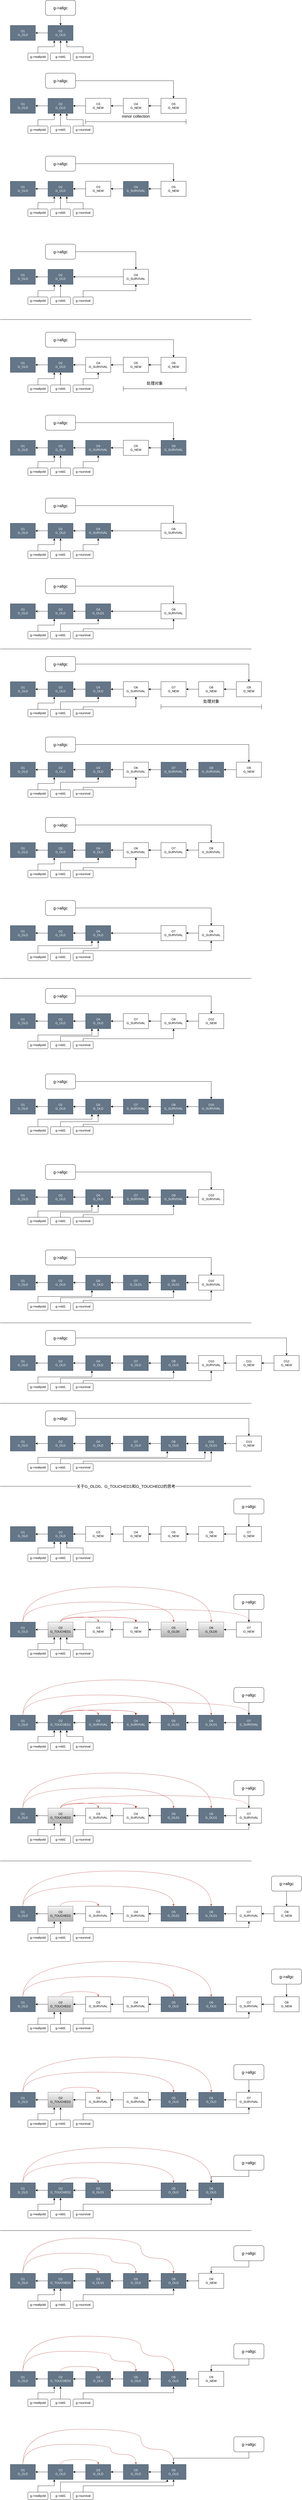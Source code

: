 <mxfile version="22.1.20" type="device">
  <diagram name="Page-1" id="rc0uClVn3gRNKsO3K7OQ">
    <mxGraphModel dx="1434" dy="746" grid="1" gridSize="10" guides="1" tooltips="1" connect="1" arrows="1" fold="1" page="1" pageScale="1" pageWidth="850" pageHeight="1100" math="0" shadow="0">
      <root>
        <mxCell id="0" />
        <mxCell id="1" parent="0" />
        <mxCell id="uB74LkE4q_bYTzbur5KE-3" value="O1&lt;br&gt;G_OLD" style="rounded=0;whiteSpace=wrap;html=1;fillColor=#647687;fontColor=#ffffff;strokeColor=#314354;" vertex="1" parent="1">
          <mxGeometry x="40" y="120" width="100" height="60" as="geometry" />
        </mxCell>
        <mxCell id="uB74LkE4q_bYTzbur5KE-7" style="edgeStyle=orthogonalEdgeStyle;rounded=0;orthogonalLoop=1;jettySize=auto;html=1;exitX=0;exitY=0.5;exitDx=0;exitDy=0;" edge="1" parent="1" source="uB74LkE4q_bYTzbur5KE-6" target="uB74LkE4q_bYTzbur5KE-3">
          <mxGeometry relative="1" as="geometry" />
        </mxCell>
        <mxCell id="uB74LkE4q_bYTzbur5KE-6" value="O2&lt;br&gt;G_OLD" style="rounded=0;whiteSpace=wrap;html=1;fillColor=#647687;fontColor=#ffffff;strokeColor=#314354;" vertex="1" parent="1">
          <mxGeometry x="190" y="120" width="100" height="60" as="geometry" />
        </mxCell>
        <mxCell id="uB74LkE4q_bYTzbur5KE-9" style="edgeStyle=orthogonalEdgeStyle;rounded=0;orthogonalLoop=1;jettySize=auto;html=1;exitX=0.5;exitY=1;exitDx=0;exitDy=0;entryX=0.5;entryY=0;entryDx=0;entryDy=0;" edge="1" parent="1" source="uB74LkE4q_bYTzbur5KE-8" target="uB74LkE4q_bYTzbur5KE-6">
          <mxGeometry relative="1" as="geometry" />
        </mxCell>
        <mxCell id="uB74LkE4q_bYTzbur5KE-8" value="&lt;font style=&quot;font-size: 16px;&quot;&gt;g-&amp;gt;allgc&lt;/font&gt;" style="rounded=1;whiteSpace=wrap;html=1;" vertex="1" parent="1">
          <mxGeometry x="180" y="20" width="120" height="60" as="geometry" />
        </mxCell>
        <mxCell id="uB74LkE4q_bYTzbur5KE-97" style="edgeStyle=orthogonalEdgeStyle;rounded=0;orthogonalLoop=1;jettySize=auto;html=1;exitX=0.5;exitY=0;exitDx=0;exitDy=0;entryX=0.75;entryY=1;entryDx=0;entryDy=0;" edge="1" parent="1" source="uB74LkE4q_bYTzbur5KE-86" target="uB74LkE4q_bYTzbur5KE-6">
          <mxGeometry relative="1" as="geometry" />
        </mxCell>
        <mxCell id="uB74LkE4q_bYTzbur5KE-86" value="g-&amp;gt;survival" style="rounded=1;whiteSpace=wrap;html=1;" vertex="1" parent="1">
          <mxGeometry x="290" y="230" width="80" height="30" as="geometry" />
        </mxCell>
        <mxCell id="uB74LkE4q_bYTzbur5KE-95" style="edgeStyle=orthogonalEdgeStyle;rounded=0;orthogonalLoop=1;jettySize=auto;html=1;exitX=0.5;exitY=0;exitDx=0;exitDy=0;entryX=0.5;entryY=1;entryDx=0;entryDy=0;" edge="1" parent="1" source="uB74LkE4q_bYTzbur5KE-87" target="uB74LkE4q_bYTzbur5KE-6">
          <mxGeometry relative="1" as="geometry" />
        </mxCell>
        <mxCell id="uB74LkE4q_bYTzbur5KE-87" value="g-&amp;gt;old1" style="rounded=1;whiteSpace=wrap;html=1;" vertex="1" parent="1">
          <mxGeometry x="200" y="230" width="80" height="30" as="geometry" />
        </mxCell>
        <mxCell id="uB74LkE4q_bYTzbur5KE-96" style="edgeStyle=orthogonalEdgeStyle;rounded=0;orthogonalLoop=1;jettySize=auto;html=1;exitX=0.5;exitY=0;exitDx=0;exitDy=0;entryX=0.25;entryY=1;entryDx=0;entryDy=0;" edge="1" parent="1" source="uB74LkE4q_bYTzbur5KE-88" target="uB74LkE4q_bYTzbur5KE-6">
          <mxGeometry relative="1" as="geometry" />
        </mxCell>
        <mxCell id="uB74LkE4q_bYTzbur5KE-88" value="g-&amp;gt;reallyold" style="rounded=1;whiteSpace=wrap;html=1;" vertex="1" parent="1">
          <mxGeometry x="110" y="230" width="80" height="30" as="geometry" />
        </mxCell>
        <mxCell id="uB74LkE4q_bYTzbur5KE-118" value="O1&lt;br&gt;G_OLD" style="rounded=0;whiteSpace=wrap;html=1;fillColor=#647687;fontColor=#ffffff;strokeColor=#314354;" vertex="1" parent="1">
          <mxGeometry x="40" y="410" width="100" height="60" as="geometry" />
        </mxCell>
        <mxCell id="uB74LkE4q_bYTzbur5KE-119" style="edgeStyle=orthogonalEdgeStyle;rounded=0;orthogonalLoop=1;jettySize=auto;html=1;exitX=0;exitY=0.5;exitDx=0;exitDy=0;" edge="1" parent="1" source="uB74LkE4q_bYTzbur5KE-120" target="uB74LkE4q_bYTzbur5KE-118">
          <mxGeometry relative="1" as="geometry" />
        </mxCell>
        <mxCell id="uB74LkE4q_bYTzbur5KE-120" value="O2&lt;br&gt;G_OLD" style="rounded=0;whiteSpace=wrap;html=1;fillColor=#647687;fontColor=#ffffff;strokeColor=#314354;" vertex="1" parent="1">
          <mxGeometry x="190" y="410" width="100" height="60" as="geometry" />
        </mxCell>
        <mxCell id="uB74LkE4q_bYTzbur5KE-135" style="edgeStyle=orthogonalEdgeStyle;rounded=0;orthogonalLoop=1;jettySize=auto;html=1;exitX=1;exitY=0.5;exitDx=0;exitDy=0;entryX=0.5;entryY=0;entryDx=0;entryDy=0;" edge="1" parent="1" source="uB74LkE4q_bYTzbur5KE-122" target="uB74LkE4q_bYTzbur5KE-131">
          <mxGeometry relative="1" as="geometry" />
        </mxCell>
        <mxCell id="uB74LkE4q_bYTzbur5KE-122" value="&lt;font style=&quot;font-size: 16px;&quot;&gt;g-&amp;gt;allgc&lt;/font&gt;" style="rounded=1;whiteSpace=wrap;html=1;" vertex="1" parent="1">
          <mxGeometry x="180" y="310" width="120" height="60" as="geometry" />
        </mxCell>
        <mxCell id="uB74LkE4q_bYTzbur5KE-123" style="edgeStyle=orthogonalEdgeStyle;rounded=0;orthogonalLoop=1;jettySize=auto;html=1;exitX=0.5;exitY=0;exitDx=0;exitDy=0;entryX=0.75;entryY=1;entryDx=0;entryDy=0;" edge="1" parent="1" source="uB74LkE4q_bYTzbur5KE-124" target="uB74LkE4q_bYTzbur5KE-120">
          <mxGeometry relative="1" as="geometry" />
        </mxCell>
        <mxCell id="uB74LkE4q_bYTzbur5KE-124" value="g-&amp;gt;survival" style="rounded=1;whiteSpace=wrap;html=1;" vertex="1" parent="1">
          <mxGeometry x="290" y="520" width="80" height="30" as="geometry" />
        </mxCell>
        <mxCell id="uB74LkE4q_bYTzbur5KE-125" style="edgeStyle=orthogonalEdgeStyle;rounded=0;orthogonalLoop=1;jettySize=auto;html=1;exitX=0.5;exitY=0;exitDx=0;exitDy=0;entryX=0.5;entryY=1;entryDx=0;entryDy=0;" edge="1" parent="1" source="uB74LkE4q_bYTzbur5KE-126" target="uB74LkE4q_bYTzbur5KE-120">
          <mxGeometry relative="1" as="geometry" />
        </mxCell>
        <mxCell id="uB74LkE4q_bYTzbur5KE-126" value="g-&amp;gt;old1" style="rounded=1;whiteSpace=wrap;html=1;" vertex="1" parent="1">
          <mxGeometry x="200" y="520" width="80" height="30" as="geometry" />
        </mxCell>
        <mxCell id="uB74LkE4q_bYTzbur5KE-127" style="edgeStyle=orthogonalEdgeStyle;rounded=0;orthogonalLoop=1;jettySize=auto;html=1;exitX=0.5;exitY=0;exitDx=0;exitDy=0;entryX=0.25;entryY=1;entryDx=0;entryDy=0;" edge="1" parent="1" source="uB74LkE4q_bYTzbur5KE-128" target="uB74LkE4q_bYTzbur5KE-120">
          <mxGeometry relative="1" as="geometry" />
        </mxCell>
        <mxCell id="uB74LkE4q_bYTzbur5KE-128" value="g-&amp;gt;reallyold" style="rounded=1;whiteSpace=wrap;html=1;" vertex="1" parent="1">
          <mxGeometry x="110" y="520" width="80" height="30" as="geometry" />
        </mxCell>
        <mxCell id="uB74LkE4q_bYTzbur5KE-132" style="edgeStyle=orthogonalEdgeStyle;rounded=0;orthogonalLoop=1;jettySize=auto;html=1;exitX=0;exitY=0.5;exitDx=0;exitDy=0;entryX=1;entryY=0.5;entryDx=0;entryDy=0;" edge="1" parent="1" source="uB74LkE4q_bYTzbur5KE-129" target="uB74LkE4q_bYTzbur5KE-120">
          <mxGeometry relative="1" as="geometry" />
        </mxCell>
        <mxCell id="uB74LkE4q_bYTzbur5KE-129" value="O3&lt;br&gt;G_NEW" style="rounded=0;whiteSpace=wrap;html=1;" vertex="1" parent="1">
          <mxGeometry x="340" y="410" width="100" height="60" as="geometry" />
        </mxCell>
        <mxCell id="uB74LkE4q_bYTzbur5KE-133" style="edgeStyle=orthogonalEdgeStyle;rounded=0;orthogonalLoop=1;jettySize=auto;html=1;exitX=0;exitY=0.5;exitDx=0;exitDy=0;entryX=1;entryY=0.5;entryDx=0;entryDy=0;" edge="1" parent="1" source="uB74LkE4q_bYTzbur5KE-130" target="uB74LkE4q_bYTzbur5KE-129">
          <mxGeometry relative="1" as="geometry" />
        </mxCell>
        <mxCell id="uB74LkE4q_bYTzbur5KE-130" value="O4&lt;br&gt;G_NEW" style="rounded=0;whiteSpace=wrap;html=1;" vertex="1" parent="1">
          <mxGeometry x="490" y="410" width="100" height="60" as="geometry" />
        </mxCell>
        <mxCell id="uB74LkE4q_bYTzbur5KE-134" style="edgeStyle=orthogonalEdgeStyle;rounded=0;orthogonalLoop=1;jettySize=auto;html=1;exitX=0;exitY=0.5;exitDx=0;exitDy=0;entryX=1;entryY=0.5;entryDx=0;entryDy=0;" edge="1" parent="1" source="uB74LkE4q_bYTzbur5KE-131" target="uB74LkE4q_bYTzbur5KE-130">
          <mxGeometry relative="1" as="geometry" />
        </mxCell>
        <mxCell id="uB74LkE4q_bYTzbur5KE-131" value="O5&lt;br&gt;G_NEW" style="rounded=0;whiteSpace=wrap;html=1;" vertex="1" parent="1">
          <mxGeometry x="640" y="410" width="100" height="60" as="geometry" />
        </mxCell>
        <mxCell id="uB74LkE4q_bYTzbur5KE-136" value="O1&lt;br&gt;G_OLD" style="rounded=0;whiteSpace=wrap;html=1;fillColor=#647687;fontColor=#ffffff;strokeColor=#314354;" vertex="1" parent="1">
          <mxGeometry x="40" y="740" width="100" height="60" as="geometry" />
        </mxCell>
        <mxCell id="uB74LkE4q_bYTzbur5KE-137" style="edgeStyle=orthogonalEdgeStyle;rounded=0;orthogonalLoop=1;jettySize=auto;html=1;exitX=0;exitY=0.5;exitDx=0;exitDy=0;" edge="1" parent="1" source="uB74LkE4q_bYTzbur5KE-138" target="uB74LkE4q_bYTzbur5KE-136">
          <mxGeometry relative="1" as="geometry" />
        </mxCell>
        <mxCell id="uB74LkE4q_bYTzbur5KE-138" value="O2&lt;br&gt;G_OLD" style="rounded=0;whiteSpace=wrap;html=1;fillColor=#647687;fontColor=#ffffff;strokeColor=#314354;" vertex="1" parent="1">
          <mxGeometry x="190" y="740" width="100" height="60" as="geometry" />
        </mxCell>
        <mxCell id="uB74LkE4q_bYTzbur5KE-139" style="edgeStyle=orthogonalEdgeStyle;rounded=0;orthogonalLoop=1;jettySize=auto;html=1;exitX=1;exitY=0.5;exitDx=0;exitDy=0;entryX=0.5;entryY=0;entryDx=0;entryDy=0;" edge="1" parent="1" source="uB74LkE4q_bYTzbur5KE-140" target="uB74LkE4q_bYTzbur5KE-152">
          <mxGeometry relative="1" as="geometry" />
        </mxCell>
        <mxCell id="uB74LkE4q_bYTzbur5KE-140" value="&lt;font style=&quot;font-size: 16px;&quot;&gt;g-&amp;gt;allgc&lt;/font&gt;" style="rounded=1;whiteSpace=wrap;html=1;" vertex="1" parent="1">
          <mxGeometry x="180" y="640" width="120" height="60" as="geometry" />
        </mxCell>
        <mxCell id="uB74LkE4q_bYTzbur5KE-141" style="edgeStyle=orthogonalEdgeStyle;rounded=0;orthogonalLoop=1;jettySize=auto;html=1;exitX=0.5;exitY=0;exitDx=0;exitDy=0;entryX=0.75;entryY=1;entryDx=0;entryDy=0;" edge="1" parent="1" source="uB74LkE4q_bYTzbur5KE-142" target="uB74LkE4q_bYTzbur5KE-138">
          <mxGeometry relative="1" as="geometry" />
        </mxCell>
        <mxCell id="uB74LkE4q_bYTzbur5KE-142" value="g-&amp;gt;survival" style="rounded=1;whiteSpace=wrap;html=1;" vertex="1" parent="1">
          <mxGeometry x="290" y="850" width="80" height="30" as="geometry" />
        </mxCell>
        <mxCell id="uB74LkE4q_bYTzbur5KE-143" style="edgeStyle=orthogonalEdgeStyle;rounded=0;orthogonalLoop=1;jettySize=auto;html=1;exitX=0.5;exitY=0;exitDx=0;exitDy=0;entryX=0.5;entryY=1;entryDx=0;entryDy=0;" edge="1" parent="1" source="uB74LkE4q_bYTzbur5KE-144" target="uB74LkE4q_bYTzbur5KE-138">
          <mxGeometry relative="1" as="geometry" />
        </mxCell>
        <mxCell id="uB74LkE4q_bYTzbur5KE-144" value="g-&amp;gt;old1" style="rounded=1;whiteSpace=wrap;html=1;" vertex="1" parent="1">
          <mxGeometry x="200" y="850" width="80" height="30" as="geometry" />
        </mxCell>
        <mxCell id="uB74LkE4q_bYTzbur5KE-145" style="edgeStyle=orthogonalEdgeStyle;rounded=0;orthogonalLoop=1;jettySize=auto;html=1;exitX=0.5;exitY=0;exitDx=0;exitDy=0;entryX=0.25;entryY=1;entryDx=0;entryDy=0;" edge="1" parent="1" source="uB74LkE4q_bYTzbur5KE-146" target="uB74LkE4q_bYTzbur5KE-138">
          <mxGeometry relative="1" as="geometry" />
        </mxCell>
        <mxCell id="uB74LkE4q_bYTzbur5KE-146" value="g-&amp;gt;reallyold" style="rounded=1;whiteSpace=wrap;html=1;" vertex="1" parent="1">
          <mxGeometry x="110" y="850" width="80" height="30" as="geometry" />
        </mxCell>
        <mxCell id="uB74LkE4q_bYTzbur5KE-147" style="edgeStyle=orthogonalEdgeStyle;rounded=0;orthogonalLoop=1;jettySize=auto;html=1;exitX=0;exitY=0.5;exitDx=0;exitDy=0;entryX=1;entryY=0.5;entryDx=0;entryDy=0;" edge="1" parent="1" source="uB74LkE4q_bYTzbur5KE-148" target="uB74LkE4q_bYTzbur5KE-138">
          <mxGeometry relative="1" as="geometry" />
        </mxCell>
        <mxCell id="uB74LkE4q_bYTzbur5KE-148" value="O3&lt;br&gt;G_NEW" style="rounded=0;whiteSpace=wrap;html=1;" vertex="1" parent="1">
          <mxGeometry x="340" y="740" width="100" height="60" as="geometry" />
        </mxCell>
        <mxCell id="uB74LkE4q_bYTzbur5KE-149" style="edgeStyle=orthogonalEdgeStyle;rounded=0;orthogonalLoop=1;jettySize=auto;html=1;exitX=0;exitY=0.5;exitDx=0;exitDy=0;entryX=1;entryY=0.5;entryDx=0;entryDy=0;" edge="1" parent="1" source="uB74LkE4q_bYTzbur5KE-150" target="uB74LkE4q_bYTzbur5KE-148">
          <mxGeometry relative="1" as="geometry" />
        </mxCell>
        <mxCell id="uB74LkE4q_bYTzbur5KE-150" value="O4&lt;br&gt;G_SURVIVAL" style="rounded=0;whiteSpace=wrap;html=1;fillColor=#647687;strokeColor=#314354;fontColor=#ffffff;" vertex="1" parent="1">
          <mxGeometry x="490" y="740" width="100" height="60" as="geometry" />
        </mxCell>
        <mxCell id="uB74LkE4q_bYTzbur5KE-151" style="edgeStyle=orthogonalEdgeStyle;rounded=0;orthogonalLoop=1;jettySize=auto;html=1;exitX=0;exitY=0.5;exitDx=0;exitDy=0;entryX=1;entryY=0.5;entryDx=0;entryDy=0;" edge="1" parent="1" source="uB74LkE4q_bYTzbur5KE-152" target="uB74LkE4q_bYTzbur5KE-150">
          <mxGeometry relative="1" as="geometry" />
        </mxCell>
        <mxCell id="uB74LkE4q_bYTzbur5KE-152" value="O5&lt;br&gt;G_NEW" style="rounded=0;whiteSpace=wrap;html=1;" vertex="1" parent="1">
          <mxGeometry x="640" y="740" width="100" height="60" as="geometry" />
        </mxCell>
        <mxCell id="uB74LkE4q_bYTzbur5KE-153" value="&lt;span style=&quot;font-size: 16px;&quot;&gt;minor collection&lt;/span&gt;" style="shape=crossbar;whiteSpace=wrap;html=1;rounded=1;labelPosition=center;verticalLabelPosition=top;align=center;verticalAlign=bottom;" vertex="1" parent="1">
          <mxGeometry x="340" y="493" width="400" height="20" as="geometry" />
        </mxCell>
        <mxCell id="uB74LkE4q_bYTzbur5KE-154" value="O1&lt;br&gt;G_OLD" style="rounded=0;whiteSpace=wrap;html=1;fillColor=#647687;fontColor=#ffffff;strokeColor=#314354;" vertex="1" parent="1">
          <mxGeometry x="40" y="1090" width="100" height="60" as="geometry" />
        </mxCell>
        <mxCell id="uB74LkE4q_bYTzbur5KE-155" style="edgeStyle=orthogonalEdgeStyle;rounded=0;orthogonalLoop=1;jettySize=auto;html=1;exitX=0;exitY=0.5;exitDx=0;exitDy=0;" edge="1" parent="1" source="uB74LkE4q_bYTzbur5KE-156" target="uB74LkE4q_bYTzbur5KE-154">
          <mxGeometry relative="1" as="geometry" />
        </mxCell>
        <mxCell id="uB74LkE4q_bYTzbur5KE-156" value="O2&lt;br&gt;G_OLD" style="rounded=0;whiteSpace=wrap;html=1;fillColor=#647687;fontColor=#ffffff;strokeColor=#314354;" vertex="1" parent="1">
          <mxGeometry x="190" y="1090" width="100" height="60" as="geometry" />
        </mxCell>
        <mxCell id="uB74LkE4q_bYTzbur5KE-172" style="edgeStyle=orthogonalEdgeStyle;rounded=0;orthogonalLoop=1;jettySize=auto;html=1;exitX=1;exitY=0.5;exitDx=0;exitDy=0;entryX=0.5;entryY=0;entryDx=0;entryDy=0;" edge="1" parent="1" source="uB74LkE4q_bYTzbur5KE-158" target="uB74LkE4q_bYTzbur5KE-168">
          <mxGeometry relative="1" as="geometry" />
        </mxCell>
        <mxCell id="uB74LkE4q_bYTzbur5KE-158" value="&lt;font style=&quot;font-size: 16px;&quot;&gt;g-&amp;gt;allgc&lt;/font&gt;" style="rounded=1;whiteSpace=wrap;html=1;" vertex="1" parent="1">
          <mxGeometry x="180" y="990" width="120" height="60" as="geometry" />
        </mxCell>
        <mxCell id="uB74LkE4q_bYTzbur5KE-173" style="edgeStyle=orthogonalEdgeStyle;rounded=0;orthogonalLoop=1;jettySize=auto;html=1;exitX=0.5;exitY=0;exitDx=0;exitDy=0;entryX=0.5;entryY=1;entryDx=0;entryDy=0;" edge="1" parent="1" source="uB74LkE4q_bYTzbur5KE-160" target="uB74LkE4q_bYTzbur5KE-168">
          <mxGeometry relative="1" as="geometry" />
        </mxCell>
        <mxCell id="uB74LkE4q_bYTzbur5KE-160" value="g-&amp;gt;survival" style="rounded=1;whiteSpace=wrap;html=1;" vertex="1" parent="1">
          <mxGeometry x="290" y="1200" width="80" height="30" as="geometry" />
        </mxCell>
        <mxCell id="uB74LkE4q_bYTzbur5KE-161" style="edgeStyle=orthogonalEdgeStyle;rounded=0;orthogonalLoop=1;jettySize=auto;html=1;exitX=0.5;exitY=0;exitDx=0;exitDy=0;entryX=0.5;entryY=1;entryDx=0;entryDy=0;" edge="1" parent="1" source="uB74LkE4q_bYTzbur5KE-162" target="uB74LkE4q_bYTzbur5KE-156">
          <mxGeometry relative="1" as="geometry" />
        </mxCell>
        <mxCell id="uB74LkE4q_bYTzbur5KE-162" value="g-&amp;gt;old1" style="rounded=1;whiteSpace=wrap;html=1;" vertex="1" parent="1">
          <mxGeometry x="200" y="1200" width="80" height="30" as="geometry" />
        </mxCell>
        <mxCell id="uB74LkE4q_bYTzbur5KE-163" style="edgeStyle=orthogonalEdgeStyle;rounded=0;orthogonalLoop=1;jettySize=auto;html=1;exitX=0.5;exitY=0;exitDx=0;exitDy=0;entryX=0.25;entryY=1;entryDx=0;entryDy=0;" edge="1" parent="1" source="uB74LkE4q_bYTzbur5KE-164" target="uB74LkE4q_bYTzbur5KE-156">
          <mxGeometry relative="1" as="geometry" />
        </mxCell>
        <mxCell id="uB74LkE4q_bYTzbur5KE-164" value="g-&amp;gt;reallyold" style="rounded=1;whiteSpace=wrap;html=1;" vertex="1" parent="1">
          <mxGeometry x="110" y="1200" width="80" height="30" as="geometry" />
        </mxCell>
        <mxCell id="uB74LkE4q_bYTzbur5KE-171" style="edgeStyle=orthogonalEdgeStyle;rounded=0;orthogonalLoop=1;jettySize=auto;html=1;exitX=0;exitY=0.5;exitDx=0;exitDy=0;entryX=1;entryY=0.5;entryDx=0;entryDy=0;" edge="1" parent="1" source="uB74LkE4q_bYTzbur5KE-168" target="uB74LkE4q_bYTzbur5KE-156">
          <mxGeometry relative="1" as="geometry" />
        </mxCell>
        <mxCell id="uB74LkE4q_bYTzbur5KE-168" value="O4&lt;br&gt;G_SURVIVAL" style="rounded=0;whiteSpace=wrap;html=1;" vertex="1" parent="1">
          <mxGeometry x="490" y="1090" width="100" height="60" as="geometry" />
        </mxCell>
        <mxCell id="uB74LkE4q_bYTzbur5KE-174" value="O1&lt;br&gt;G_OLD" style="rounded=0;whiteSpace=wrap;html=1;fillColor=#647687;fontColor=#ffffff;strokeColor=#314354;" vertex="1" parent="1">
          <mxGeometry x="40" y="1440" width="100" height="60" as="geometry" />
        </mxCell>
        <mxCell id="uB74LkE4q_bYTzbur5KE-175" style="edgeStyle=orthogonalEdgeStyle;rounded=0;orthogonalLoop=1;jettySize=auto;html=1;exitX=0;exitY=0.5;exitDx=0;exitDy=0;" edge="1" parent="1" source="uB74LkE4q_bYTzbur5KE-176" target="uB74LkE4q_bYTzbur5KE-174">
          <mxGeometry relative="1" as="geometry" />
        </mxCell>
        <mxCell id="uB74LkE4q_bYTzbur5KE-176" value="O2&lt;br&gt;G_OLD" style="rounded=0;whiteSpace=wrap;html=1;fillColor=#647687;fontColor=#ffffff;strokeColor=#314354;" vertex="1" parent="1">
          <mxGeometry x="190" y="1440" width="100" height="60" as="geometry" />
        </mxCell>
        <mxCell id="uB74LkE4q_bYTzbur5KE-177" style="edgeStyle=orthogonalEdgeStyle;rounded=0;orthogonalLoop=1;jettySize=auto;html=1;exitX=1;exitY=0.5;exitDx=0;exitDy=0;entryX=0.5;entryY=0;entryDx=0;entryDy=0;" edge="1" parent="1" source="uB74LkE4q_bYTzbur5KE-178" target="uB74LkE4q_bYTzbur5KE-188">
          <mxGeometry relative="1" as="geometry" />
        </mxCell>
        <mxCell id="uB74LkE4q_bYTzbur5KE-178" value="&lt;font style=&quot;font-size: 16px;&quot;&gt;g-&amp;gt;allgc&lt;/font&gt;" style="rounded=1;whiteSpace=wrap;html=1;" vertex="1" parent="1">
          <mxGeometry x="180" y="1340" width="120" height="60" as="geometry" />
        </mxCell>
        <mxCell id="uB74LkE4q_bYTzbur5KE-179" style="edgeStyle=orthogonalEdgeStyle;rounded=0;orthogonalLoop=1;jettySize=auto;html=1;exitX=0.5;exitY=0;exitDx=0;exitDy=0;entryX=0.5;entryY=1;entryDx=0;entryDy=0;" edge="1" parent="1" source="uB74LkE4q_bYTzbur5KE-180" target="uB74LkE4q_bYTzbur5KE-186">
          <mxGeometry relative="1" as="geometry" />
        </mxCell>
        <mxCell id="uB74LkE4q_bYTzbur5KE-180" value="g-&amp;gt;survival" style="rounded=1;whiteSpace=wrap;html=1;" vertex="1" parent="1">
          <mxGeometry x="290" y="1550" width="80" height="30" as="geometry" />
        </mxCell>
        <mxCell id="uB74LkE4q_bYTzbur5KE-181" style="edgeStyle=orthogonalEdgeStyle;rounded=0;orthogonalLoop=1;jettySize=auto;html=1;exitX=0.5;exitY=0;exitDx=0;exitDy=0;entryX=0.5;entryY=1;entryDx=0;entryDy=0;" edge="1" parent="1" source="uB74LkE4q_bYTzbur5KE-182" target="uB74LkE4q_bYTzbur5KE-176">
          <mxGeometry relative="1" as="geometry" />
        </mxCell>
        <mxCell id="uB74LkE4q_bYTzbur5KE-182" value="g-&amp;gt;old1" style="rounded=1;whiteSpace=wrap;html=1;" vertex="1" parent="1">
          <mxGeometry x="200" y="1550" width="80" height="30" as="geometry" />
        </mxCell>
        <mxCell id="uB74LkE4q_bYTzbur5KE-183" style="edgeStyle=orthogonalEdgeStyle;rounded=0;orthogonalLoop=1;jettySize=auto;html=1;exitX=0.5;exitY=0;exitDx=0;exitDy=0;entryX=0.25;entryY=1;entryDx=0;entryDy=0;" edge="1" parent="1" source="uB74LkE4q_bYTzbur5KE-184" target="uB74LkE4q_bYTzbur5KE-176">
          <mxGeometry relative="1" as="geometry" />
        </mxCell>
        <mxCell id="uB74LkE4q_bYTzbur5KE-184" value="g-&amp;gt;reallyold" style="rounded=1;whiteSpace=wrap;html=1;" vertex="1" parent="1">
          <mxGeometry x="110" y="1550" width="80" height="30" as="geometry" />
        </mxCell>
        <mxCell id="uB74LkE4q_bYTzbur5KE-185" style="edgeStyle=orthogonalEdgeStyle;rounded=0;orthogonalLoop=1;jettySize=auto;html=1;exitX=0;exitY=0.5;exitDx=0;exitDy=0;entryX=1;entryY=0.5;entryDx=0;entryDy=0;" edge="1" parent="1" source="uB74LkE4q_bYTzbur5KE-186" target="uB74LkE4q_bYTzbur5KE-176">
          <mxGeometry relative="1" as="geometry" />
        </mxCell>
        <mxCell id="uB74LkE4q_bYTzbur5KE-186" value="O4&lt;br&gt;G_SURVIVAL" style="rounded=0;whiteSpace=wrap;html=1;" vertex="1" parent="1">
          <mxGeometry x="340" y="1440" width="100" height="60" as="geometry" />
        </mxCell>
        <mxCell id="uB74LkE4q_bYTzbur5KE-189" style="edgeStyle=orthogonalEdgeStyle;rounded=0;orthogonalLoop=1;jettySize=auto;html=1;exitX=0;exitY=0.5;exitDx=0;exitDy=0;entryX=1;entryY=0.5;entryDx=0;entryDy=0;" edge="1" parent="1" source="uB74LkE4q_bYTzbur5KE-187" target="uB74LkE4q_bYTzbur5KE-186">
          <mxGeometry relative="1" as="geometry" />
        </mxCell>
        <mxCell id="uB74LkE4q_bYTzbur5KE-187" value="O5&lt;br&gt;G_NEW" style="rounded=0;whiteSpace=wrap;html=1;" vertex="1" parent="1">
          <mxGeometry x="490" y="1440" width="100" height="60" as="geometry" />
        </mxCell>
        <mxCell id="uB74LkE4q_bYTzbur5KE-190" style="edgeStyle=orthogonalEdgeStyle;rounded=0;orthogonalLoop=1;jettySize=auto;html=1;exitX=0;exitY=0.5;exitDx=0;exitDy=0;entryX=1;entryY=0.5;entryDx=0;entryDy=0;" edge="1" parent="1" source="uB74LkE4q_bYTzbur5KE-188" target="uB74LkE4q_bYTzbur5KE-187">
          <mxGeometry relative="1" as="geometry" />
        </mxCell>
        <mxCell id="uB74LkE4q_bYTzbur5KE-188" value="O6&lt;br&gt;G_NEW" style="rounded=0;whiteSpace=wrap;html=1;" vertex="1" parent="1">
          <mxGeometry x="640" y="1440" width="100" height="60" as="geometry" />
        </mxCell>
        <mxCell id="uB74LkE4q_bYTzbur5KE-191" value="O1&lt;br&gt;G_OLD" style="rounded=0;whiteSpace=wrap;html=1;fillColor=#647687;fontColor=#ffffff;strokeColor=#314354;" vertex="1" parent="1">
          <mxGeometry x="40" y="1770" width="100" height="60" as="geometry" />
        </mxCell>
        <mxCell id="uB74LkE4q_bYTzbur5KE-192" style="edgeStyle=orthogonalEdgeStyle;rounded=0;orthogonalLoop=1;jettySize=auto;html=1;exitX=0;exitY=0.5;exitDx=0;exitDy=0;" edge="1" parent="1" source="uB74LkE4q_bYTzbur5KE-193" target="uB74LkE4q_bYTzbur5KE-191">
          <mxGeometry relative="1" as="geometry" />
        </mxCell>
        <mxCell id="uB74LkE4q_bYTzbur5KE-193" value="O2&lt;br&gt;G_OLD" style="rounded=0;whiteSpace=wrap;html=1;fillColor=#647687;fontColor=#ffffff;strokeColor=#314354;" vertex="1" parent="1">
          <mxGeometry x="190" y="1770" width="100" height="60" as="geometry" />
        </mxCell>
        <mxCell id="uB74LkE4q_bYTzbur5KE-194" style="edgeStyle=orthogonalEdgeStyle;rounded=0;orthogonalLoop=1;jettySize=auto;html=1;exitX=1;exitY=0.5;exitDx=0;exitDy=0;entryX=0.5;entryY=0;entryDx=0;entryDy=0;" edge="1" parent="1" source="uB74LkE4q_bYTzbur5KE-195" target="uB74LkE4q_bYTzbur5KE-207">
          <mxGeometry relative="1" as="geometry" />
        </mxCell>
        <mxCell id="uB74LkE4q_bYTzbur5KE-195" value="&lt;font style=&quot;font-size: 16px;&quot;&gt;g-&amp;gt;allgc&lt;/font&gt;" style="rounded=1;whiteSpace=wrap;html=1;" vertex="1" parent="1">
          <mxGeometry x="180" y="1670" width="120" height="60" as="geometry" />
        </mxCell>
        <mxCell id="uB74LkE4q_bYTzbur5KE-196" style="edgeStyle=orthogonalEdgeStyle;rounded=0;orthogonalLoop=1;jettySize=auto;html=1;exitX=0.5;exitY=0;exitDx=0;exitDy=0;entryX=0.5;entryY=1;entryDx=0;entryDy=0;" edge="1" parent="1" source="uB74LkE4q_bYTzbur5KE-197" target="uB74LkE4q_bYTzbur5KE-203">
          <mxGeometry relative="1" as="geometry" />
        </mxCell>
        <mxCell id="uB74LkE4q_bYTzbur5KE-197" value="g-&amp;gt;survival" style="rounded=1;whiteSpace=wrap;html=1;" vertex="1" parent="1">
          <mxGeometry x="290" y="1880" width="80" height="30" as="geometry" />
        </mxCell>
        <mxCell id="uB74LkE4q_bYTzbur5KE-198" style="edgeStyle=orthogonalEdgeStyle;rounded=0;orthogonalLoop=1;jettySize=auto;html=1;exitX=0.5;exitY=0;exitDx=0;exitDy=0;entryX=0.5;entryY=1;entryDx=0;entryDy=0;" edge="1" parent="1" source="uB74LkE4q_bYTzbur5KE-199" target="uB74LkE4q_bYTzbur5KE-193">
          <mxGeometry relative="1" as="geometry" />
        </mxCell>
        <mxCell id="uB74LkE4q_bYTzbur5KE-199" value="g-&amp;gt;old1" style="rounded=1;whiteSpace=wrap;html=1;" vertex="1" parent="1">
          <mxGeometry x="200" y="1880" width="80" height="30" as="geometry" />
        </mxCell>
        <mxCell id="uB74LkE4q_bYTzbur5KE-200" style="edgeStyle=orthogonalEdgeStyle;rounded=0;orthogonalLoop=1;jettySize=auto;html=1;exitX=0.5;exitY=0;exitDx=0;exitDy=0;entryX=0.25;entryY=1;entryDx=0;entryDy=0;" edge="1" parent="1" source="uB74LkE4q_bYTzbur5KE-201" target="uB74LkE4q_bYTzbur5KE-193">
          <mxGeometry relative="1" as="geometry" />
        </mxCell>
        <mxCell id="uB74LkE4q_bYTzbur5KE-201" value="g-&amp;gt;reallyold" style="rounded=1;whiteSpace=wrap;html=1;" vertex="1" parent="1">
          <mxGeometry x="110" y="1880" width="80" height="30" as="geometry" />
        </mxCell>
        <mxCell id="uB74LkE4q_bYTzbur5KE-202" style="edgeStyle=orthogonalEdgeStyle;rounded=0;orthogonalLoop=1;jettySize=auto;html=1;exitX=0;exitY=0.5;exitDx=0;exitDy=0;entryX=1;entryY=0.5;entryDx=0;entryDy=0;" edge="1" parent="1" source="uB74LkE4q_bYTzbur5KE-203" target="uB74LkE4q_bYTzbur5KE-193">
          <mxGeometry relative="1" as="geometry" />
        </mxCell>
        <mxCell id="uB74LkE4q_bYTzbur5KE-203" value="O4&lt;br&gt;G_SURVIVAL" style="rounded=0;whiteSpace=wrap;html=1;fillColor=#647687;fontColor=#ffffff;strokeColor=#314354;" vertex="1" parent="1">
          <mxGeometry x="340" y="1770" width="100" height="60" as="geometry" />
        </mxCell>
        <mxCell id="uB74LkE4q_bYTzbur5KE-204" style="edgeStyle=orthogonalEdgeStyle;rounded=0;orthogonalLoop=1;jettySize=auto;html=1;exitX=0;exitY=0.5;exitDx=0;exitDy=0;entryX=1;entryY=0.5;entryDx=0;entryDy=0;" edge="1" parent="1" source="uB74LkE4q_bYTzbur5KE-205" target="uB74LkE4q_bYTzbur5KE-203">
          <mxGeometry relative="1" as="geometry" />
        </mxCell>
        <mxCell id="uB74LkE4q_bYTzbur5KE-205" value="O5&lt;br&gt;G_NEW" style="rounded=0;whiteSpace=wrap;html=1;" vertex="1" parent="1">
          <mxGeometry x="490" y="1770" width="100" height="60" as="geometry" />
        </mxCell>
        <mxCell id="uB74LkE4q_bYTzbur5KE-206" style="edgeStyle=orthogonalEdgeStyle;rounded=0;orthogonalLoop=1;jettySize=auto;html=1;exitX=0;exitY=0.5;exitDx=0;exitDy=0;entryX=1;entryY=0.5;entryDx=0;entryDy=0;" edge="1" parent="1" source="uB74LkE4q_bYTzbur5KE-207" target="uB74LkE4q_bYTzbur5KE-205">
          <mxGeometry relative="1" as="geometry" />
        </mxCell>
        <mxCell id="uB74LkE4q_bYTzbur5KE-207" value="O6&lt;br&gt;G_SURVIVAL" style="rounded=0;whiteSpace=wrap;html=1;fillColor=#647687;strokeColor=#314354;fontColor=#ffffff;" vertex="1" parent="1">
          <mxGeometry x="640" y="1770" width="100" height="60" as="geometry" />
        </mxCell>
        <mxCell id="uB74LkE4q_bYTzbur5KE-208" value="&lt;font style=&quot;font-size: 16px;&quot;&gt;处理对象&lt;/font&gt;" style="shape=crossbar;whiteSpace=wrap;html=1;rounded=1;labelPosition=center;verticalLabelPosition=top;align=center;verticalAlign=bottom;" vertex="1" parent="1">
          <mxGeometry x="490" y="1555" width="250" height="20" as="geometry" />
        </mxCell>
        <mxCell id="uB74LkE4q_bYTzbur5KE-210" value="O1&lt;br&gt;G_OLD" style="rounded=0;whiteSpace=wrap;html=1;fillColor=#647687;fontColor=#ffffff;strokeColor=#314354;" vertex="1" parent="1">
          <mxGeometry x="40" y="2100" width="100" height="60" as="geometry" />
        </mxCell>
        <mxCell id="uB74LkE4q_bYTzbur5KE-211" style="edgeStyle=orthogonalEdgeStyle;rounded=0;orthogonalLoop=1;jettySize=auto;html=1;exitX=0;exitY=0.5;exitDx=0;exitDy=0;" edge="1" parent="1" source="uB74LkE4q_bYTzbur5KE-212" target="uB74LkE4q_bYTzbur5KE-210">
          <mxGeometry relative="1" as="geometry" />
        </mxCell>
        <mxCell id="uB74LkE4q_bYTzbur5KE-212" value="O2&lt;br&gt;G_OLD" style="rounded=0;whiteSpace=wrap;html=1;fillColor=#647687;fontColor=#ffffff;strokeColor=#314354;" vertex="1" parent="1">
          <mxGeometry x="190" y="2100" width="100" height="60" as="geometry" />
        </mxCell>
        <mxCell id="uB74LkE4q_bYTzbur5KE-213" style="edgeStyle=orthogonalEdgeStyle;rounded=0;orthogonalLoop=1;jettySize=auto;html=1;exitX=1;exitY=0.5;exitDx=0;exitDy=0;entryX=0.5;entryY=0;entryDx=0;entryDy=0;" edge="1" parent="1" source="uB74LkE4q_bYTzbur5KE-214" target="uB74LkE4q_bYTzbur5KE-226">
          <mxGeometry relative="1" as="geometry" />
        </mxCell>
        <mxCell id="uB74LkE4q_bYTzbur5KE-214" value="&lt;font style=&quot;font-size: 16px;&quot;&gt;g-&amp;gt;allgc&lt;/font&gt;" style="rounded=1;whiteSpace=wrap;html=1;" vertex="1" parent="1">
          <mxGeometry x="180" y="2000" width="120" height="60" as="geometry" />
        </mxCell>
        <mxCell id="uB74LkE4q_bYTzbur5KE-215" style="edgeStyle=orthogonalEdgeStyle;rounded=0;orthogonalLoop=1;jettySize=auto;html=1;exitX=0.5;exitY=0;exitDx=0;exitDy=0;entryX=0.5;entryY=1;entryDx=0;entryDy=0;" edge="1" parent="1" source="uB74LkE4q_bYTzbur5KE-216" target="uB74LkE4q_bYTzbur5KE-222">
          <mxGeometry relative="1" as="geometry" />
        </mxCell>
        <mxCell id="uB74LkE4q_bYTzbur5KE-216" value="g-&amp;gt;survival" style="rounded=1;whiteSpace=wrap;html=1;" vertex="1" parent="1">
          <mxGeometry x="290" y="2210" width="80" height="30" as="geometry" />
        </mxCell>
        <mxCell id="uB74LkE4q_bYTzbur5KE-217" style="edgeStyle=orthogonalEdgeStyle;rounded=0;orthogonalLoop=1;jettySize=auto;html=1;exitX=0.5;exitY=0;exitDx=0;exitDy=0;entryX=0.5;entryY=1;entryDx=0;entryDy=0;" edge="1" parent="1" source="uB74LkE4q_bYTzbur5KE-218" target="uB74LkE4q_bYTzbur5KE-212">
          <mxGeometry relative="1" as="geometry" />
        </mxCell>
        <mxCell id="uB74LkE4q_bYTzbur5KE-218" value="g-&amp;gt;old1" style="rounded=1;whiteSpace=wrap;html=1;" vertex="1" parent="1">
          <mxGeometry x="200" y="2210" width="80" height="30" as="geometry" />
        </mxCell>
        <mxCell id="uB74LkE4q_bYTzbur5KE-219" style="edgeStyle=orthogonalEdgeStyle;rounded=0;orthogonalLoop=1;jettySize=auto;html=1;exitX=0.5;exitY=0;exitDx=0;exitDy=0;entryX=0.25;entryY=1;entryDx=0;entryDy=0;" edge="1" parent="1" source="uB74LkE4q_bYTzbur5KE-220" target="uB74LkE4q_bYTzbur5KE-212">
          <mxGeometry relative="1" as="geometry" />
        </mxCell>
        <mxCell id="uB74LkE4q_bYTzbur5KE-220" value="g-&amp;gt;reallyold" style="rounded=1;whiteSpace=wrap;html=1;" vertex="1" parent="1">
          <mxGeometry x="110" y="2210" width="80" height="30" as="geometry" />
        </mxCell>
        <mxCell id="uB74LkE4q_bYTzbur5KE-221" style="edgeStyle=orthogonalEdgeStyle;rounded=0;orthogonalLoop=1;jettySize=auto;html=1;exitX=0;exitY=0.5;exitDx=0;exitDy=0;entryX=1;entryY=0.5;entryDx=0;entryDy=0;" edge="1" parent="1" source="uB74LkE4q_bYTzbur5KE-222" target="uB74LkE4q_bYTzbur5KE-212">
          <mxGeometry relative="1" as="geometry" />
        </mxCell>
        <mxCell id="uB74LkE4q_bYTzbur5KE-222" value="O4&lt;br&gt;G_SURVIVAL" style="rounded=0;whiteSpace=wrap;html=1;fillColor=#647687;fontColor=#ffffff;strokeColor=#314354;" vertex="1" parent="1">
          <mxGeometry x="340" y="2100" width="100" height="60" as="geometry" />
        </mxCell>
        <mxCell id="uB74LkE4q_bYTzbur5KE-225" style="edgeStyle=orthogonalEdgeStyle;rounded=0;orthogonalLoop=1;jettySize=auto;html=1;exitX=0;exitY=0.5;exitDx=0;exitDy=0;entryX=1;entryY=0.5;entryDx=0;entryDy=0;" edge="1" parent="1" source="uB74LkE4q_bYTzbur5KE-226" target="uB74LkE4q_bYTzbur5KE-222">
          <mxGeometry relative="1" as="geometry">
            <mxPoint x="590" y="2130" as="targetPoint" />
          </mxGeometry>
        </mxCell>
        <mxCell id="uB74LkE4q_bYTzbur5KE-226" value="O6&lt;br&gt;G_SURVIVAL" style="rounded=0;whiteSpace=wrap;html=1;" vertex="1" parent="1">
          <mxGeometry x="640" y="2100" width="100" height="60" as="geometry" />
        </mxCell>
        <mxCell id="uB74LkE4q_bYTzbur5KE-227" value="O1&lt;br&gt;G_OLD" style="rounded=0;whiteSpace=wrap;html=1;fillColor=#647687;fontColor=#ffffff;strokeColor=#314354;" vertex="1" parent="1">
          <mxGeometry x="40" y="2420" width="100" height="60" as="geometry" />
        </mxCell>
        <mxCell id="uB74LkE4q_bYTzbur5KE-228" style="edgeStyle=orthogonalEdgeStyle;rounded=0;orthogonalLoop=1;jettySize=auto;html=1;exitX=0;exitY=0.5;exitDx=0;exitDy=0;" edge="1" parent="1" source="uB74LkE4q_bYTzbur5KE-229" target="uB74LkE4q_bYTzbur5KE-227">
          <mxGeometry relative="1" as="geometry" />
        </mxCell>
        <mxCell id="uB74LkE4q_bYTzbur5KE-229" value="O2&lt;br&gt;G_OLD" style="rounded=0;whiteSpace=wrap;html=1;fillColor=#647687;fontColor=#ffffff;strokeColor=#314354;" vertex="1" parent="1">
          <mxGeometry x="190" y="2420" width="100" height="60" as="geometry" />
        </mxCell>
        <mxCell id="uB74LkE4q_bYTzbur5KE-230" style="edgeStyle=orthogonalEdgeStyle;rounded=0;orthogonalLoop=1;jettySize=auto;html=1;exitX=1;exitY=0.5;exitDx=0;exitDy=0;entryX=0.5;entryY=0;entryDx=0;entryDy=0;" edge="1" parent="1" source="uB74LkE4q_bYTzbur5KE-231" target="uB74LkE4q_bYTzbur5KE-241">
          <mxGeometry relative="1" as="geometry" />
        </mxCell>
        <mxCell id="uB74LkE4q_bYTzbur5KE-231" value="&lt;font style=&quot;font-size: 16px;&quot;&gt;g-&amp;gt;allgc&lt;/font&gt;" style="rounded=1;whiteSpace=wrap;html=1;" vertex="1" parent="1">
          <mxGeometry x="180" y="2320" width="120" height="60" as="geometry" />
        </mxCell>
        <mxCell id="uB74LkE4q_bYTzbur5KE-242" style="edgeStyle=orthogonalEdgeStyle;rounded=0;orthogonalLoop=1;jettySize=auto;html=1;exitX=0.5;exitY=0;exitDx=0;exitDy=0;entryX=0.5;entryY=1;entryDx=0;entryDy=0;" edge="1" parent="1" source="uB74LkE4q_bYTzbur5KE-233" target="uB74LkE4q_bYTzbur5KE-241">
          <mxGeometry relative="1" as="geometry">
            <Array as="points">
              <mxPoint x="330" y="2520" />
              <mxPoint x="690" y="2520" />
            </Array>
          </mxGeometry>
        </mxCell>
        <mxCell id="uB74LkE4q_bYTzbur5KE-233" value="g-&amp;gt;survival" style="rounded=1;whiteSpace=wrap;html=1;" vertex="1" parent="1">
          <mxGeometry x="290" y="2530" width="80" height="30" as="geometry" />
        </mxCell>
        <mxCell id="uB74LkE4q_bYTzbur5KE-243" style="edgeStyle=orthogonalEdgeStyle;rounded=0;orthogonalLoop=1;jettySize=auto;html=1;exitX=0.5;exitY=0;exitDx=0;exitDy=0;" edge="1" parent="1" source="uB74LkE4q_bYTzbur5KE-235" target="uB74LkE4q_bYTzbur5KE-239">
          <mxGeometry relative="1" as="geometry">
            <Array as="points">
              <mxPoint x="240" y="2500" />
              <mxPoint x="390" y="2500" />
            </Array>
          </mxGeometry>
        </mxCell>
        <mxCell id="uB74LkE4q_bYTzbur5KE-235" value="g-&amp;gt;old1" style="rounded=1;whiteSpace=wrap;html=1;" vertex="1" parent="1">
          <mxGeometry x="200" y="2530" width="80" height="30" as="geometry" />
        </mxCell>
        <mxCell id="uB74LkE4q_bYTzbur5KE-236" style="edgeStyle=orthogonalEdgeStyle;rounded=0;orthogonalLoop=1;jettySize=auto;html=1;exitX=0.5;exitY=0;exitDx=0;exitDy=0;entryX=0.25;entryY=1;entryDx=0;entryDy=0;" edge="1" parent="1" source="uB74LkE4q_bYTzbur5KE-237" target="uB74LkE4q_bYTzbur5KE-229">
          <mxGeometry relative="1" as="geometry" />
        </mxCell>
        <mxCell id="uB74LkE4q_bYTzbur5KE-237" value="g-&amp;gt;reallyold" style="rounded=1;whiteSpace=wrap;html=1;" vertex="1" parent="1">
          <mxGeometry x="110" y="2530" width="80" height="30" as="geometry" />
        </mxCell>
        <mxCell id="uB74LkE4q_bYTzbur5KE-238" style="edgeStyle=orthogonalEdgeStyle;rounded=0;orthogonalLoop=1;jettySize=auto;html=1;exitX=0;exitY=0.5;exitDx=0;exitDy=0;entryX=1;entryY=0.5;entryDx=0;entryDy=0;" edge="1" parent="1" source="uB74LkE4q_bYTzbur5KE-239" target="uB74LkE4q_bYTzbur5KE-229">
          <mxGeometry relative="1" as="geometry" />
        </mxCell>
        <mxCell id="uB74LkE4q_bYTzbur5KE-239" value="O4&lt;br&gt;G_OLD1" style="rounded=0;whiteSpace=wrap;html=1;fillColor=#647687;fontColor=#ffffff;strokeColor=#314354;" vertex="1" parent="1">
          <mxGeometry x="340" y="2420" width="100" height="60" as="geometry" />
        </mxCell>
        <mxCell id="uB74LkE4q_bYTzbur5KE-240" style="edgeStyle=orthogonalEdgeStyle;rounded=0;orthogonalLoop=1;jettySize=auto;html=1;exitX=0;exitY=0.5;exitDx=0;exitDy=0;entryX=1;entryY=0.5;entryDx=0;entryDy=0;" edge="1" parent="1" source="uB74LkE4q_bYTzbur5KE-241" target="uB74LkE4q_bYTzbur5KE-239">
          <mxGeometry relative="1" as="geometry">
            <mxPoint x="590" y="2450" as="targetPoint" />
          </mxGeometry>
        </mxCell>
        <mxCell id="uB74LkE4q_bYTzbur5KE-241" value="O6&lt;br&gt;G_SURVIVAL" style="rounded=0;whiteSpace=wrap;html=1;" vertex="1" parent="1">
          <mxGeometry x="640" y="2420" width="100" height="60" as="geometry" />
        </mxCell>
        <mxCell id="uB74LkE4q_bYTzbur5KE-244" value="O1&lt;br&gt;G_OLD" style="rounded=0;whiteSpace=wrap;html=1;fillColor=#647687;fontColor=#ffffff;strokeColor=#314354;" vertex="1" parent="1">
          <mxGeometry x="40" y="2730" width="100" height="60" as="geometry" />
        </mxCell>
        <mxCell id="uB74LkE4q_bYTzbur5KE-245" style="edgeStyle=orthogonalEdgeStyle;rounded=0;orthogonalLoop=1;jettySize=auto;html=1;exitX=0;exitY=0.5;exitDx=0;exitDy=0;" edge="1" parent="1" source="uB74LkE4q_bYTzbur5KE-246" target="uB74LkE4q_bYTzbur5KE-244">
          <mxGeometry relative="1" as="geometry" />
        </mxCell>
        <mxCell id="uB74LkE4q_bYTzbur5KE-246" value="O2&lt;br&gt;G_OLD" style="rounded=0;whiteSpace=wrap;html=1;fillColor=#647687;fontColor=#ffffff;strokeColor=#314354;" vertex="1" parent="1">
          <mxGeometry x="190" y="2730" width="100" height="60" as="geometry" />
        </mxCell>
        <mxCell id="uB74LkE4q_bYTzbur5KE-247" style="edgeStyle=orthogonalEdgeStyle;rounded=0;orthogonalLoop=1;jettySize=auto;html=1;exitX=1;exitY=0.5;exitDx=0;exitDy=0;entryX=0.5;entryY=0;entryDx=0;entryDy=0;" edge="1" parent="1" source="uB74LkE4q_bYTzbur5KE-248" target="uB74LkE4q_bYTzbur5KE-263">
          <mxGeometry relative="1" as="geometry" />
        </mxCell>
        <mxCell id="uB74LkE4q_bYTzbur5KE-248" value="&lt;font style=&quot;font-size: 16px;&quot;&gt;g-&amp;gt;allgc&lt;/font&gt;" style="rounded=1;whiteSpace=wrap;html=1;" vertex="1" parent="1">
          <mxGeometry x="180" y="2630" width="120" height="60" as="geometry" />
        </mxCell>
        <mxCell id="uB74LkE4q_bYTzbur5KE-249" style="edgeStyle=orthogonalEdgeStyle;rounded=0;orthogonalLoop=1;jettySize=auto;html=1;exitX=0.5;exitY=0;exitDx=0;exitDy=0;entryX=0.5;entryY=1;entryDx=0;entryDy=0;" edge="1" parent="1" source="uB74LkE4q_bYTzbur5KE-250" target="uB74LkE4q_bYTzbur5KE-258">
          <mxGeometry relative="1" as="geometry">
            <Array as="points">
              <mxPoint x="330" y="2830" />
              <mxPoint x="540" y="2830" />
            </Array>
          </mxGeometry>
        </mxCell>
        <mxCell id="uB74LkE4q_bYTzbur5KE-250" value="g-&amp;gt;survival" style="rounded=1;whiteSpace=wrap;html=1;" vertex="1" parent="1">
          <mxGeometry x="290" y="2840" width="80" height="30" as="geometry" />
        </mxCell>
        <mxCell id="uB74LkE4q_bYTzbur5KE-251" style="edgeStyle=orthogonalEdgeStyle;rounded=0;orthogonalLoop=1;jettySize=auto;html=1;exitX=0.5;exitY=0;exitDx=0;exitDy=0;" edge="1" parent="1" source="uB74LkE4q_bYTzbur5KE-252" target="uB74LkE4q_bYTzbur5KE-256">
          <mxGeometry relative="1" as="geometry">
            <Array as="points">
              <mxPoint x="240" y="2810" />
              <mxPoint x="390" y="2810" />
            </Array>
          </mxGeometry>
        </mxCell>
        <mxCell id="uB74LkE4q_bYTzbur5KE-252" value="g-&amp;gt;old1" style="rounded=1;whiteSpace=wrap;html=1;" vertex="1" parent="1">
          <mxGeometry x="200" y="2840" width="80" height="30" as="geometry" />
        </mxCell>
        <mxCell id="uB74LkE4q_bYTzbur5KE-253" style="edgeStyle=orthogonalEdgeStyle;rounded=0;orthogonalLoop=1;jettySize=auto;html=1;exitX=0.5;exitY=0;exitDx=0;exitDy=0;entryX=0.25;entryY=1;entryDx=0;entryDy=0;" edge="1" parent="1" source="uB74LkE4q_bYTzbur5KE-254" target="uB74LkE4q_bYTzbur5KE-246">
          <mxGeometry relative="1" as="geometry" />
        </mxCell>
        <mxCell id="uB74LkE4q_bYTzbur5KE-254" value="g-&amp;gt;reallyold" style="rounded=1;whiteSpace=wrap;html=1;" vertex="1" parent="1">
          <mxGeometry x="110" y="2840" width="80" height="30" as="geometry" />
        </mxCell>
        <mxCell id="uB74LkE4q_bYTzbur5KE-255" style="edgeStyle=orthogonalEdgeStyle;rounded=0;orthogonalLoop=1;jettySize=auto;html=1;exitX=0;exitY=0.5;exitDx=0;exitDy=0;entryX=1;entryY=0.5;entryDx=0;entryDy=0;" edge="1" parent="1" source="uB74LkE4q_bYTzbur5KE-256" target="uB74LkE4q_bYTzbur5KE-246">
          <mxGeometry relative="1" as="geometry" />
        </mxCell>
        <mxCell id="uB74LkE4q_bYTzbur5KE-256" value="O4&lt;br&gt;G_OLD" style="rounded=0;whiteSpace=wrap;html=1;fillColor=#647687;strokeColor=#314354;fontColor=#ffffff;" vertex="1" parent="1">
          <mxGeometry x="340" y="2730" width="100" height="60" as="geometry" />
        </mxCell>
        <mxCell id="uB74LkE4q_bYTzbur5KE-257" style="edgeStyle=orthogonalEdgeStyle;rounded=0;orthogonalLoop=1;jettySize=auto;html=1;exitX=0;exitY=0.5;exitDx=0;exitDy=0;entryX=1;entryY=0.5;entryDx=0;entryDy=0;" edge="1" parent="1" source="uB74LkE4q_bYTzbur5KE-258" target="uB74LkE4q_bYTzbur5KE-256">
          <mxGeometry relative="1" as="geometry">
            <mxPoint x="590" y="2760" as="targetPoint" />
          </mxGeometry>
        </mxCell>
        <mxCell id="uB74LkE4q_bYTzbur5KE-258" value="O6&lt;br&gt;G_SURVIVAL" style="rounded=0;whiteSpace=wrap;html=1;" vertex="1" parent="1">
          <mxGeometry x="490" y="2730" width="100" height="60" as="geometry" />
        </mxCell>
        <mxCell id="uB74LkE4q_bYTzbur5KE-261" style="edgeStyle=orthogonalEdgeStyle;rounded=0;orthogonalLoop=1;jettySize=auto;html=1;exitX=0;exitY=0.5;exitDx=0;exitDy=0;entryX=1;entryY=0.5;entryDx=0;entryDy=0;" edge="1" parent="1" source="uB74LkE4q_bYTzbur5KE-259" target="uB74LkE4q_bYTzbur5KE-258">
          <mxGeometry relative="1" as="geometry" />
        </mxCell>
        <mxCell id="uB74LkE4q_bYTzbur5KE-259" value="O7&lt;br&gt;G_NEW" style="rounded=0;whiteSpace=wrap;html=1;" vertex="1" parent="1">
          <mxGeometry x="640" y="2730" width="100" height="60" as="geometry" />
        </mxCell>
        <mxCell id="uB74LkE4q_bYTzbur5KE-262" style="edgeStyle=orthogonalEdgeStyle;rounded=0;orthogonalLoop=1;jettySize=auto;html=1;exitX=0;exitY=0.5;exitDx=0;exitDy=0;entryX=1;entryY=0.5;entryDx=0;entryDy=0;" edge="1" parent="1" source="uB74LkE4q_bYTzbur5KE-260" target="uB74LkE4q_bYTzbur5KE-259">
          <mxGeometry relative="1" as="geometry" />
        </mxCell>
        <mxCell id="uB74LkE4q_bYTzbur5KE-260" value="O8&lt;br&gt;G_NEW" style="rounded=0;whiteSpace=wrap;html=1;" vertex="1" parent="1">
          <mxGeometry x="790" y="2730" width="100" height="60" as="geometry" />
        </mxCell>
        <mxCell id="uB74LkE4q_bYTzbur5KE-264" style="edgeStyle=orthogonalEdgeStyle;rounded=0;orthogonalLoop=1;jettySize=auto;html=1;exitX=0;exitY=0.5;exitDx=0;exitDy=0;entryX=1;entryY=0.5;entryDx=0;entryDy=0;" edge="1" parent="1" source="uB74LkE4q_bYTzbur5KE-263" target="uB74LkE4q_bYTzbur5KE-260">
          <mxGeometry relative="1" as="geometry" />
        </mxCell>
        <mxCell id="uB74LkE4q_bYTzbur5KE-263" value="O9&lt;br&gt;G_NEW" style="rounded=0;whiteSpace=wrap;html=1;" vertex="1" parent="1">
          <mxGeometry x="940" y="2730" width="100" height="60" as="geometry" />
        </mxCell>
        <mxCell id="uB74LkE4q_bYTzbur5KE-265" value="O1&lt;br&gt;G_OLD" style="rounded=0;whiteSpace=wrap;html=1;fillColor=#647687;fontColor=#ffffff;strokeColor=#314354;" vertex="1" parent="1">
          <mxGeometry x="40" y="3050" width="100" height="60" as="geometry" />
        </mxCell>
        <mxCell id="uB74LkE4q_bYTzbur5KE-266" style="edgeStyle=orthogonalEdgeStyle;rounded=0;orthogonalLoop=1;jettySize=auto;html=1;exitX=0;exitY=0.5;exitDx=0;exitDy=0;" edge="1" parent="1" source="uB74LkE4q_bYTzbur5KE-267" target="uB74LkE4q_bYTzbur5KE-265">
          <mxGeometry relative="1" as="geometry" />
        </mxCell>
        <mxCell id="uB74LkE4q_bYTzbur5KE-267" value="O2&lt;br&gt;G_OLD" style="rounded=0;whiteSpace=wrap;html=1;fillColor=#647687;fontColor=#ffffff;strokeColor=#314354;" vertex="1" parent="1">
          <mxGeometry x="190" y="3050" width="100" height="60" as="geometry" />
        </mxCell>
        <mxCell id="uB74LkE4q_bYTzbur5KE-268" style="edgeStyle=orthogonalEdgeStyle;rounded=0;orthogonalLoop=1;jettySize=auto;html=1;exitX=1;exitY=0.5;exitDx=0;exitDy=0;entryX=0.5;entryY=0;entryDx=0;entryDy=0;" edge="1" parent="1" source="uB74LkE4q_bYTzbur5KE-269" target="uB74LkE4q_bYTzbur5KE-285">
          <mxGeometry relative="1" as="geometry" />
        </mxCell>
        <mxCell id="uB74LkE4q_bYTzbur5KE-269" value="&lt;font style=&quot;font-size: 16px;&quot;&gt;g-&amp;gt;allgc&lt;/font&gt;" style="rounded=1;whiteSpace=wrap;html=1;" vertex="1" parent="1">
          <mxGeometry x="180" y="2950" width="120" height="60" as="geometry" />
        </mxCell>
        <mxCell id="uB74LkE4q_bYTzbur5KE-270" style="edgeStyle=orthogonalEdgeStyle;rounded=0;orthogonalLoop=1;jettySize=auto;html=1;exitX=0.5;exitY=0;exitDx=0;exitDy=0;entryX=0.5;entryY=1;entryDx=0;entryDy=0;" edge="1" parent="1" source="uB74LkE4q_bYTzbur5KE-271" target="uB74LkE4q_bYTzbur5KE-279">
          <mxGeometry relative="1" as="geometry">
            <Array as="points">
              <mxPoint x="330" y="3150" />
              <mxPoint x="540" y="3150" />
            </Array>
          </mxGeometry>
        </mxCell>
        <mxCell id="uB74LkE4q_bYTzbur5KE-271" value="g-&amp;gt;survival" style="rounded=1;whiteSpace=wrap;html=1;" vertex="1" parent="1">
          <mxGeometry x="290" y="3160" width="80" height="30" as="geometry" />
        </mxCell>
        <mxCell id="uB74LkE4q_bYTzbur5KE-272" style="edgeStyle=orthogonalEdgeStyle;rounded=0;orthogonalLoop=1;jettySize=auto;html=1;exitX=0.5;exitY=0;exitDx=0;exitDy=0;" edge="1" parent="1" source="uB74LkE4q_bYTzbur5KE-273" target="uB74LkE4q_bYTzbur5KE-277">
          <mxGeometry relative="1" as="geometry">
            <Array as="points">
              <mxPoint x="240" y="3130" />
              <mxPoint x="390" y="3130" />
            </Array>
          </mxGeometry>
        </mxCell>
        <mxCell id="uB74LkE4q_bYTzbur5KE-273" value="g-&amp;gt;old1" style="rounded=1;whiteSpace=wrap;html=1;" vertex="1" parent="1">
          <mxGeometry x="200" y="3160" width="80" height="30" as="geometry" />
        </mxCell>
        <mxCell id="uB74LkE4q_bYTzbur5KE-274" style="edgeStyle=orthogonalEdgeStyle;rounded=0;orthogonalLoop=1;jettySize=auto;html=1;exitX=0.5;exitY=0;exitDx=0;exitDy=0;entryX=0.25;entryY=1;entryDx=0;entryDy=0;" edge="1" parent="1" source="uB74LkE4q_bYTzbur5KE-275" target="uB74LkE4q_bYTzbur5KE-267">
          <mxGeometry relative="1" as="geometry" />
        </mxCell>
        <mxCell id="uB74LkE4q_bYTzbur5KE-275" value="g-&amp;gt;reallyold" style="rounded=1;whiteSpace=wrap;html=1;" vertex="1" parent="1">
          <mxGeometry x="110" y="3160" width="80" height="30" as="geometry" />
        </mxCell>
        <mxCell id="uB74LkE4q_bYTzbur5KE-276" style="edgeStyle=orthogonalEdgeStyle;rounded=0;orthogonalLoop=1;jettySize=auto;html=1;exitX=0;exitY=0.5;exitDx=0;exitDy=0;entryX=1;entryY=0.5;entryDx=0;entryDy=0;" edge="1" parent="1" source="uB74LkE4q_bYTzbur5KE-277" target="uB74LkE4q_bYTzbur5KE-267">
          <mxGeometry relative="1" as="geometry" />
        </mxCell>
        <mxCell id="uB74LkE4q_bYTzbur5KE-277" value="O4&lt;br&gt;G_OLD" style="rounded=0;whiteSpace=wrap;html=1;fillColor=#647687;fontColor=#ffffff;strokeColor=#314354;" vertex="1" parent="1">
          <mxGeometry x="340" y="3050" width="100" height="60" as="geometry" />
        </mxCell>
        <mxCell id="uB74LkE4q_bYTzbur5KE-278" style="edgeStyle=orthogonalEdgeStyle;rounded=0;orthogonalLoop=1;jettySize=auto;html=1;exitX=0;exitY=0.5;exitDx=0;exitDy=0;entryX=1;entryY=0.5;entryDx=0;entryDy=0;" edge="1" parent="1" source="uB74LkE4q_bYTzbur5KE-279" target="uB74LkE4q_bYTzbur5KE-277">
          <mxGeometry relative="1" as="geometry">
            <mxPoint x="590" y="3080" as="targetPoint" />
          </mxGeometry>
        </mxCell>
        <mxCell id="uB74LkE4q_bYTzbur5KE-279" value="O6&lt;br&gt;G_SURVIVAL" style="rounded=0;whiteSpace=wrap;html=1;" vertex="1" parent="1">
          <mxGeometry x="490" y="3050" width="100" height="60" as="geometry" />
        </mxCell>
        <mxCell id="uB74LkE4q_bYTzbur5KE-280" style="edgeStyle=orthogonalEdgeStyle;rounded=0;orthogonalLoop=1;jettySize=auto;html=1;exitX=0;exitY=0.5;exitDx=0;exitDy=0;entryX=1;entryY=0.5;entryDx=0;entryDy=0;" edge="1" parent="1" source="uB74LkE4q_bYTzbur5KE-281" target="uB74LkE4q_bYTzbur5KE-279">
          <mxGeometry relative="1" as="geometry" />
        </mxCell>
        <mxCell id="uB74LkE4q_bYTzbur5KE-281" value="O7&lt;br&gt;G_SURVIVAL" style="rounded=0;whiteSpace=wrap;html=1;fillColor=#647687;strokeColor=#314354;fontColor=#ffffff;" vertex="1" parent="1">
          <mxGeometry x="640" y="3050" width="100" height="60" as="geometry" />
        </mxCell>
        <mxCell id="uB74LkE4q_bYTzbur5KE-282" style="edgeStyle=orthogonalEdgeStyle;rounded=0;orthogonalLoop=1;jettySize=auto;html=1;exitX=0;exitY=0.5;exitDx=0;exitDy=0;entryX=1;entryY=0.5;entryDx=0;entryDy=0;" edge="1" parent="1" source="uB74LkE4q_bYTzbur5KE-283" target="uB74LkE4q_bYTzbur5KE-281">
          <mxGeometry relative="1" as="geometry" />
        </mxCell>
        <mxCell id="uB74LkE4q_bYTzbur5KE-283" value="O8&lt;br&gt;G_SURVIVAL" style="rounded=0;whiteSpace=wrap;html=1;fillColor=#647687;strokeColor=#314354;fontColor=#ffffff;" vertex="1" parent="1">
          <mxGeometry x="790" y="3050" width="100" height="60" as="geometry" />
        </mxCell>
        <mxCell id="uB74LkE4q_bYTzbur5KE-284" style="edgeStyle=orthogonalEdgeStyle;rounded=0;orthogonalLoop=1;jettySize=auto;html=1;exitX=0;exitY=0.5;exitDx=0;exitDy=0;entryX=1;entryY=0.5;entryDx=0;entryDy=0;" edge="1" parent="1" source="uB74LkE4q_bYTzbur5KE-285" target="uB74LkE4q_bYTzbur5KE-283">
          <mxGeometry relative="1" as="geometry" />
        </mxCell>
        <mxCell id="uB74LkE4q_bYTzbur5KE-285" value="O9&lt;br&gt;G_NEW" style="rounded=0;whiteSpace=wrap;html=1;" vertex="1" parent="1">
          <mxGeometry x="940" y="3050" width="100" height="60" as="geometry" />
        </mxCell>
        <mxCell id="uB74LkE4q_bYTzbur5KE-286" value="&lt;font style=&quot;font-size: 16px;&quot;&gt;处理对象&lt;/font&gt;" style="shape=crossbar;whiteSpace=wrap;html=1;rounded=1;labelPosition=center;verticalLabelPosition=top;align=center;verticalAlign=bottom;" vertex="1" parent="1">
          <mxGeometry x="640" y="2820" width="400" height="20" as="geometry" />
        </mxCell>
        <mxCell id="uB74LkE4q_bYTzbur5KE-287" value="O1&lt;br&gt;G_OLD" style="rounded=0;whiteSpace=wrap;html=1;fillColor=#647687;fontColor=#ffffff;strokeColor=#314354;" vertex="1" parent="1">
          <mxGeometry x="40" y="3370" width="100" height="60" as="geometry" />
        </mxCell>
        <mxCell id="uB74LkE4q_bYTzbur5KE-288" style="edgeStyle=orthogonalEdgeStyle;rounded=0;orthogonalLoop=1;jettySize=auto;html=1;exitX=0;exitY=0.5;exitDx=0;exitDy=0;" edge="1" parent="1" source="uB74LkE4q_bYTzbur5KE-289" target="uB74LkE4q_bYTzbur5KE-287">
          <mxGeometry relative="1" as="geometry" />
        </mxCell>
        <mxCell id="uB74LkE4q_bYTzbur5KE-289" value="O2&lt;br&gt;G_OLD" style="rounded=0;whiteSpace=wrap;html=1;fillColor=#647687;fontColor=#ffffff;strokeColor=#314354;" vertex="1" parent="1">
          <mxGeometry x="190" y="3370" width="100" height="60" as="geometry" />
        </mxCell>
        <mxCell id="uB74LkE4q_bYTzbur5KE-290" style="edgeStyle=orthogonalEdgeStyle;rounded=0;orthogonalLoop=1;jettySize=auto;html=1;exitX=1;exitY=0.5;exitDx=0;exitDy=0;entryX=0.5;entryY=0;entryDx=0;entryDy=0;" edge="1" parent="1" source="uB74LkE4q_bYTzbur5KE-291" target="uB74LkE4q_bYTzbur5KE-305">
          <mxGeometry relative="1" as="geometry">
            <mxPoint x="990" y="3370" as="targetPoint" />
          </mxGeometry>
        </mxCell>
        <mxCell id="uB74LkE4q_bYTzbur5KE-291" value="&lt;font style=&quot;font-size: 16px;&quot;&gt;g-&amp;gt;allgc&lt;/font&gt;" style="rounded=1;whiteSpace=wrap;html=1;" vertex="1" parent="1">
          <mxGeometry x="180" y="3270" width="120" height="60" as="geometry" />
        </mxCell>
        <mxCell id="uB74LkE4q_bYTzbur5KE-292" style="edgeStyle=orthogonalEdgeStyle;rounded=0;orthogonalLoop=1;jettySize=auto;html=1;exitX=0.5;exitY=0;exitDx=0;exitDy=0;entryX=0.5;entryY=1;entryDx=0;entryDy=0;" edge="1" parent="1" source="uB74LkE4q_bYTzbur5KE-293" target="uB74LkE4q_bYTzbur5KE-301">
          <mxGeometry relative="1" as="geometry">
            <Array as="points">
              <mxPoint x="330" y="3470" />
              <mxPoint x="540" y="3470" />
            </Array>
          </mxGeometry>
        </mxCell>
        <mxCell id="uB74LkE4q_bYTzbur5KE-293" value="g-&amp;gt;survival" style="rounded=1;whiteSpace=wrap;html=1;" vertex="1" parent="1">
          <mxGeometry x="290" y="3480" width="80" height="30" as="geometry" />
        </mxCell>
        <mxCell id="uB74LkE4q_bYTzbur5KE-294" style="edgeStyle=orthogonalEdgeStyle;rounded=0;orthogonalLoop=1;jettySize=auto;html=1;exitX=0.5;exitY=0;exitDx=0;exitDy=0;" edge="1" parent="1" source="uB74LkE4q_bYTzbur5KE-295" target="uB74LkE4q_bYTzbur5KE-299">
          <mxGeometry relative="1" as="geometry">
            <Array as="points">
              <mxPoint x="240" y="3450" />
              <mxPoint x="390" y="3450" />
            </Array>
          </mxGeometry>
        </mxCell>
        <mxCell id="uB74LkE4q_bYTzbur5KE-295" value="g-&amp;gt;old1" style="rounded=1;whiteSpace=wrap;html=1;" vertex="1" parent="1">
          <mxGeometry x="200" y="3480" width="80" height="30" as="geometry" />
        </mxCell>
        <mxCell id="uB74LkE4q_bYTzbur5KE-296" style="edgeStyle=orthogonalEdgeStyle;rounded=0;orthogonalLoop=1;jettySize=auto;html=1;exitX=0.5;exitY=0;exitDx=0;exitDy=0;entryX=0.25;entryY=1;entryDx=0;entryDy=0;" edge="1" parent="1" source="uB74LkE4q_bYTzbur5KE-297" target="uB74LkE4q_bYTzbur5KE-289">
          <mxGeometry relative="1" as="geometry" />
        </mxCell>
        <mxCell id="uB74LkE4q_bYTzbur5KE-297" value="g-&amp;gt;reallyold" style="rounded=1;whiteSpace=wrap;html=1;" vertex="1" parent="1">
          <mxGeometry x="110" y="3480" width="80" height="30" as="geometry" />
        </mxCell>
        <mxCell id="uB74LkE4q_bYTzbur5KE-298" style="edgeStyle=orthogonalEdgeStyle;rounded=0;orthogonalLoop=1;jettySize=auto;html=1;exitX=0;exitY=0.5;exitDx=0;exitDy=0;entryX=1;entryY=0.5;entryDx=0;entryDy=0;" edge="1" parent="1" source="uB74LkE4q_bYTzbur5KE-299" target="uB74LkE4q_bYTzbur5KE-289">
          <mxGeometry relative="1" as="geometry" />
        </mxCell>
        <mxCell id="uB74LkE4q_bYTzbur5KE-299" value="O4&lt;br&gt;G_OLD" style="rounded=0;whiteSpace=wrap;html=1;fillColor=#647687;fontColor=#ffffff;strokeColor=#314354;" vertex="1" parent="1">
          <mxGeometry x="340" y="3370" width="100" height="60" as="geometry" />
        </mxCell>
        <mxCell id="uB74LkE4q_bYTzbur5KE-300" style="edgeStyle=orthogonalEdgeStyle;rounded=0;orthogonalLoop=1;jettySize=auto;html=1;exitX=0;exitY=0.5;exitDx=0;exitDy=0;entryX=1;entryY=0.5;entryDx=0;entryDy=0;" edge="1" parent="1" source="uB74LkE4q_bYTzbur5KE-301" target="uB74LkE4q_bYTzbur5KE-299">
          <mxGeometry relative="1" as="geometry">
            <mxPoint x="590" y="3400" as="targetPoint" />
          </mxGeometry>
        </mxCell>
        <mxCell id="uB74LkE4q_bYTzbur5KE-301" value="O6&lt;br&gt;G_SURVIVAL" style="rounded=0;whiteSpace=wrap;html=1;" vertex="1" parent="1">
          <mxGeometry x="490" y="3370" width="100" height="60" as="geometry" />
        </mxCell>
        <mxCell id="uB74LkE4q_bYTzbur5KE-302" style="edgeStyle=orthogonalEdgeStyle;rounded=0;orthogonalLoop=1;jettySize=auto;html=1;exitX=0;exitY=0.5;exitDx=0;exitDy=0;entryX=1;entryY=0.5;entryDx=0;entryDy=0;" edge="1" parent="1" source="uB74LkE4q_bYTzbur5KE-303" target="uB74LkE4q_bYTzbur5KE-301">
          <mxGeometry relative="1" as="geometry" />
        </mxCell>
        <mxCell id="uB74LkE4q_bYTzbur5KE-303" value="O7&lt;br&gt;G_SURVIVAL" style="rounded=0;whiteSpace=wrap;html=1;" vertex="1" parent="1">
          <mxGeometry x="640" y="3370" width="100" height="60" as="geometry" />
        </mxCell>
        <mxCell id="uB74LkE4q_bYTzbur5KE-304" style="edgeStyle=orthogonalEdgeStyle;rounded=0;orthogonalLoop=1;jettySize=auto;html=1;exitX=0;exitY=0.5;exitDx=0;exitDy=0;entryX=1;entryY=0.5;entryDx=0;entryDy=0;" edge="1" parent="1" source="uB74LkE4q_bYTzbur5KE-305" target="uB74LkE4q_bYTzbur5KE-303">
          <mxGeometry relative="1" as="geometry" />
        </mxCell>
        <mxCell id="uB74LkE4q_bYTzbur5KE-305" value="O8&lt;br&gt;G_SURVIVAL" style="rounded=0;whiteSpace=wrap;html=1;" vertex="1" parent="1">
          <mxGeometry x="790" y="3370" width="100" height="60" as="geometry" />
        </mxCell>
        <mxCell id="uB74LkE4q_bYTzbur5KE-308" value="O1&lt;br&gt;G_OLD" style="rounded=0;whiteSpace=wrap;html=1;fillColor=#647687;fontColor=#ffffff;strokeColor=#314354;" vertex="1" parent="1">
          <mxGeometry x="40" y="3700" width="100" height="60" as="geometry" />
        </mxCell>
        <mxCell id="uB74LkE4q_bYTzbur5KE-309" style="edgeStyle=orthogonalEdgeStyle;rounded=0;orthogonalLoop=1;jettySize=auto;html=1;exitX=0;exitY=0.5;exitDx=0;exitDy=0;" edge="1" parent="1" source="uB74LkE4q_bYTzbur5KE-310" target="uB74LkE4q_bYTzbur5KE-308">
          <mxGeometry relative="1" as="geometry" />
        </mxCell>
        <mxCell id="uB74LkE4q_bYTzbur5KE-310" value="O2&lt;br&gt;G_OLD" style="rounded=0;whiteSpace=wrap;html=1;fillColor=#647687;fontColor=#ffffff;strokeColor=#314354;" vertex="1" parent="1">
          <mxGeometry x="190" y="3700" width="100" height="60" as="geometry" />
        </mxCell>
        <mxCell id="uB74LkE4q_bYTzbur5KE-311" style="edgeStyle=orthogonalEdgeStyle;rounded=0;orthogonalLoop=1;jettySize=auto;html=1;exitX=1;exitY=0.5;exitDx=0;exitDy=0;entryX=0.5;entryY=0;entryDx=0;entryDy=0;" edge="1" parent="1" source="uB74LkE4q_bYTzbur5KE-312" target="uB74LkE4q_bYTzbur5KE-326">
          <mxGeometry relative="1" as="geometry">
            <mxPoint x="990" y="3700" as="targetPoint" />
          </mxGeometry>
        </mxCell>
        <mxCell id="uB74LkE4q_bYTzbur5KE-312" value="&lt;font style=&quot;font-size: 16px;&quot;&gt;g-&amp;gt;allgc&lt;/font&gt;" style="rounded=1;whiteSpace=wrap;html=1;" vertex="1" parent="1">
          <mxGeometry x="180" y="3600" width="120" height="60" as="geometry" />
        </mxCell>
        <mxCell id="uB74LkE4q_bYTzbur5KE-313" style="edgeStyle=orthogonalEdgeStyle;rounded=0;orthogonalLoop=1;jettySize=auto;html=1;exitX=0.5;exitY=0;exitDx=0;exitDy=0;entryX=0.5;entryY=1;entryDx=0;entryDy=0;" edge="1" parent="1" source="uB74LkE4q_bYTzbur5KE-314" target="uB74LkE4q_bYTzbur5KE-326">
          <mxGeometry relative="1" as="geometry">
            <Array as="points">
              <mxPoint x="330" y="3800" />
              <mxPoint x="840" y="3800" />
            </Array>
            <mxPoint x="540" y="3760" as="targetPoint" />
          </mxGeometry>
        </mxCell>
        <mxCell id="uB74LkE4q_bYTzbur5KE-314" value="g-&amp;gt;survival" style="rounded=1;whiteSpace=wrap;html=1;" vertex="1" parent="1">
          <mxGeometry x="290" y="3810" width="80" height="30" as="geometry" />
        </mxCell>
        <mxCell id="uB74LkE4q_bYTzbur5KE-315" style="edgeStyle=orthogonalEdgeStyle;rounded=0;orthogonalLoop=1;jettySize=auto;html=1;exitX=0.5;exitY=0;exitDx=0;exitDy=0;" edge="1" parent="1" source="uB74LkE4q_bYTzbur5KE-316" target="uB74LkE4q_bYTzbur5KE-320">
          <mxGeometry relative="1" as="geometry">
            <Array as="points">
              <mxPoint x="240" y="3790" />
              <mxPoint x="390" y="3790" />
            </Array>
          </mxGeometry>
        </mxCell>
        <mxCell id="uB74LkE4q_bYTzbur5KE-316" value="g-&amp;gt;old1" style="rounded=1;whiteSpace=wrap;html=1;" vertex="1" parent="1">
          <mxGeometry x="200" y="3810" width="80" height="30" as="geometry" />
        </mxCell>
        <mxCell id="uB74LkE4q_bYTzbur5KE-403" style="edgeStyle=orthogonalEdgeStyle;rounded=0;orthogonalLoop=1;jettySize=auto;html=1;exitX=0.5;exitY=0;exitDx=0;exitDy=0;entryX=0.25;entryY=1;entryDx=0;entryDy=0;" edge="1" parent="1" source="uB74LkE4q_bYTzbur5KE-318" target="uB74LkE4q_bYTzbur5KE-320">
          <mxGeometry relative="1" as="geometry">
            <Array as="points">
              <mxPoint x="150" y="3780" />
              <mxPoint x="365" y="3780" />
            </Array>
          </mxGeometry>
        </mxCell>
        <mxCell id="uB74LkE4q_bYTzbur5KE-318" value="g-&amp;gt;reallyold" style="rounded=1;whiteSpace=wrap;html=1;" vertex="1" parent="1">
          <mxGeometry x="110" y="3810" width="80" height="30" as="geometry" />
        </mxCell>
        <mxCell id="uB74LkE4q_bYTzbur5KE-319" style="edgeStyle=orthogonalEdgeStyle;rounded=0;orthogonalLoop=1;jettySize=auto;html=1;exitX=0;exitY=0.5;exitDx=0;exitDy=0;entryX=1;entryY=0.5;entryDx=0;entryDy=0;" edge="1" parent="1" source="uB74LkE4q_bYTzbur5KE-320" target="uB74LkE4q_bYTzbur5KE-310">
          <mxGeometry relative="1" as="geometry" />
        </mxCell>
        <mxCell id="uB74LkE4q_bYTzbur5KE-320" value="O4&lt;br&gt;G_OLD" style="rounded=0;whiteSpace=wrap;html=1;fillColor=#647687;fontColor=#ffffff;strokeColor=#314354;" vertex="1" parent="1">
          <mxGeometry x="340" y="3700" width="100" height="60" as="geometry" />
        </mxCell>
        <mxCell id="uB74LkE4q_bYTzbur5KE-323" style="edgeStyle=orthogonalEdgeStyle;rounded=0;orthogonalLoop=1;jettySize=auto;html=1;exitX=0;exitY=0.5;exitDx=0;exitDy=0;entryX=1;entryY=0.5;entryDx=0;entryDy=0;" edge="1" parent="1" source="uB74LkE4q_bYTzbur5KE-324" target="uB74LkE4q_bYTzbur5KE-320">
          <mxGeometry relative="1" as="geometry">
            <mxPoint x="590" y="3730" as="targetPoint" />
          </mxGeometry>
        </mxCell>
        <mxCell id="uB74LkE4q_bYTzbur5KE-324" value="O7&lt;br&gt;G_SURVIVAL" style="rounded=0;whiteSpace=wrap;html=1;" vertex="1" parent="1">
          <mxGeometry x="640" y="3700" width="100" height="60" as="geometry" />
        </mxCell>
        <mxCell id="uB74LkE4q_bYTzbur5KE-325" style="edgeStyle=orthogonalEdgeStyle;rounded=0;orthogonalLoop=1;jettySize=auto;html=1;exitX=0;exitY=0.5;exitDx=0;exitDy=0;entryX=1;entryY=0.5;entryDx=0;entryDy=0;" edge="1" parent="1" source="uB74LkE4q_bYTzbur5KE-326" target="uB74LkE4q_bYTzbur5KE-324">
          <mxGeometry relative="1" as="geometry" />
        </mxCell>
        <mxCell id="uB74LkE4q_bYTzbur5KE-326" value="O8&lt;br&gt;G_SURVIVAL" style="rounded=0;whiteSpace=wrap;html=1;" vertex="1" parent="1">
          <mxGeometry x="790" y="3700" width="100" height="60" as="geometry" />
        </mxCell>
        <mxCell id="uB74LkE4q_bYTzbur5KE-327" value="O1&lt;br&gt;G_OLD" style="rounded=0;whiteSpace=wrap;html=1;fillColor=#647687;fontColor=#ffffff;strokeColor=#314354;" vertex="1" parent="1">
          <mxGeometry x="40" y="4050" width="100" height="60" as="geometry" />
        </mxCell>
        <mxCell id="uB74LkE4q_bYTzbur5KE-328" style="edgeStyle=orthogonalEdgeStyle;rounded=0;orthogonalLoop=1;jettySize=auto;html=1;exitX=0;exitY=0.5;exitDx=0;exitDy=0;" edge="1" parent="1" source="uB74LkE4q_bYTzbur5KE-329" target="uB74LkE4q_bYTzbur5KE-327">
          <mxGeometry relative="1" as="geometry" />
        </mxCell>
        <mxCell id="uB74LkE4q_bYTzbur5KE-329" value="O2&lt;br&gt;G_OLD" style="rounded=0;whiteSpace=wrap;html=1;fillColor=#647687;fontColor=#ffffff;strokeColor=#314354;" vertex="1" parent="1">
          <mxGeometry x="190" y="4050" width="100" height="60" as="geometry" />
        </mxCell>
        <mxCell id="uB74LkE4q_bYTzbur5KE-330" style="edgeStyle=orthogonalEdgeStyle;rounded=0;orthogonalLoop=1;jettySize=auto;html=1;exitX=1;exitY=0.5;exitDx=0;exitDy=0;entryX=0.5;entryY=0;entryDx=0;entryDy=0;" edge="1" parent="1" source="uB74LkE4q_bYTzbur5KE-331" target="uB74LkE4q_bYTzbur5KE-344">
          <mxGeometry relative="1" as="geometry">
            <mxPoint x="990" y="4050" as="targetPoint" />
          </mxGeometry>
        </mxCell>
        <mxCell id="uB74LkE4q_bYTzbur5KE-331" value="&lt;font style=&quot;font-size: 16px;&quot;&gt;g-&amp;gt;allgc&lt;/font&gt;" style="rounded=1;whiteSpace=wrap;html=1;" vertex="1" parent="1">
          <mxGeometry x="180" y="3950" width="120" height="60" as="geometry" />
        </mxCell>
        <mxCell id="uB74LkE4q_bYTzbur5KE-332" style="edgeStyle=orthogonalEdgeStyle;rounded=0;orthogonalLoop=1;jettySize=auto;html=1;exitX=0.5;exitY=0;exitDx=0;exitDy=0;entryX=0.5;entryY=1;entryDx=0;entryDy=0;" edge="1" parent="1" source="uB74LkE4q_bYTzbur5KE-333" target="uB74LkE4q_bYTzbur5KE-343">
          <mxGeometry relative="1" as="geometry">
            <Array as="points">
              <mxPoint x="330" y="4150" />
              <mxPoint x="690" y="4150" />
            </Array>
            <mxPoint x="540" y="4110" as="targetPoint" />
          </mxGeometry>
        </mxCell>
        <mxCell id="uB74LkE4q_bYTzbur5KE-333" value="g-&amp;gt;survival" style="rounded=1;whiteSpace=wrap;html=1;" vertex="1" parent="1">
          <mxGeometry x="290" y="4160" width="80" height="30" as="geometry" />
        </mxCell>
        <mxCell id="uB74LkE4q_bYTzbur5KE-334" style="edgeStyle=orthogonalEdgeStyle;rounded=0;orthogonalLoop=1;jettySize=auto;html=1;exitX=0.5;exitY=0;exitDx=0;exitDy=0;" edge="1" parent="1" source="uB74LkE4q_bYTzbur5KE-335" target="uB74LkE4q_bYTzbur5KE-339">
          <mxGeometry relative="1" as="geometry">
            <Array as="points">
              <mxPoint x="240" y="4140" />
              <mxPoint x="390" y="4140" />
            </Array>
          </mxGeometry>
        </mxCell>
        <mxCell id="uB74LkE4q_bYTzbur5KE-335" value="g-&amp;gt;old1" style="rounded=1;whiteSpace=wrap;html=1;" vertex="1" parent="1">
          <mxGeometry x="200" y="4160" width="80" height="30" as="geometry" />
        </mxCell>
        <mxCell id="uB74LkE4q_bYTzbur5KE-336" style="edgeStyle=orthogonalEdgeStyle;rounded=0;orthogonalLoop=1;jettySize=auto;html=1;exitX=0.5;exitY=0;exitDx=0;exitDy=0;entryX=0.25;entryY=1;entryDx=0;entryDy=0;" edge="1" parent="1" source="uB74LkE4q_bYTzbur5KE-337" target="uB74LkE4q_bYTzbur5KE-339">
          <mxGeometry relative="1" as="geometry" />
        </mxCell>
        <mxCell id="uB74LkE4q_bYTzbur5KE-337" value="g-&amp;gt;reallyold" style="rounded=1;whiteSpace=wrap;html=1;" vertex="1" parent="1">
          <mxGeometry x="110" y="4160" width="80" height="30" as="geometry" />
        </mxCell>
        <mxCell id="uB74LkE4q_bYTzbur5KE-338" style="edgeStyle=orthogonalEdgeStyle;rounded=0;orthogonalLoop=1;jettySize=auto;html=1;exitX=0;exitY=0.5;exitDx=0;exitDy=0;entryX=1;entryY=0.5;entryDx=0;entryDy=0;" edge="1" parent="1" source="uB74LkE4q_bYTzbur5KE-339" target="uB74LkE4q_bYTzbur5KE-329">
          <mxGeometry relative="1" as="geometry" />
        </mxCell>
        <mxCell id="uB74LkE4q_bYTzbur5KE-339" value="O4&lt;br&gt;G_OLD" style="rounded=0;whiteSpace=wrap;html=1;fillColor=#647687;fontColor=#ffffff;strokeColor=#314354;" vertex="1" parent="1">
          <mxGeometry x="340" y="4050" width="100" height="60" as="geometry" />
        </mxCell>
        <mxCell id="uB74LkE4q_bYTzbur5KE-340" style="edgeStyle=orthogonalEdgeStyle;rounded=0;orthogonalLoop=1;jettySize=auto;html=1;exitX=0;exitY=0.5;exitDx=0;exitDy=0;entryX=1;entryY=0.5;entryDx=0;entryDy=0;" edge="1" parent="1" source="uB74LkE4q_bYTzbur5KE-341" target="uB74LkE4q_bYTzbur5KE-339">
          <mxGeometry relative="1" as="geometry">
            <mxPoint x="590" y="4080" as="targetPoint" />
          </mxGeometry>
        </mxCell>
        <mxCell id="uB74LkE4q_bYTzbur5KE-341" value="O7&lt;br&gt;G_SURVIVAL" style="rounded=0;whiteSpace=wrap;html=1;" vertex="1" parent="1">
          <mxGeometry x="490" y="4050" width="100" height="60" as="geometry" />
        </mxCell>
        <mxCell id="uB74LkE4q_bYTzbur5KE-342" style="edgeStyle=orthogonalEdgeStyle;rounded=0;orthogonalLoop=1;jettySize=auto;html=1;exitX=0;exitY=0.5;exitDx=0;exitDy=0;entryX=1;entryY=0.5;entryDx=0;entryDy=0;" edge="1" parent="1" source="uB74LkE4q_bYTzbur5KE-343" target="uB74LkE4q_bYTzbur5KE-341">
          <mxGeometry relative="1" as="geometry" />
        </mxCell>
        <mxCell id="uB74LkE4q_bYTzbur5KE-343" value="O8&lt;br&gt;G_SURVIVAL" style="rounded=0;whiteSpace=wrap;html=1;" vertex="1" parent="1">
          <mxGeometry x="640" y="4050" width="100" height="60" as="geometry" />
        </mxCell>
        <mxCell id="uB74LkE4q_bYTzbur5KE-345" style="edgeStyle=orthogonalEdgeStyle;rounded=0;orthogonalLoop=1;jettySize=auto;html=1;exitX=0;exitY=0.5;exitDx=0;exitDy=0;entryX=1;entryY=0.5;entryDx=0;entryDy=0;" edge="1" parent="1" source="uB74LkE4q_bYTzbur5KE-344" target="uB74LkE4q_bYTzbur5KE-343">
          <mxGeometry relative="1" as="geometry" />
        </mxCell>
        <mxCell id="uB74LkE4q_bYTzbur5KE-344" value="O10&lt;br&gt;G_NEW" style="rounded=0;whiteSpace=wrap;html=1;" vertex="1" parent="1">
          <mxGeometry x="790" y="4050" width="100" height="60" as="geometry" />
        </mxCell>
        <mxCell id="uB74LkE4q_bYTzbur5KE-346" value="O1&lt;br&gt;G_OLD" style="rounded=0;whiteSpace=wrap;html=1;fillColor=#647687;fontColor=#ffffff;strokeColor=#314354;" vertex="1" parent="1">
          <mxGeometry x="40" y="4390" width="100" height="60" as="geometry" />
        </mxCell>
        <mxCell id="uB74LkE4q_bYTzbur5KE-347" style="edgeStyle=orthogonalEdgeStyle;rounded=0;orthogonalLoop=1;jettySize=auto;html=1;exitX=0;exitY=0.5;exitDx=0;exitDy=0;" edge="1" parent="1" source="uB74LkE4q_bYTzbur5KE-348" target="uB74LkE4q_bYTzbur5KE-346">
          <mxGeometry relative="1" as="geometry" />
        </mxCell>
        <mxCell id="uB74LkE4q_bYTzbur5KE-348" value="O2&lt;br&gt;G_OLD" style="rounded=0;whiteSpace=wrap;html=1;fillColor=#647687;fontColor=#ffffff;strokeColor=#314354;" vertex="1" parent="1">
          <mxGeometry x="190" y="4390" width="100" height="60" as="geometry" />
        </mxCell>
        <mxCell id="uB74LkE4q_bYTzbur5KE-349" style="edgeStyle=orthogonalEdgeStyle;rounded=0;orthogonalLoop=1;jettySize=auto;html=1;exitX=1;exitY=0.5;exitDx=0;exitDy=0;entryX=0.5;entryY=0;entryDx=0;entryDy=0;" edge="1" parent="1" source="uB74LkE4q_bYTzbur5KE-350" target="uB74LkE4q_bYTzbur5KE-364">
          <mxGeometry relative="1" as="geometry">
            <mxPoint x="990" y="4390" as="targetPoint" />
          </mxGeometry>
        </mxCell>
        <mxCell id="uB74LkE4q_bYTzbur5KE-350" value="&lt;font style=&quot;font-size: 16px;&quot;&gt;g-&amp;gt;allgc&lt;/font&gt;" style="rounded=1;whiteSpace=wrap;html=1;" vertex="1" parent="1">
          <mxGeometry x="180" y="4290" width="120" height="60" as="geometry" />
        </mxCell>
        <mxCell id="uB74LkE4q_bYTzbur5KE-351" style="edgeStyle=orthogonalEdgeStyle;rounded=0;orthogonalLoop=1;jettySize=auto;html=1;exitX=0.5;exitY=0;exitDx=0;exitDy=0;entryX=0.5;entryY=1;entryDx=0;entryDy=0;" edge="1" parent="1" source="uB74LkE4q_bYTzbur5KE-352" target="uB74LkE4q_bYTzbur5KE-362">
          <mxGeometry relative="1" as="geometry">
            <Array as="points">
              <mxPoint x="330" y="4490" />
              <mxPoint x="690" y="4490" />
            </Array>
            <mxPoint x="540" y="4450" as="targetPoint" />
          </mxGeometry>
        </mxCell>
        <mxCell id="uB74LkE4q_bYTzbur5KE-352" value="g-&amp;gt;survival" style="rounded=1;whiteSpace=wrap;html=1;" vertex="1" parent="1">
          <mxGeometry x="290" y="4500" width="80" height="30" as="geometry" />
        </mxCell>
        <mxCell id="uB74LkE4q_bYTzbur5KE-353" style="edgeStyle=orthogonalEdgeStyle;rounded=0;orthogonalLoop=1;jettySize=auto;html=1;exitX=0.5;exitY=0;exitDx=0;exitDy=0;" edge="1" parent="1" source="uB74LkE4q_bYTzbur5KE-354" target="uB74LkE4q_bYTzbur5KE-358">
          <mxGeometry relative="1" as="geometry">
            <Array as="points">
              <mxPoint x="240" y="4480" />
              <mxPoint x="390" y="4480" />
            </Array>
          </mxGeometry>
        </mxCell>
        <mxCell id="uB74LkE4q_bYTzbur5KE-354" value="g-&amp;gt;old1" style="rounded=1;whiteSpace=wrap;html=1;" vertex="1" parent="1">
          <mxGeometry x="200" y="4500" width="80" height="30" as="geometry" />
        </mxCell>
        <mxCell id="uB74LkE4q_bYTzbur5KE-355" style="edgeStyle=orthogonalEdgeStyle;rounded=0;orthogonalLoop=1;jettySize=auto;html=1;exitX=0.5;exitY=0;exitDx=0;exitDy=0;entryX=0.25;entryY=1;entryDx=0;entryDy=0;" edge="1" parent="1" source="uB74LkE4q_bYTzbur5KE-356" target="uB74LkE4q_bYTzbur5KE-358">
          <mxGeometry relative="1" as="geometry">
            <Array as="points">
              <mxPoint x="150" y="4470" />
              <mxPoint x="365" y="4470" />
            </Array>
          </mxGeometry>
        </mxCell>
        <mxCell id="uB74LkE4q_bYTzbur5KE-356" value="g-&amp;gt;reallyold" style="rounded=1;whiteSpace=wrap;html=1;" vertex="1" parent="1">
          <mxGeometry x="110" y="4500" width="80" height="30" as="geometry" />
        </mxCell>
        <mxCell id="uB74LkE4q_bYTzbur5KE-357" style="edgeStyle=orthogonalEdgeStyle;rounded=0;orthogonalLoop=1;jettySize=auto;html=1;exitX=0;exitY=0.5;exitDx=0;exitDy=0;entryX=1;entryY=0.5;entryDx=0;entryDy=0;" edge="1" parent="1" source="uB74LkE4q_bYTzbur5KE-358" target="uB74LkE4q_bYTzbur5KE-348">
          <mxGeometry relative="1" as="geometry" />
        </mxCell>
        <mxCell id="uB74LkE4q_bYTzbur5KE-358" value="O4&lt;br&gt;G_OLD" style="rounded=0;whiteSpace=wrap;html=1;fillColor=#647687;fontColor=#ffffff;strokeColor=#314354;" vertex="1" parent="1">
          <mxGeometry x="340" y="4390" width="100" height="60" as="geometry" />
        </mxCell>
        <mxCell id="uB74LkE4q_bYTzbur5KE-359" style="edgeStyle=orthogonalEdgeStyle;rounded=0;orthogonalLoop=1;jettySize=auto;html=1;exitX=0;exitY=0.5;exitDx=0;exitDy=0;entryX=1;entryY=0.5;entryDx=0;entryDy=0;" edge="1" parent="1" source="uB74LkE4q_bYTzbur5KE-360" target="uB74LkE4q_bYTzbur5KE-358">
          <mxGeometry relative="1" as="geometry">
            <mxPoint x="590" y="4420" as="targetPoint" />
          </mxGeometry>
        </mxCell>
        <mxCell id="uB74LkE4q_bYTzbur5KE-360" value="O7&lt;br&gt;G_SURVIVAL" style="rounded=0;whiteSpace=wrap;html=1;fillColor=#647687;strokeColor=#314354;fontColor=#ffffff;" vertex="1" parent="1">
          <mxGeometry x="490" y="4390" width="100" height="60" as="geometry" />
        </mxCell>
        <mxCell id="uB74LkE4q_bYTzbur5KE-361" style="edgeStyle=orthogonalEdgeStyle;rounded=0;orthogonalLoop=1;jettySize=auto;html=1;exitX=0;exitY=0.5;exitDx=0;exitDy=0;entryX=1;entryY=0.5;entryDx=0;entryDy=0;" edge="1" parent="1" source="uB74LkE4q_bYTzbur5KE-362" target="uB74LkE4q_bYTzbur5KE-360">
          <mxGeometry relative="1" as="geometry" />
        </mxCell>
        <mxCell id="uB74LkE4q_bYTzbur5KE-362" value="O8&lt;br&gt;G_SURVIVAL" style="rounded=0;whiteSpace=wrap;html=1;fillColor=#647687;strokeColor=#314354;fontColor=#ffffff;" vertex="1" parent="1">
          <mxGeometry x="640" y="4390" width="100" height="60" as="geometry" />
        </mxCell>
        <mxCell id="uB74LkE4q_bYTzbur5KE-363" style="edgeStyle=orthogonalEdgeStyle;rounded=0;orthogonalLoop=1;jettySize=auto;html=1;exitX=0;exitY=0.5;exitDx=0;exitDy=0;entryX=1;entryY=0.5;entryDx=0;entryDy=0;" edge="1" parent="1" source="uB74LkE4q_bYTzbur5KE-364" target="uB74LkE4q_bYTzbur5KE-362">
          <mxGeometry relative="1" as="geometry" />
        </mxCell>
        <mxCell id="uB74LkE4q_bYTzbur5KE-364" value="O10&lt;br&gt;G_SURVIVAL" style="rounded=0;whiteSpace=wrap;html=1;fillColor=#647687;strokeColor=#314354;fontColor=#ffffff;" vertex="1" parent="1">
          <mxGeometry x="790" y="4390" width="100" height="60" as="geometry" />
        </mxCell>
        <mxCell id="uB74LkE4q_bYTzbur5KE-365" value="O1&lt;br&gt;G_OLD" style="rounded=0;whiteSpace=wrap;html=1;fillColor=#647687;fontColor=#ffffff;strokeColor=#314354;" vertex="1" parent="1">
          <mxGeometry x="40" y="4750" width="100" height="60" as="geometry" />
        </mxCell>
        <mxCell id="uB74LkE4q_bYTzbur5KE-366" style="edgeStyle=orthogonalEdgeStyle;rounded=0;orthogonalLoop=1;jettySize=auto;html=1;exitX=0;exitY=0.5;exitDx=0;exitDy=0;" edge="1" parent="1" source="uB74LkE4q_bYTzbur5KE-367" target="uB74LkE4q_bYTzbur5KE-365">
          <mxGeometry relative="1" as="geometry" />
        </mxCell>
        <mxCell id="uB74LkE4q_bYTzbur5KE-367" value="O2&lt;br&gt;G_OLD" style="rounded=0;whiteSpace=wrap;html=1;fillColor=#647687;fontColor=#ffffff;strokeColor=#314354;" vertex="1" parent="1">
          <mxGeometry x="190" y="4750" width="100" height="60" as="geometry" />
        </mxCell>
        <mxCell id="uB74LkE4q_bYTzbur5KE-368" style="edgeStyle=orthogonalEdgeStyle;rounded=0;orthogonalLoop=1;jettySize=auto;html=1;exitX=1;exitY=0.5;exitDx=0;exitDy=0;entryX=0.5;entryY=0;entryDx=0;entryDy=0;" edge="1" parent="1" source="uB74LkE4q_bYTzbur5KE-369" target="uB74LkE4q_bYTzbur5KE-383">
          <mxGeometry relative="1" as="geometry">
            <mxPoint x="990" y="4750" as="targetPoint" />
          </mxGeometry>
        </mxCell>
        <mxCell id="uB74LkE4q_bYTzbur5KE-369" value="&lt;font style=&quot;font-size: 16px;&quot;&gt;g-&amp;gt;allgc&lt;/font&gt;" style="rounded=1;whiteSpace=wrap;html=1;" vertex="1" parent="1">
          <mxGeometry x="180" y="4650" width="120" height="60" as="geometry" />
        </mxCell>
        <mxCell id="uB74LkE4q_bYTzbur5KE-370" style="edgeStyle=orthogonalEdgeStyle;rounded=0;orthogonalLoop=1;jettySize=auto;html=1;exitX=0.5;exitY=0;exitDx=0;exitDy=0;entryX=0.5;entryY=1;entryDx=0;entryDy=0;" edge="1" parent="1" source="uB74LkE4q_bYTzbur5KE-371" target="uB74LkE4q_bYTzbur5KE-381">
          <mxGeometry relative="1" as="geometry">
            <Array as="points">
              <mxPoint x="330" y="4850" />
              <mxPoint x="690" y="4850" />
            </Array>
            <mxPoint x="540" y="4810" as="targetPoint" />
          </mxGeometry>
        </mxCell>
        <mxCell id="uB74LkE4q_bYTzbur5KE-371" value="g-&amp;gt;survival" style="rounded=1;whiteSpace=wrap;html=1;" vertex="1" parent="1">
          <mxGeometry x="290" y="4860" width="80" height="30" as="geometry" />
        </mxCell>
        <mxCell id="uB74LkE4q_bYTzbur5KE-372" style="edgeStyle=orthogonalEdgeStyle;rounded=0;orthogonalLoop=1;jettySize=auto;html=1;exitX=0.5;exitY=0;exitDx=0;exitDy=0;" edge="1" parent="1" source="uB74LkE4q_bYTzbur5KE-373" target="uB74LkE4q_bYTzbur5KE-377">
          <mxGeometry relative="1" as="geometry">
            <Array as="points">
              <mxPoint x="240" y="4840" />
              <mxPoint x="390" y="4840" />
            </Array>
          </mxGeometry>
        </mxCell>
        <mxCell id="uB74LkE4q_bYTzbur5KE-373" value="g-&amp;gt;old1" style="rounded=1;whiteSpace=wrap;html=1;" vertex="1" parent="1">
          <mxGeometry x="200" y="4860" width="80" height="30" as="geometry" />
        </mxCell>
        <mxCell id="uB74LkE4q_bYTzbur5KE-374" style="edgeStyle=orthogonalEdgeStyle;rounded=0;orthogonalLoop=1;jettySize=auto;html=1;exitX=0.5;exitY=0;exitDx=0;exitDy=0;entryX=0.25;entryY=1;entryDx=0;entryDy=0;" edge="1" parent="1" source="uB74LkE4q_bYTzbur5KE-375" target="uB74LkE4q_bYTzbur5KE-377">
          <mxGeometry relative="1" as="geometry" />
        </mxCell>
        <mxCell id="uB74LkE4q_bYTzbur5KE-375" value="g-&amp;gt;reallyold" style="rounded=1;whiteSpace=wrap;html=1;" vertex="1" parent="1">
          <mxGeometry x="110" y="4860" width="80" height="30" as="geometry" />
        </mxCell>
        <mxCell id="uB74LkE4q_bYTzbur5KE-376" style="edgeStyle=orthogonalEdgeStyle;rounded=0;orthogonalLoop=1;jettySize=auto;html=1;exitX=0;exitY=0.5;exitDx=0;exitDy=0;entryX=1;entryY=0.5;entryDx=0;entryDy=0;" edge="1" parent="1" source="uB74LkE4q_bYTzbur5KE-377" target="uB74LkE4q_bYTzbur5KE-367">
          <mxGeometry relative="1" as="geometry" />
        </mxCell>
        <mxCell id="uB74LkE4q_bYTzbur5KE-377" value="O4&lt;br&gt;G_OLD" style="rounded=0;whiteSpace=wrap;html=1;fillColor=#647687;fontColor=#ffffff;strokeColor=#314354;" vertex="1" parent="1">
          <mxGeometry x="340" y="4750" width="100" height="60" as="geometry" />
        </mxCell>
        <mxCell id="uB74LkE4q_bYTzbur5KE-378" style="edgeStyle=orthogonalEdgeStyle;rounded=0;orthogonalLoop=1;jettySize=auto;html=1;exitX=0;exitY=0.5;exitDx=0;exitDy=0;entryX=1;entryY=0.5;entryDx=0;entryDy=0;" edge="1" parent="1" source="uB74LkE4q_bYTzbur5KE-379" target="uB74LkE4q_bYTzbur5KE-377">
          <mxGeometry relative="1" as="geometry">
            <mxPoint x="590" y="4780" as="targetPoint" />
          </mxGeometry>
        </mxCell>
        <mxCell id="uB74LkE4q_bYTzbur5KE-379" value="O7&lt;br&gt;G_SURVIVAL" style="rounded=0;whiteSpace=wrap;html=1;fillColor=#647687;strokeColor=#314354;fontColor=#ffffff;" vertex="1" parent="1">
          <mxGeometry x="490" y="4750" width="100" height="60" as="geometry" />
        </mxCell>
        <mxCell id="uB74LkE4q_bYTzbur5KE-380" style="edgeStyle=orthogonalEdgeStyle;rounded=0;orthogonalLoop=1;jettySize=auto;html=1;exitX=0;exitY=0.5;exitDx=0;exitDy=0;entryX=1;entryY=0.5;entryDx=0;entryDy=0;" edge="1" parent="1" source="uB74LkE4q_bYTzbur5KE-381" target="uB74LkE4q_bYTzbur5KE-379">
          <mxGeometry relative="1" as="geometry" />
        </mxCell>
        <mxCell id="uB74LkE4q_bYTzbur5KE-381" value="O8&lt;br&gt;G_SURVIVAL" style="rounded=0;whiteSpace=wrap;html=1;fillColor=#647687;strokeColor=#314354;fontColor=#ffffff;" vertex="1" parent="1">
          <mxGeometry x="640" y="4750" width="100" height="60" as="geometry" />
        </mxCell>
        <mxCell id="uB74LkE4q_bYTzbur5KE-382" style="edgeStyle=orthogonalEdgeStyle;rounded=0;orthogonalLoop=1;jettySize=auto;html=1;exitX=0;exitY=0.5;exitDx=0;exitDy=0;entryX=1;entryY=0.5;entryDx=0;entryDy=0;" edge="1" parent="1" source="uB74LkE4q_bYTzbur5KE-383" target="uB74LkE4q_bYTzbur5KE-381">
          <mxGeometry relative="1" as="geometry" />
        </mxCell>
        <mxCell id="uB74LkE4q_bYTzbur5KE-383" value="O10&lt;br&gt;G_SURVIVAL" style="rounded=0;whiteSpace=wrap;html=1;" vertex="1" parent="1">
          <mxGeometry x="790" y="4750" width="100" height="60" as="geometry" />
        </mxCell>
        <mxCell id="uB74LkE4q_bYTzbur5KE-384" value="O1&lt;br&gt;G_OLD" style="rounded=0;whiteSpace=wrap;html=1;fillColor=#647687;fontColor=#ffffff;strokeColor=#314354;" vertex="1" parent="1">
          <mxGeometry x="40" y="5090" width="100" height="60" as="geometry" />
        </mxCell>
        <mxCell id="uB74LkE4q_bYTzbur5KE-385" style="edgeStyle=orthogonalEdgeStyle;rounded=0;orthogonalLoop=1;jettySize=auto;html=1;exitX=0;exitY=0.5;exitDx=0;exitDy=0;" edge="1" parent="1" source="uB74LkE4q_bYTzbur5KE-386" target="uB74LkE4q_bYTzbur5KE-384">
          <mxGeometry relative="1" as="geometry" />
        </mxCell>
        <mxCell id="uB74LkE4q_bYTzbur5KE-386" value="O2&lt;br&gt;G_OLD" style="rounded=0;whiteSpace=wrap;html=1;fillColor=#647687;fontColor=#ffffff;strokeColor=#314354;" vertex="1" parent="1">
          <mxGeometry x="190" y="5090" width="100" height="60" as="geometry" />
        </mxCell>
        <mxCell id="uB74LkE4q_bYTzbur5KE-387" style="edgeStyle=orthogonalEdgeStyle;rounded=0;orthogonalLoop=1;jettySize=auto;html=1;exitX=1;exitY=0.5;exitDx=0;exitDy=0;entryX=0.5;entryY=0;entryDx=0;entryDy=0;" edge="1" parent="1" source="uB74LkE4q_bYTzbur5KE-388" target="uB74LkE4q_bYTzbur5KE-402">
          <mxGeometry relative="1" as="geometry">
            <mxPoint x="990" y="5090" as="targetPoint" />
          </mxGeometry>
        </mxCell>
        <mxCell id="uB74LkE4q_bYTzbur5KE-388" value="&lt;font style=&quot;font-size: 16px;&quot;&gt;g-&amp;gt;allgc&lt;/font&gt;" style="rounded=1;whiteSpace=wrap;html=1;" vertex="1" parent="1">
          <mxGeometry x="180" y="4990" width="120" height="60" as="geometry" />
        </mxCell>
        <mxCell id="uB74LkE4q_bYTzbur5KE-389" style="edgeStyle=orthogonalEdgeStyle;rounded=0;orthogonalLoop=1;jettySize=auto;html=1;exitX=0.5;exitY=0;exitDx=0;exitDy=0;entryX=0.5;entryY=1;entryDx=0;entryDy=0;" edge="1" parent="1" source="uB74LkE4q_bYTzbur5KE-390" target="uB74LkE4q_bYTzbur5KE-402">
          <mxGeometry relative="1" as="geometry">
            <Array as="points">
              <mxPoint x="330" y="5190" />
              <mxPoint x="840" y="5190" />
            </Array>
            <mxPoint x="540" y="5150" as="targetPoint" />
          </mxGeometry>
        </mxCell>
        <mxCell id="uB74LkE4q_bYTzbur5KE-390" value="g-&amp;gt;survival" style="rounded=1;whiteSpace=wrap;html=1;" vertex="1" parent="1">
          <mxGeometry x="290" y="5200" width="80" height="30" as="geometry" />
        </mxCell>
        <mxCell id="uB74LkE4q_bYTzbur5KE-391" style="edgeStyle=orthogonalEdgeStyle;rounded=0;orthogonalLoop=1;jettySize=auto;html=1;exitX=0.5;exitY=0;exitDx=0;exitDy=0;entryX=0.5;entryY=1;entryDx=0;entryDy=0;" edge="1" parent="1" source="uB74LkE4q_bYTzbur5KE-392" target="uB74LkE4q_bYTzbur5KE-400">
          <mxGeometry relative="1" as="geometry">
            <Array as="points">
              <mxPoint x="240" y="5180" />
              <mxPoint x="690" y="5180" />
            </Array>
          </mxGeometry>
        </mxCell>
        <mxCell id="uB74LkE4q_bYTzbur5KE-392" value="g-&amp;gt;old1" style="rounded=1;whiteSpace=wrap;html=1;" vertex="1" parent="1">
          <mxGeometry x="200" y="5200" width="80" height="30" as="geometry" />
        </mxCell>
        <mxCell id="uB74LkE4q_bYTzbur5KE-393" style="edgeStyle=orthogonalEdgeStyle;rounded=0;orthogonalLoop=1;jettySize=auto;html=1;exitX=0.5;exitY=0;exitDx=0;exitDy=0;entryX=0.25;entryY=1;entryDx=0;entryDy=0;" edge="1" parent="1" source="uB74LkE4q_bYTzbur5KE-394" target="uB74LkE4q_bYTzbur5KE-396">
          <mxGeometry relative="1" as="geometry" />
        </mxCell>
        <mxCell id="uB74LkE4q_bYTzbur5KE-394" value="g-&amp;gt;reallyold" style="rounded=1;whiteSpace=wrap;html=1;" vertex="1" parent="1">
          <mxGeometry x="110" y="5200" width="80" height="30" as="geometry" />
        </mxCell>
        <mxCell id="uB74LkE4q_bYTzbur5KE-395" style="edgeStyle=orthogonalEdgeStyle;rounded=0;orthogonalLoop=1;jettySize=auto;html=1;exitX=0;exitY=0.5;exitDx=0;exitDy=0;entryX=1;entryY=0.5;entryDx=0;entryDy=0;" edge="1" parent="1" source="uB74LkE4q_bYTzbur5KE-396" target="uB74LkE4q_bYTzbur5KE-386">
          <mxGeometry relative="1" as="geometry" />
        </mxCell>
        <mxCell id="uB74LkE4q_bYTzbur5KE-396" value="O4&lt;br&gt;G_OLD" style="rounded=0;whiteSpace=wrap;html=1;fillColor=#647687;fontColor=#ffffff;strokeColor=#314354;" vertex="1" parent="1">
          <mxGeometry x="340" y="5090" width="100" height="60" as="geometry" />
        </mxCell>
        <mxCell id="uB74LkE4q_bYTzbur5KE-397" style="edgeStyle=orthogonalEdgeStyle;rounded=0;orthogonalLoop=1;jettySize=auto;html=1;exitX=0;exitY=0.5;exitDx=0;exitDy=0;entryX=1;entryY=0.5;entryDx=0;entryDy=0;" edge="1" parent="1" source="uB74LkE4q_bYTzbur5KE-398" target="uB74LkE4q_bYTzbur5KE-396">
          <mxGeometry relative="1" as="geometry">
            <mxPoint x="590" y="5120" as="targetPoint" />
          </mxGeometry>
        </mxCell>
        <mxCell id="uB74LkE4q_bYTzbur5KE-398" value="O7&lt;br&gt;G_OLD1" style="rounded=0;whiteSpace=wrap;html=1;fillColor=#647687;strokeColor=#314354;fontColor=#ffffff;" vertex="1" parent="1">
          <mxGeometry x="490" y="5090" width="100" height="60" as="geometry" />
        </mxCell>
        <mxCell id="uB74LkE4q_bYTzbur5KE-399" style="edgeStyle=orthogonalEdgeStyle;rounded=0;orthogonalLoop=1;jettySize=auto;html=1;exitX=0;exitY=0.5;exitDx=0;exitDy=0;entryX=1;entryY=0.5;entryDx=0;entryDy=0;" edge="1" parent="1" source="uB74LkE4q_bYTzbur5KE-400" target="uB74LkE4q_bYTzbur5KE-398">
          <mxGeometry relative="1" as="geometry" />
        </mxCell>
        <mxCell id="uB74LkE4q_bYTzbur5KE-400" value="O8&lt;br&gt;G_OLD1" style="rounded=0;whiteSpace=wrap;html=1;fillColor=#647687;strokeColor=#314354;fontColor=#ffffff;" vertex="1" parent="1">
          <mxGeometry x="640" y="5090" width="100" height="60" as="geometry" />
        </mxCell>
        <mxCell id="uB74LkE4q_bYTzbur5KE-401" style="edgeStyle=orthogonalEdgeStyle;rounded=0;orthogonalLoop=1;jettySize=auto;html=1;exitX=0;exitY=0.5;exitDx=0;exitDy=0;entryX=1;entryY=0.5;entryDx=0;entryDy=0;" edge="1" parent="1" source="uB74LkE4q_bYTzbur5KE-402" target="uB74LkE4q_bYTzbur5KE-400">
          <mxGeometry relative="1" as="geometry" />
        </mxCell>
        <mxCell id="uB74LkE4q_bYTzbur5KE-402" value="O10&lt;br&gt;G_SURVIVAL" style="rounded=0;whiteSpace=wrap;html=1;" vertex="1" parent="1">
          <mxGeometry x="790" y="5090" width="100" height="60" as="geometry" />
        </mxCell>
        <mxCell id="uB74LkE4q_bYTzbur5KE-404" value="O1&lt;br&gt;G_OLD" style="rounded=0;whiteSpace=wrap;html=1;fillColor=#647687;fontColor=#ffffff;strokeColor=#314354;" vertex="1" parent="1">
          <mxGeometry x="40" y="5410" width="100" height="60" as="geometry" />
        </mxCell>
        <mxCell id="uB74LkE4q_bYTzbur5KE-405" style="edgeStyle=orthogonalEdgeStyle;rounded=0;orthogonalLoop=1;jettySize=auto;html=1;exitX=0;exitY=0.5;exitDx=0;exitDy=0;" edge="1" parent="1" source="uB74LkE4q_bYTzbur5KE-406" target="uB74LkE4q_bYTzbur5KE-404">
          <mxGeometry relative="1" as="geometry" />
        </mxCell>
        <mxCell id="uB74LkE4q_bYTzbur5KE-406" value="O2&lt;br&gt;G_OLD" style="rounded=0;whiteSpace=wrap;html=1;fillColor=#647687;fontColor=#ffffff;strokeColor=#314354;" vertex="1" parent="1">
          <mxGeometry x="190" y="5410" width="100" height="60" as="geometry" />
        </mxCell>
        <mxCell id="uB74LkE4q_bYTzbur5KE-407" style="edgeStyle=orthogonalEdgeStyle;rounded=0;orthogonalLoop=1;jettySize=auto;html=1;exitX=1;exitY=0.5;exitDx=0;exitDy=0;entryX=0.5;entryY=0;entryDx=0;entryDy=0;" edge="1" parent="1" source="uB74LkE4q_bYTzbur5KE-408" target="uB74LkE4q_bYTzbur5KE-424">
          <mxGeometry relative="1" as="geometry">
            <mxPoint x="990" y="5410" as="targetPoint" />
          </mxGeometry>
        </mxCell>
        <mxCell id="uB74LkE4q_bYTzbur5KE-408" value="&lt;font style=&quot;font-size: 16px;&quot;&gt;g-&amp;gt;allgc&lt;/font&gt;" style="rounded=1;whiteSpace=wrap;html=1;" vertex="1" parent="1">
          <mxGeometry x="180" y="5310" width="120" height="60" as="geometry" />
        </mxCell>
        <mxCell id="uB74LkE4q_bYTzbur5KE-409" style="edgeStyle=orthogonalEdgeStyle;rounded=0;orthogonalLoop=1;jettySize=auto;html=1;exitX=0.5;exitY=0;exitDx=0;exitDy=0;entryX=0.5;entryY=1;entryDx=0;entryDy=0;" edge="1" parent="1" source="uB74LkE4q_bYTzbur5KE-410" target="uB74LkE4q_bYTzbur5KE-422">
          <mxGeometry relative="1" as="geometry">
            <Array as="points">
              <mxPoint x="330" y="5510" />
              <mxPoint x="840" y="5510" />
            </Array>
            <mxPoint x="540" y="5470" as="targetPoint" />
          </mxGeometry>
        </mxCell>
        <mxCell id="uB74LkE4q_bYTzbur5KE-410" value="g-&amp;gt;survival" style="rounded=1;whiteSpace=wrap;html=1;" vertex="1" parent="1">
          <mxGeometry x="290" y="5520" width="80" height="30" as="geometry" />
        </mxCell>
        <mxCell id="uB74LkE4q_bYTzbur5KE-411" style="edgeStyle=orthogonalEdgeStyle;rounded=0;orthogonalLoop=1;jettySize=auto;html=1;exitX=0.5;exitY=0;exitDx=0;exitDy=0;entryX=0.5;entryY=1;entryDx=0;entryDy=0;" edge="1" parent="1" source="uB74LkE4q_bYTzbur5KE-412" target="uB74LkE4q_bYTzbur5KE-420">
          <mxGeometry relative="1" as="geometry">
            <Array as="points">
              <mxPoint x="240" y="5500" />
              <mxPoint x="690" y="5500" />
            </Array>
          </mxGeometry>
        </mxCell>
        <mxCell id="uB74LkE4q_bYTzbur5KE-412" value="g-&amp;gt;old1" style="rounded=1;whiteSpace=wrap;html=1;" vertex="1" parent="1">
          <mxGeometry x="200" y="5520" width="80" height="30" as="geometry" />
        </mxCell>
        <mxCell id="uB74LkE4q_bYTzbur5KE-413" style="edgeStyle=orthogonalEdgeStyle;rounded=0;orthogonalLoop=1;jettySize=auto;html=1;exitX=0.5;exitY=0;exitDx=0;exitDy=0;entryX=0.25;entryY=1;entryDx=0;entryDy=0;" edge="1" parent="1" source="uB74LkE4q_bYTzbur5KE-414" target="uB74LkE4q_bYTzbur5KE-416">
          <mxGeometry relative="1" as="geometry" />
        </mxCell>
        <mxCell id="uB74LkE4q_bYTzbur5KE-414" value="g-&amp;gt;reallyold" style="rounded=1;whiteSpace=wrap;html=1;" vertex="1" parent="1">
          <mxGeometry x="110" y="5520" width="80" height="30" as="geometry" />
        </mxCell>
        <mxCell id="uB74LkE4q_bYTzbur5KE-415" style="edgeStyle=orthogonalEdgeStyle;rounded=0;orthogonalLoop=1;jettySize=auto;html=1;exitX=0;exitY=0.5;exitDx=0;exitDy=0;entryX=1;entryY=0.5;entryDx=0;entryDy=0;" edge="1" parent="1" source="uB74LkE4q_bYTzbur5KE-416" target="uB74LkE4q_bYTzbur5KE-406">
          <mxGeometry relative="1" as="geometry" />
        </mxCell>
        <mxCell id="uB74LkE4q_bYTzbur5KE-416" value="O4&lt;br&gt;G_OLD" style="rounded=0;whiteSpace=wrap;html=1;fillColor=#647687;fontColor=#ffffff;strokeColor=#314354;" vertex="1" parent="1">
          <mxGeometry x="340" y="5410" width="100" height="60" as="geometry" />
        </mxCell>
        <mxCell id="uB74LkE4q_bYTzbur5KE-417" style="edgeStyle=orthogonalEdgeStyle;rounded=0;orthogonalLoop=1;jettySize=auto;html=1;exitX=0;exitY=0.5;exitDx=0;exitDy=0;entryX=1;entryY=0.5;entryDx=0;entryDy=0;" edge="1" parent="1" source="uB74LkE4q_bYTzbur5KE-418" target="uB74LkE4q_bYTzbur5KE-416">
          <mxGeometry relative="1" as="geometry">
            <mxPoint x="590" y="5440" as="targetPoint" />
          </mxGeometry>
        </mxCell>
        <mxCell id="uB74LkE4q_bYTzbur5KE-418" value="O7&lt;br&gt;G_OLD" style="rounded=0;whiteSpace=wrap;html=1;fillColor=#647687;strokeColor=#314354;fontColor=#ffffff;" vertex="1" parent="1">
          <mxGeometry x="490" y="5410" width="100" height="60" as="geometry" />
        </mxCell>
        <mxCell id="uB74LkE4q_bYTzbur5KE-419" style="edgeStyle=orthogonalEdgeStyle;rounded=0;orthogonalLoop=1;jettySize=auto;html=1;exitX=0;exitY=0.5;exitDx=0;exitDy=0;entryX=1;entryY=0.5;entryDx=0;entryDy=0;" edge="1" parent="1" source="uB74LkE4q_bYTzbur5KE-420" target="uB74LkE4q_bYTzbur5KE-418">
          <mxGeometry relative="1" as="geometry" />
        </mxCell>
        <mxCell id="uB74LkE4q_bYTzbur5KE-420" value="O8&lt;br&gt;G_OLD" style="rounded=0;whiteSpace=wrap;html=1;fillColor=#647687;strokeColor=#314354;fontColor=#ffffff;" vertex="1" parent="1">
          <mxGeometry x="640" y="5410" width="100" height="60" as="geometry" />
        </mxCell>
        <mxCell id="uB74LkE4q_bYTzbur5KE-421" style="edgeStyle=orthogonalEdgeStyle;rounded=0;orthogonalLoop=1;jettySize=auto;html=1;exitX=0;exitY=0.5;exitDx=0;exitDy=0;entryX=1;entryY=0.5;entryDx=0;entryDy=0;" edge="1" parent="1" source="uB74LkE4q_bYTzbur5KE-422" target="uB74LkE4q_bYTzbur5KE-420">
          <mxGeometry relative="1" as="geometry" />
        </mxCell>
        <mxCell id="uB74LkE4q_bYTzbur5KE-422" value="O10&lt;br&gt;G_SURVIVAL" style="rounded=0;whiteSpace=wrap;html=1;" vertex="1" parent="1">
          <mxGeometry x="790" y="5410" width="100" height="60" as="geometry" />
        </mxCell>
        <mxCell id="uB74LkE4q_bYTzbur5KE-425" style="edgeStyle=orthogonalEdgeStyle;rounded=0;orthogonalLoop=1;jettySize=auto;html=1;exitX=0;exitY=0.5;exitDx=0;exitDy=0;entryX=1;entryY=0.5;entryDx=0;entryDy=0;" edge="1" parent="1" source="uB74LkE4q_bYTzbur5KE-423" target="uB74LkE4q_bYTzbur5KE-422">
          <mxGeometry relative="1" as="geometry" />
        </mxCell>
        <mxCell id="uB74LkE4q_bYTzbur5KE-423" value="O11&lt;br&gt;G_NEW" style="rounded=0;whiteSpace=wrap;html=1;" vertex="1" parent="1">
          <mxGeometry x="940" y="5410" width="100" height="60" as="geometry" />
        </mxCell>
        <mxCell id="uB74LkE4q_bYTzbur5KE-426" style="edgeStyle=orthogonalEdgeStyle;rounded=0;orthogonalLoop=1;jettySize=auto;html=1;exitX=0;exitY=0.5;exitDx=0;exitDy=0;entryX=1;entryY=0.5;entryDx=0;entryDy=0;" edge="1" parent="1" source="uB74LkE4q_bYTzbur5KE-424" target="uB74LkE4q_bYTzbur5KE-423">
          <mxGeometry relative="1" as="geometry" />
        </mxCell>
        <mxCell id="uB74LkE4q_bYTzbur5KE-424" value="O12&lt;br&gt;G_NEW" style="rounded=0;whiteSpace=wrap;html=1;" vertex="1" parent="1">
          <mxGeometry x="1090" y="5410" width="100" height="60" as="geometry" />
        </mxCell>
        <mxCell id="uB74LkE4q_bYTzbur5KE-427" value="O1&lt;br&gt;G_OLD" style="rounded=0;whiteSpace=wrap;html=1;fillColor=#647687;fontColor=#ffffff;strokeColor=#314354;" vertex="1" parent="1">
          <mxGeometry x="40" y="5730" width="100" height="60" as="geometry" />
        </mxCell>
        <mxCell id="uB74LkE4q_bYTzbur5KE-428" style="edgeStyle=orthogonalEdgeStyle;rounded=0;orthogonalLoop=1;jettySize=auto;html=1;exitX=0;exitY=0.5;exitDx=0;exitDy=0;" edge="1" parent="1" source="uB74LkE4q_bYTzbur5KE-429" target="uB74LkE4q_bYTzbur5KE-427">
          <mxGeometry relative="1" as="geometry" />
        </mxCell>
        <mxCell id="uB74LkE4q_bYTzbur5KE-429" value="O2&lt;br&gt;G_OLD" style="rounded=0;whiteSpace=wrap;html=1;fillColor=#647687;fontColor=#ffffff;strokeColor=#314354;" vertex="1" parent="1">
          <mxGeometry x="190" y="5730" width="100" height="60" as="geometry" />
        </mxCell>
        <mxCell id="uB74LkE4q_bYTzbur5KE-430" style="edgeStyle=orthogonalEdgeStyle;rounded=0;orthogonalLoop=1;jettySize=auto;html=1;exitX=1;exitY=0.5;exitDx=0;exitDy=0;entryX=0.5;entryY=0;entryDx=0;entryDy=0;" edge="1" parent="1" source="uB74LkE4q_bYTzbur5KE-431" target="uB74LkE4q_bYTzbur5KE-450">
          <mxGeometry relative="1" as="geometry">
            <mxPoint x="990" y="5730" as="targetPoint" />
          </mxGeometry>
        </mxCell>
        <mxCell id="uB74LkE4q_bYTzbur5KE-431" value="&lt;font style=&quot;font-size: 16px;&quot;&gt;g-&amp;gt;allgc&lt;/font&gt;" style="rounded=1;whiteSpace=wrap;html=1;" vertex="1" parent="1">
          <mxGeometry x="180" y="5630" width="120" height="60" as="geometry" />
        </mxCell>
        <mxCell id="uB74LkE4q_bYTzbur5KE-432" style="edgeStyle=orthogonalEdgeStyle;rounded=0;orthogonalLoop=1;jettySize=auto;html=1;exitX=0.5;exitY=0;exitDx=0;exitDy=0;entryX=0.5;entryY=1;entryDx=0;entryDy=0;" edge="1" parent="1" source="uB74LkE4q_bYTzbur5KE-433" target="uB74LkE4q_bYTzbur5KE-445">
          <mxGeometry relative="1" as="geometry">
            <Array as="points">
              <mxPoint x="330" y="5830" />
              <mxPoint x="840" y="5830" />
            </Array>
            <mxPoint x="540" y="5790" as="targetPoint" />
          </mxGeometry>
        </mxCell>
        <mxCell id="uB74LkE4q_bYTzbur5KE-433" value="g-&amp;gt;survival" style="rounded=1;whiteSpace=wrap;html=1;" vertex="1" parent="1">
          <mxGeometry x="290" y="5840" width="80" height="30" as="geometry" />
        </mxCell>
        <mxCell id="uB74LkE4q_bYTzbur5KE-434" style="edgeStyle=orthogonalEdgeStyle;rounded=0;orthogonalLoop=1;jettySize=auto;html=1;exitX=0.5;exitY=0;exitDx=0;exitDy=0;entryX=0.25;entryY=1;entryDx=0;entryDy=0;" edge="1" parent="1" source="uB74LkE4q_bYTzbur5KE-435" target="uB74LkE4q_bYTzbur5KE-445">
          <mxGeometry relative="1" as="geometry">
            <Array as="points">
              <mxPoint x="240" y="5820" />
              <mxPoint x="815" y="5820" />
            </Array>
          </mxGeometry>
        </mxCell>
        <mxCell id="uB74LkE4q_bYTzbur5KE-435" value="g-&amp;gt;old1" style="rounded=1;whiteSpace=wrap;html=1;" vertex="1" parent="1">
          <mxGeometry x="200" y="5840" width="80" height="30" as="geometry" />
        </mxCell>
        <mxCell id="uB74LkE4q_bYTzbur5KE-436" style="edgeStyle=orthogonalEdgeStyle;rounded=0;orthogonalLoop=1;jettySize=auto;html=1;exitX=0.5;exitY=0;exitDx=0;exitDy=0;entryX=0.25;entryY=1;entryDx=0;entryDy=0;" edge="1" parent="1" source="uB74LkE4q_bYTzbur5KE-437" target="uB74LkE4q_bYTzbur5KE-443">
          <mxGeometry relative="1" as="geometry" />
        </mxCell>
        <mxCell id="uB74LkE4q_bYTzbur5KE-437" value="g-&amp;gt;reallyold" style="rounded=1;whiteSpace=wrap;html=1;" vertex="1" parent="1">
          <mxGeometry x="110" y="5840" width="80" height="30" as="geometry" />
        </mxCell>
        <mxCell id="uB74LkE4q_bYTzbur5KE-438" style="edgeStyle=orthogonalEdgeStyle;rounded=0;orthogonalLoop=1;jettySize=auto;html=1;exitX=0;exitY=0.5;exitDx=0;exitDy=0;entryX=1;entryY=0.5;entryDx=0;entryDy=0;" edge="1" parent="1" source="uB74LkE4q_bYTzbur5KE-439" target="uB74LkE4q_bYTzbur5KE-429">
          <mxGeometry relative="1" as="geometry" />
        </mxCell>
        <mxCell id="uB74LkE4q_bYTzbur5KE-439" value="O4&lt;br&gt;G_OLD" style="rounded=0;whiteSpace=wrap;html=1;fillColor=#647687;fontColor=#ffffff;strokeColor=#314354;" vertex="1" parent="1">
          <mxGeometry x="340" y="5730" width="100" height="60" as="geometry" />
        </mxCell>
        <mxCell id="uB74LkE4q_bYTzbur5KE-440" style="edgeStyle=orthogonalEdgeStyle;rounded=0;orthogonalLoop=1;jettySize=auto;html=1;exitX=0;exitY=0.5;exitDx=0;exitDy=0;entryX=1;entryY=0.5;entryDx=0;entryDy=0;" edge="1" parent="1" source="uB74LkE4q_bYTzbur5KE-441" target="uB74LkE4q_bYTzbur5KE-439">
          <mxGeometry relative="1" as="geometry">
            <mxPoint x="590" y="5760" as="targetPoint" />
          </mxGeometry>
        </mxCell>
        <mxCell id="uB74LkE4q_bYTzbur5KE-441" value="O7&lt;br&gt;G_OLD" style="rounded=0;whiteSpace=wrap;html=1;fillColor=#647687;strokeColor=#314354;fontColor=#ffffff;" vertex="1" parent="1">
          <mxGeometry x="490" y="5730" width="100" height="60" as="geometry" />
        </mxCell>
        <mxCell id="uB74LkE4q_bYTzbur5KE-442" style="edgeStyle=orthogonalEdgeStyle;rounded=0;orthogonalLoop=1;jettySize=auto;html=1;exitX=0;exitY=0.5;exitDx=0;exitDy=0;entryX=1;entryY=0.5;entryDx=0;entryDy=0;" edge="1" parent="1" source="uB74LkE4q_bYTzbur5KE-443" target="uB74LkE4q_bYTzbur5KE-441">
          <mxGeometry relative="1" as="geometry" />
        </mxCell>
        <mxCell id="uB74LkE4q_bYTzbur5KE-443" value="O8&lt;br&gt;G_OLD" style="rounded=0;whiteSpace=wrap;html=1;fillColor=#647687;strokeColor=#314354;fontColor=#ffffff;" vertex="1" parent="1">
          <mxGeometry x="640" y="5730" width="100" height="60" as="geometry" />
        </mxCell>
        <mxCell id="uB74LkE4q_bYTzbur5KE-444" style="edgeStyle=orthogonalEdgeStyle;rounded=0;orthogonalLoop=1;jettySize=auto;html=1;exitX=0;exitY=0.5;exitDx=0;exitDy=0;entryX=1;entryY=0.5;entryDx=0;entryDy=0;" edge="1" parent="1" source="uB74LkE4q_bYTzbur5KE-445" target="uB74LkE4q_bYTzbur5KE-443">
          <mxGeometry relative="1" as="geometry" />
        </mxCell>
        <mxCell id="uB74LkE4q_bYTzbur5KE-445" value="O10&lt;br&gt;G_OLD1" style="rounded=0;whiteSpace=wrap;html=1;fillColor=#647687;fontColor=#ffffff;strokeColor=#314354;" vertex="1" parent="1">
          <mxGeometry x="790" y="5730" width="100" height="60" as="geometry" />
        </mxCell>
        <mxCell id="uB74LkE4q_bYTzbur5KE-451" style="edgeStyle=orthogonalEdgeStyle;rounded=0;orthogonalLoop=1;jettySize=auto;html=1;exitX=0;exitY=0.5;exitDx=0;exitDy=0;entryX=1;entryY=0.5;entryDx=0;entryDy=0;" edge="1" parent="1" source="uB74LkE4q_bYTzbur5KE-450" target="uB74LkE4q_bYTzbur5KE-445">
          <mxGeometry relative="1" as="geometry" />
        </mxCell>
        <mxCell id="uB74LkE4q_bYTzbur5KE-450" value="O13&lt;br&gt;G_NEW" style="rounded=0;whiteSpace=wrap;html=1;" vertex="1" parent="1">
          <mxGeometry x="940" y="5730" width="100" height="60" as="geometry" />
        </mxCell>
        <mxCell id="uB74LkE4q_bYTzbur5KE-473" value="" style="endArrow=none;html=1;rounded=0;" edge="1" parent="1">
          <mxGeometry width="50" height="50" relative="1" as="geometry">
            <mxPoint y="2600" as="sourcePoint" />
            <mxPoint x="1000" y="2600" as="targetPoint" />
          </mxGeometry>
        </mxCell>
        <mxCell id="uB74LkE4q_bYTzbur5KE-475" value="" style="endArrow=none;html=1;rounded=0;" edge="1" parent="1">
          <mxGeometry width="50" height="50" relative="1" as="geometry">
            <mxPoint y="1290" as="sourcePoint" />
            <mxPoint x="1000" y="1290" as="targetPoint" />
          </mxGeometry>
        </mxCell>
        <mxCell id="uB74LkE4q_bYTzbur5KE-476" value="" style="endArrow=none;html=1;rounded=0;" edge="1" parent="1">
          <mxGeometry width="50" height="50" relative="1" as="geometry">
            <mxPoint y="3910" as="sourcePoint" />
            <mxPoint x="1000" y="3910" as="targetPoint" />
          </mxGeometry>
        </mxCell>
        <mxCell id="uB74LkE4q_bYTzbur5KE-477" value="" style="endArrow=none;html=1;rounded=0;" edge="1" parent="1">
          <mxGeometry width="50" height="50" relative="1" as="geometry">
            <mxPoint y="5280" as="sourcePoint" />
            <mxPoint x="1000" y="5280" as="targetPoint" />
          </mxGeometry>
        </mxCell>
        <mxCell id="uB74LkE4q_bYTzbur5KE-478" value="" style="endArrow=none;html=1;rounded=0;" edge="1" parent="1">
          <mxGeometry width="50" height="50" relative="1" as="geometry">
            <mxPoint y="5600" as="sourcePoint" />
            <mxPoint x="1000" y="5600" as="targetPoint" />
          </mxGeometry>
        </mxCell>
        <mxCell id="uB74LkE4q_bYTzbur5KE-479" value="&lt;font style=&quot;font-size: 16px;&quot;&gt;关于G_OLD0、G_TOUCHED1和G_TOUCHED2的思考&lt;/font&gt;" style="endArrow=none;html=1;rounded=0;" edge="1" parent="1">
          <mxGeometry width="50" height="50" relative="1" as="geometry">
            <mxPoint y="5930" as="sourcePoint" />
            <mxPoint x="1000" y="5930" as="targetPoint" />
          </mxGeometry>
        </mxCell>
        <mxCell id="uB74LkE4q_bYTzbur5KE-501" value="O1&lt;br&gt;G_OLD" style="rounded=0;whiteSpace=wrap;html=1;fillColor=#647687;fontColor=#ffffff;strokeColor=#314354;" vertex="1" parent="1">
          <mxGeometry x="40" y="6090" width="100" height="60" as="geometry" />
        </mxCell>
        <mxCell id="uB74LkE4q_bYTzbur5KE-502" style="edgeStyle=orthogonalEdgeStyle;rounded=0;orthogonalLoop=1;jettySize=auto;html=1;exitX=0;exitY=0.5;exitDx=0;exitDy=0;" edge="1" parent="1" source="uB74LkE4q_bYTzbur5KE-503" target="uB74LkE4q_bYTzbur5KE-501">
          <mxGeometry relative="1" as="geometry" />
        </mxCell>
        <mxCell id="uB74LkE4q_bYTzbur5KE-503" value="O2&lt;br&gt;G_OLD" style="rounded=0;whiteSpace=wrap;html=1;fillColor=#647687;strokeColor=#314354;fontColor=#ffffff;" vertex="1" parent="1">
          <mxGeometry x="190" y="6090" width="100" height="60" as="geometry" />
        </mxCell>
        <mxCell id="uB74LkE4q_bYTzbur5KE-546" style="edgeStyle=orthogonalEdgeStyle;rounded=0;orthogonalLoop=1;jettySize=auto;html=1;exitX=0.5;exitY=1;exitDx=0;exitDy=0;entryX=0.5;entryY=0;entryDx=0;entryDy=0;" edge="1" parent="1" source="uB74LkE4q_bYTzbur5KE-505" target="uB74LkE4q_bYTzbur5KE-539">
          <mxGeometry relative="1" as="geometry" />
        </mxCell>
        <mxCell id="uB74LkE4q_bYTzbur5KE-505" value="&lt;font style=&quot;font-size: 16px;&quot;&gt;g-&amp;gt;allgc&lt;/font&gt;" style="rounded=1;whiteSpace=wrap;html=1;" vertex="1" parent="1">
          <mxGeometry x="930" y="5980" width="120" height="60" as="geometry" />
        </mxCell>
        <mxCell id="uB74LkE4q_bYTzbur5KE-506" style="edgeStyle=orthogonalEdgeStyle;rounded=0;orthogonalLoop=1;jettySize=auto;html=1;exitX=0.5;exitY=0;exitDx=0;exitDy=0;entryX=0.75;entryY=1;entryDx=0;entryDy=0;" edge="1" parent="1" source="uB74LkE4q_bYTzbur5KE-507" target="uB74LkE4q_bYTzbur5KE-503">
          <mxGeometry relative="1" as="geometry" />
        </mxCell>
        <mxCell id="uB74LkE4q_bYTzbur5KE-507" value="g-&amp;gt;survival" style="rounded=1;whiteSpace=wrap;html=1;" vertex="1" parent="1">
          <mxGeometry x="290" y="6200" width="80" height="30" as="geometry" />
        </mxCell>
        <mxCell id="uB74LkE4q_bYTzbur5KE-508" style="edgeStyle=orthogonalEdgeStyle;rounded=0;orthogonalLoop=1;jettySize=auto;html=1;exitX=0.5;exitY=0;exitDx=0;exitDy=0;entryX=0.5;entryY=1;entryDx=0;entryDy=0;" edge="1" parent="1" source="uB74LkE4q_bYTzbur5KE-509" target="uB74LkE4q_bYTzbur5KE-503">
          <mxGeometry relative="1" as="geometry" />
        </mxCell>
        <mxCell id="uB74LkE4q_bYTzbur5KE-509" value="g-&amp;gt;old1" style="rounded=1;whiteSpace=wrap;html=1;" vertex="1" parent="1">
          <mxGeometry x="200" y="6200" width="80" height="30" as="geometry" />
        </mxCell>
        <mxCell id="uB74LkE4q_bYTzbur5KE-510" style="edgeStyle=orthogonalEdgeStyle;rounded=0;orthogonalLoop=1;jettySize=auto;html=1;exitX=0.5;exitY=0;exitDx=0;exitDy=0;entryX=0.25;entryY=1;entryDx=0;entryDy=0;" edge="1" parent="1" source="uB74LkE4q_bYTzbur5KE-511" target="uB74LkE4q_bYTzbur5KE-503">
          <mxGeometry relative="1" as="geometry" />
        </mxCell>
        <mxCell id="uB74LkE4q_bYTzbur5KE-511" value="g-&amp;gt;reallyold" style="rounded=1;whiteSpace=wrap;html=1;" vertex="1" parent="1">
          <mxGeometry x="110" y="6200" width="80" height="30" as="geometry" />
        </mxCell>
        <mxCell id="uB74LkE4q_bYTzbur5KE-535" style="edgeStyle=orthogonalEdgeStyle;rounded=0;orthogonalLoop=1;jettySize=auto;html=1;exitX=0;exitY=0.5;exitDx=0;exitDy=0;" edge="1" parent="1" source="uB74LkE4q_bYTzbur5KE-531" target="uB74LkE4q_bYTzbur5KE-503">
          <mxGeometry relative="1" as="geometry" />
        </mxCell>
        <mxCell id="uB74LkE4q_bYTzbur5KE-531" value="O3&lt;br&gt;G_NEW" style="rounded=0;whiteSpace=wrap;html=1;" vertex="1" parent="1">
          <mxGeometry x="340" y="6090" width="100" height="60" as="geometry" />
        </mxCell>
        <mxCell id="uB74LkE4q_bYTzbur5KE-536" style="edgeStyle=orthogonalEdgeStyle;rounded=0;orthogonalLoop=1;jettySize=auto;html=1;exitX=0;exitY=0.5;exitDx=0;exitDy=0;entryX=1;entryY=0.5;entryDx=0;entryDy=0;" edge="1" parent="1" source="uB74LkE4q_bYTzbur5KE-532" target="uB74LkE4q_bYTzbur5KE-531">
          <mxGeometry relative="1" as="geometry" />
        </mxCell>
        <mxCell id="uB74LkE4q_bYTzbur5KE-532" value="O4&lt;br&gt;G_NEW" style="rounded=0;whiteSpace=wrap;html=1;" vertex="1" parent="1">
          <mxGeometry x="490" y="6090" width="100" height="60" as="geometry" />
        </mxCell>
        <mxCell id="uB74LkE4q_bYTzbur5KE-537" style="edgeStyle=orthogonalEdgeStyle;rounded=0;orthogonalLoop=1;jettySize=auto;html=1;exitX=0;exitY=0.5;exitDx=0;exitDy=0;entryX=1;entryY=0.5;entryDx=0;entryDy=0;" edge="1" parent="1" source="uB74LkE4q_bYTzbur5KE-533" target="uB74LkE4q_bYTzbur5KE-532">
          <mxGeometry relative="1" as="geometry" />
        </mxCell>
        <mxCell id="uB74LkE4q_bYTzbur5KE-533" value="O5&lt;br&gt;G_NEW" style="rounded=0;whiteSpace=wrap;html=1;" vertex="1" parent="1">
          <mxGeometry x="640" y="6090" width="100" height="60" as="geometry" />
        </mxCell>
        <mxCell id="uB74LkE4q_bYTzbur5KE-538" style="edgeStyle=orthogonalEdgeStyle;rounded=0;orthogonalLoop=1;jettySize=auto;html=1;exitX=0;exitY=0.5;exitDx=0;exitDy=0;" edge="1" parent="1" source="uB74LkE4q_bYTzbur5KE-534" target="uB74LkE4q_bYTzbur5KE-533">
          <mxGeometry relative="1" as="geometry" />
        </mxCell>
        <mxCell id="uB74LkE4q_bYTzbur5KE-534" value="O6&lt;br&gt;G_NEW" style="rounded=0;whiteSpace=wrap;html=1;" vertex="1" parent="1">
          <mxGeometry x="790" y="6090" width="100" height="60" as="geometry" />
        </mxCell>
        <mxCell id="uB74LkE4q_bYTzbur5KE-547" style="edgeStyle=orthogonalEdgeStyle;rounded=0;orthogonalLoop=1;jettySize=auto;html=1;exitX=0;exitY=0.5;exitDx=0;exitDy=0;" edge="1" parent="1" source="uB74LkE4q_bYTzbur5KE-539" target="uB74LkE4q_bYTzbur5KE-534">
          <mxGeometry relative="1" as="geometry" />
        </mxCell>
        <mxCell id="uB74LkE4q_bYTzbur5KE-539" value="O7&lt;br&gt;G_NEW" style="rounded=0;whiteSpace=wrap;html=1;" vertex="1" parent="1">
          <mxGeometry x="940" y="6090" width="100" height="60" as="geometry" />
        </mxCell>
        <mxCell id="uB74LkE4q_bYTzbur5KE-575" style="edgeStyle=orthogonalEdgeStyle;rounded=0;orthogonalLoop=1;jettySize=auto;html=1;exitX=0.5;exitY=0;exitDx=0;exitDy=0;entryX=0.5;entryY=0;entryDx=0;entryDy=0;curved=1;fillColor=#f8cecc;gradientColor=#ea6b66;strokeColor=#b85450;" edge="1" parent="1" source="uB74LkE4q_bYTzbur5KE-577" target="uB74LkE4q_bYTzbur5KE-598">
          <mxGeometry relative="1" as="geometry">
            <Array as="points">
              <mxPoint x="90" y="6330" />
              <mxPoint x="840" y="6330" />
            </Array>
          </mxGeometry>
        </mxCell>
        <mxCell id="uB74LkE4q_bYTzbur5KE-576" style="edgeStyle=orthogonalEdgeStyle;rounded=0;orthogonalLoop=1;jettySize=auto;html=1;exitX=0.5;exitY=0;exitDx=0;exitDy=0;entryX=0.5;entryY=0;entryDx=0;entryDy=0;curved=1;fillColor=#f8cecc;gradientColor=#ea6b66;strokeColor=#b85450;" edge="1" parent="1" source="uB74LkE4q_bYTzbur5KE-577" target="uB74LkE4q_bYTzbur5KE-596">
          <mxGeometry relative="1" as="geometry">
            <Array as="points">
              <mxPoint x="90" y="6390" />
              <mxPoint x="690" y="6390" />
            </Array>
          </mxGeometry>
        </mxCell>
        <mxCell id="uB74LkE4q_bYTzbur5KE-577" value="O1&lt;br&gt;G_OLD" style="rounded=0;whiteSpace=wrap;html=1;fillColor=#647687;fontColor=#ffffff;strokeColor=#314354;" vertex="1" parent="1">
          <mxGeometry x="40" y="6470" width="100" height="60" as="geometry" />
        </mxCell>
        <mxCell id="uB74LkE4q_bYTzbur5KE-578" style="edgeStyle=orthogonalEdgeStyle;rounded=0;orthogonalLoop=1;jettySize=auto;html=1;exitX=0;exitY=0.5;exitDx=0;exitDy=0;" edge="1" parent="1" source="uB74LkE4q_bYTzbur5KE-582" target="uB74LkE4q_bYTzbur5KE-577">
          <mxGeometry relative="1" as="geometry" />
        </mxCell>
        <mxCell id="uB74LkE4q_bYTzbur5KE-579" style="edgeStyle=orthogonalEdgeStyle;rounded=0;orthogonalLoop=1;jettySize=auto;html=1;exitX=0.5;exitY=0;exitDx=0;exitDy=0;entryX=0.5;entryY=0;entryDx=0;entryDy=0;curved=1;fillColor=#e51400;strokeColor=#B20000;" edge="1" parent="1" source="uB74LkE4q_bYTzbur5KE-582" target="uB74LkE4q_bYTzbur5KE-594">
          <mxGeometry relative="1" as="geometry" />
        </mxCell>
        <mxCell id="uB74LkE4q_bYTzbur5KE-580" style="edgeStyle=orthogonalEdgeStyle;rounded=0;orthogonalLoop=1;jettySize=auto;html=1;exitX=0.5;exitY=0;exitDx=0;exitDy=0;entryX=0.5;entryY=0;entryDx=0;entryDy=0;curved=1;fillColor=#f8cecc;gradientColor=#ea6b66;strokeColor=#b85450;" edge="1" parent="1" source="uB74LkE4q_bYTzbur5KE-582" target="uB74LkE4q_bYTzbur5KE-592">
          <mxGeometry relative="1" as="geometry" />
        </mxCell>
        <mxCell id="uB74LkE4q_bYTzbur5KE-581" style="edgeStyle=orthogonalEdgeStyle;rounded=0;orthogonalLoop=1;jettySize=auto;html=1;exitX=0.5;exitY=0;exitDx=0;exitDy=0;entryX=0.5;entryY=0;entryDx=0;entryDy=0;curved=1;fillColor=#f8cecc;gradientColor=#ea6b66;strokeColor=#b85450;" edge="1" parent="1" source="uB74LkE4q_bYTzbur5KE-582" target="uB74LkE4q_bYTzbur5KE-600">
          <mxGeometry relative="1" as="geometry">
            <Array as="points">
              <mxPoint x="240" y="6420" />
              <mxPoint x="990" y="6420" />
            </Array>
          </mxGeometry>
        </mxCell>
        <mxCell id="uB74LkE4q_bYTzbur5KE-582" value="O2&lt;br&gt;G_TOUCHED1" style="rounded=0;whiteSpace=wrap;html=1;fillColor=#f5f5f5;strokeColor=#666666;gradientColor=#b3b3b3;" vertex="1" parent="1">
          <mxGeometry x="190" y="6470" width="100" height="60" as="geometry" />
        </mxCell>
        <mxCell id="uB74LkE4q_bYTzbur5KE-583" style="edgeStyle=orthogonalEdgeStyle;rounded=0;orthogonalLoop=1;jettySize=auto;html=1;exitX=0.5;exitY=1;exitDx=0;exitDy=0;entryX=0.5;entryY=0;entryDx=0;entryDy=0;" edge="1" parent="1" source="uB74LkE4q_bYTzbur5KE-584" target="uB74LkE4q_bYTzbur5KE-600">
          <mxGeometry relative="1" as="geometry" />
        </mxCell>
        <mxCell id="uB74LkE4q_bYTzbur5KE-584" value="&lt;font style=&quot;font-size: 16px;&quot;&gt;g-&amp;gt;allgc&lt;/font&gt;" style="rounded=1;whiteSpace=wrap;html=1;" vertex="1" parent="1">
          <mxGeometry x="930" y="6360" width="120" height="60" as="geometry" />
        </mxCell>
        <mxCell id="uB74LkE4q_bYTzbur5KE-585" style="edgeStyle=orthogonalEdgeStyle;rounded=0;orthogonalLoop=1;jettySize=auto;html=1;exitX=0.5;exitY=0;exitDx=0;exitDy=0;entryX=0.75;entryY=1;entryDx=0;entryDy=0;" edge="1" parent="1" source="uB74LkE4q_bYTzbur5KE-586" target="uB74LkE4q_bYTzbur5KE-582">
          <mxGeometry relative="1" as="geometry" />
        </mxCell>
        <mxCell id="uB74LkE4q_bYTzbur5KE-586" value="g-&amp;gt;survival" style="rounded=1;whiteSpace=wrap;html=1;" vertex="1" parent="1">
          <mxGeometry x="290" y="6580" width="80" height="30" as="geometry" />
        </mxCell>
        <mxCell id="uB74LkE4q_bYTzbur5KE-587" style="edgeStyle=orthogonalEdgeStyle;rounded=0;orthogonalLoop=1;jettySize=auto;html=1;exitX=0.5;exitY=0;exitDx=0;exitDy=0;entryX=0.5;entryY=1;entryDx=0;entryDy=0;" edge="1" parent="1" source="uB74LkE4q_bYTzbur5KE-588" target="uB74LkE4q_bYTzbur5KE-582">
          <mxGeometry relative="1" as="geometry" />
        </mxCell>
        <mxCell id="uB74LkE4q_bYTzbur5KE-588" value="g-&amp;gt;old1" style="rounded=1;whiteSpace=wrap;html=1;" vertex="1" parent="1">
          <mxGeometry x="200" y="6580" width="80" height="30" as="geometry" />
        </mxCell>
        <mxCell id="uB74LkE4q_bYTzbur5KE-589" style="edgeStyle=orthogonalEdgeStyle;rounded=0;orthogonalLoop=1;jettySize=auto;html=1;exitX=0.5;exitY=0;exitDx=0;exitDy=0;entryX=0.25;entryY=1;entryDx=0;entryDy=0;" edge="1" parent="1" source="uB74LkE4q_bYTzbur5KE-590" target="uB74LkE4q_bYTzbur5KE-582">
          <mxGeometry relative="1" as="geometry" />
        </mxCell>
        <mxCell id="uB74LkE4q_bYTzbur5KE-590" value="g-&amp;gt;reallyold" style="rounded=1;whiteSpace=wrap;html=1;" vertex="1" parent="1">
          <mxGeometry x="110" y="6580" width="80" height="30" as="geometry" />
        </mxCell>
        <mxCell id="uB74LkE4q_bYTzbur5KE-591" style="edgeStyle=orthogonalEdgeStyle;rounded=0;orthogonalLoop=1;jettySize=auto;html=1;exitX=0;exitY=0.5;exitDx=0;exitDy=0;" edge="1" parent="1" source="uB74LkE4q_bYTzbur5KE-592" target="uB74LkE4q_bYTzbur5KE-582">
          <mxGeometry relative="1" as="geometry" />
        </mxCell>
        <mxCell id="uB74LkE4q_bYTzbur5KE-592" value="O3&lt;br&gt;G_NEW" style="rounded=0;whiteSpace=wrap;html=1;" vertex="1" parent="1">
          <mxGeometry x="340" y="6470" width="100" height="60" as="geometry" />
        </mxCell>
        <mxCell id="uB74LkE4q_bYTzbur5KE-593" style="edgeStyle=orthogonalEdgeStyle;rounded=0;orthogonalLoop=1;jettySize=auto;html=1;exitX=0;exitY=0.5;exitDx=0;exitDy=0;entryX=1;entryY=0.5;entryDx=0;entryDy=0;" edge="1" parent="1" source="uB74LkE4q_bYTzbur5KE-594" target="uB74LkE4q_bYTzbur5KE-592">
          <mxGeometry relative="1" as="geometry" />
        </mxCell>
        <mxCell id="uB74LkE4q_bYTzbur5KE-594" value="O4&lt;br&gt;G_NEW" style="rounded=0;whiteSpace=wrap;html=1;" vertex="1" parent="1">
          <mxGeometry x="490" y="6470" width="100" height="60" as="geometry" />
        </mxCell>
        <mxCell id="uB74LkE4q_bYTzbur5KE-595" style="edgeStyle=orthogonalEdgeStyle;rounded=0;orthogonalLoop=1;jettySize=auto;html=1;exitX=0;exitY=0.5;exitDx=0;exitDy=0;entryX=1;entryY=0.5;entryDx=0;entryDy=0;" edge="1" parent="1" source="uB74LkE4q_bYTzbur5KE-596" target="uB74LkE4q_bYTzbur5KE-594">
          <mxGeometry relative="1" as="geometry" />
        </mxCell>
        <mxCell id="uB74LkE4q_bYTzbur5KE-596" value="O5&lt;br&gt;G_OLD0" style="rounded=0;whiteSpace=wrap;html=1;fillColor=#f5f5f5;gradientColor=#b3b3b3;strokeColor=#666666;" vertex="1" parent="1">
          <mxGeometry x="640" y="6470" width="100" height="60" as="geometry" />
        </mxCell>
        <mxCell id="uB74LkE4q_bYTzbur5KE-597" style="edgeStyle=orthogonalEdgeStyle;rounded=0;orthogonalLoop=1;jettySize=auto;html=1;exitX=0;exitY=0.5;exitDx=0;exitDy=0;" edge="1" parent="1" source="uB74LkE4q_bYTzbur5KE-598" target="uB74LkE4q_bYTzbur5KE-596">
          <mxGeometry relative="1" as="geometry" />
        </mxCell>
        <mxCell id="uB74LkE4q_bYTzbur5KE-598" value="O6&lt;br&gt;G_OLD0" style="rounded=0;whiteSpace=wrap;html=1;fillColor=#f5f5f5;gradientColor=#b3b3b3;strokeColor=#666666;" vertex="1" parent="1">
          <mxGeometry x="790" y="6470" width="100" height="60" as="geometry" />
        </mxCell>
        <mxCell id="uB74LkE4q_bYTzbur5KE-599" style="edgeStyle=orthogonalEdgeStyle;rounded=0;orthogonalLoop=1;jettySize=auto;html=1;exitX=0;exitY=0.5;exitDx=0;exitDy=0;" edge="1" parent="1" source="uB74LkE4q_bYTzbur5KE-600" target="uB74LkE4q_bYTzbur5KE-598">
          <mxGeometry relative="1" as="geometry" />
        </mxCell>
        <mxCell id="uB74LkE4q_bYTzbur5KE-600" value="O7&lt;br&gt;G_NEW" style="rounded=0;whiteSpace=wrap;html=1;" vertex="1" parent="1">
          <mxGeometry x="940" y="6470" width="100" height="60" as="geometry" />
        </mxCell>
        <mxCell id="uB74LkE4q_bYTzbur5KE-601" style="edgeStyle=orthogonalEdgeStyle;rounded=0;orthogonalLoop=1;jettySize=auto;html=1;exitX=0.5;exitY=0;exitDx=0;exitDy=0;entryX=0.5;entryY=0;entryDx=0;entryDy=0;curved=1;fillColor=#f8cecc;gradientColor=#ea6b66;strokeColor=#b85450;" edge="1" parent="1" source="uB74LkE4q_bYTzbur5KE-603" target="uB74LkE4q_bYTzbur5KE-624">
          <mxGeometry relative="1" as="geometry">
            <Array as="points">
              <mxPoint x="90" y="6700" />
              <mxPoint x="840" y="6700" />
            </Array>
          </mxGeometry>
        </mxCell>
        <mxCell id="uB74LkE4q_bYTzbur5KE-602" style="edgeStyle=orthogonalEdgeStyle;rounded=0;orthogonalLoop=1;jettySize=auto;html=1;exitX=0.5;exitY=0;exitDx=0;exitDy=0;entryX=0.5;entryY=0;entryDx=0;entryDy=0;curved=1;fillColor=#f8cecc;gradientColor=#ea6b66;strokeColor=#b85450;" edge="1" parent="1" source="uB74LkE4q_bYTzbur5KE-603" target="uB74LkE4q_bYTzbur5KE-622">
          <mxGeometry relative="1" as="geometry">
            <Array as="points">
              <mxPoint x="90" y="6760" />
              <mxPoint x="690" y="6760" />
            </Array>
          </mxGeometry>
        </mxCell>
        <mxCell id="uB74LkE4q_bYTzbur5KE-603" value="O1&lt;br&gt;G_OLD" style="rounded=0;whiteSpace=wrap;html=1;fillColor=#647687;fontColor=#ffffff;strokeColor=#314354;" vertex="1" parent="1">
          <mxGeometry x="40" y="6840" width="100" height="60" as="geometry" />
        </mxCell>
        <mxCell id="uB74LkE4q_bYTzbur5KE-604" style="edgeStyle=orthogonalEdgeStyle;rounded=0;orthogonalLoop=1;jettySize=auto;html=1;exitX=0;exitY=0.5;exitDx=0;exitDy=0;" edge="1" parent="1" source="uB74LkE4q_bYTzbur5KE-608" target="uB74LkE4q_bYTzbur5KE-603">
          <mxGeometry relative="1" as="geometry" />
        </mxCell>
        <mxCell id="uB74LkE4q_bYTzbur5KE-605" style="edgeStyle=orthogonalEdgeStyle;rounded=0;orthogonalLoop=1;jettySize=auto;html=1;exitX=0.5;exitY=0;exitDx=0;exitDy=0;entryX=0.5;entryY=0;entryDx=0;entryDy=0;curved=1;fillColor=#e51400;strokeColor=#B20000;" edge="1" parent="1" source="uB74LkE4q_bYTzbur5KE-608" target="uB74LkE4q_bYTzbur5KE-620">
          <mxGeometry relative="1" as="geometry" />
        </mxCell>
        <mxCell id="uB74LkE4q_bYTzbur5KE-606" style="edgeStyle=orthogonalEdgeStyle;rounded=0;orthogonalLoop=1;jettySize=auto;html=1;exitX=0.5;exitY=0;exitDx=0;exitDy=0;entryX=0.5;entryY=0;entryDx=0;entryDy=0;curved=1;fillColor=#f8cecc;gradientColor=#ea6b66;strokeColor=#b85450;" edge="1" parent="1" source="uB74LkE4q_bYTzbur5KE-608" target="uB74LkE4q_bYTzbur5KE-618">
          <mxGeometry relative="1" as="geometry" />
        </mxCell>
        <mxCell id="uB74LkE4q_bYTzbur5KE-607" style="edgeStyle=orthogonalEdgeStyle;rounded=0;orthogonalLoop=1;jettySize=auto;html=1;exitX=0.5;exitY=0;exitDx=0;exitDy=0;entryX=0.5;entryY=0;entryDx=0;entryDy=0;curved=1;fillColor=#f8cecc;gradientColor=#ea6b66;strokeColor=#b85450;" edge="1" parent="1" source="uB74LkE4q_bYTzbur5KE-608" target="uB74LkE4q_bYTzbur5KE-626">
          <mxGeometry relative="1" as="geometry">
            <Array as="points">
              <mxPoint x="240" y="6790" />
              <mxPoint x="990" y="6790" />
            </Array>
          </mxGeometry>
        </mxCell>
        <mxCell id="uB74LkE4q_bYTzbur5KE-608" value="O2&lt;br&gt;G_TOUCHED1" style="rounded=0;whiteSpace=wrap;html=1;fillColor=#647687;strokeColor=#314354;fontColor=#ffffff;" vertex="1" parent="1">
          <mxGeometry x="190" y="6840" width="100" height="60" as="geometry" />
        </mxCell>
        <mxCell id="uB74LkE4q_bYTzbur5KE-609" style="edgeStyle=orthogonalEdgeStyle;rounded=0;orthogonalLoop=1;jettySize=auto;html=1;exitX=0.5;exitY=1;exitDx=0;exitDy=0;entryX=0.5;entryY=0;entryDx=0;entryDy=0;" edge="1" parent="1" source="uB74LkE4q_bYTzbur5KE-610" target="uB74LkE4q_bYTzbur5KE-626">
          <mxGeometry relative="1" as="geometry" />
        </mxCell>
        <mxCell id="uB74LkE4q_bYTzbur5KE-610" value="&lt;font style=&quot;font-size: 16px;&quot;&gt;g-&amp;gt;allgc&lt;/font&gt;" style="rounded=1;whiteSpace=wrap;html=1;" vertex="1" parent="1">
          <mxGeometry x="930" y="6730" width="120" height="60" as="geometry" />
        </mxCell>
        <mxCell id="uB74LkE4q_bYTzbur5KE-611" style="edgeStyle=orthogonalEdgeStyle;rounded=0;orthogonalLoop=1;jettySize=auto;html=1;exitX=0.5;exitY=0;exitDx=0;exitDy=0;entryX=0.75;entryY=1;entryDx=0;entryDy=0;" edge="1" parent="1" source="uB74LkE4q_bYTzbur5KE-612" target="uB74LkE4q_bYTzbur5KE-608">
          <mxGeometry relative="1" as="geometry" />
        </mxCell>
        <mxCell id="uB74LkE4q_bYTzbur5KE-612" value="g-&amp;gt;survival" style="rounded=1;whiteSpace=wrap;html=1;" vertex="1" parent="1">
          <mxGeometry x="290" y="6950" width="80" height="30" as="geometry" />
        </mxCell>
        <mxCell id="uB74LkE4q_bYTzbur5KE-613" style="edgeStyle=orthogonalEdgeStyle;rounded=0;orthogonalLoop=1;jettySize=auto;html=1;exitX=0.5;exitY=0;exitDx=0;exitDy=0;entryX=0.5;entryY=1;entryDx=0;entryDy=0;" edge="1" parent="1" source="uB74LkE4q_bYTzbur5KE-614" target="uB74LkE4q_bYTzbur5KE-608">
          <mxGeometry relative="1" as="geometry" />
        </mxCell>
        <mxCell id="uB74LkE4q_bYTzbur5KE-614" value="g-&amp;gt;old1" style="rounded=1;whiteSpace=wrap;html=1;" vertex="1" parent="1">
          <mxGeometry x="200" y="6950" width="80" height="30" as="geometry" />
        </mxCell>
        <mxCell id="uB74LkE4q_bYTzbur5KE-615" style="edgeStyle=orthogonalEdgeStyle;rounded=0;orthogonalLoop=1;jettySize=auto;html=1;exitX=0.5;exitY=0;exitDx=0;exitDy=0;entryX=0.25;entryY=1;entryDx=0;entryDy=0;" edge="1" parent="1" source="uB74LkE4q_bYTzbur5KE-616" target="uB74LkE4q_bYTzbur5KE-608">
          <mxGeometry relative="1" as="geometry" />
        </mxCell>
        <mxCell id="uB74LkE4q_bYTzbur5KE-616" value="g-&amp;gt;reallyold" style="rounded=1;whiteSpace=wrap;html=1;" vertex="1" parent="1">
          <mxGeometry x="110" y="6950" width="80" height="30" as="geometry" />
        </mxCell>
        <mxCell id="uB74LkE4q_bYTzbur5KE-617" style="edgeStyle=orthogonalEdgeStyle;rounded=0;orthogonalLoop=1;jettySize=auto;html=1;exitX=0;exitY=0.5;exitDx=0;exitDy=0;" edge="1" parent="1" source="uB74LkE4q_bYTzbur5KE-618" target="uB74LkE4q_bYTzbur5KE-608">
          <mxGeometry relative="1" as="geometry" />
        </mxCell>
        <mxCell id="uB74LkE4q_bYTzbur5KE-618" value="O3&lt;br&gt;G_SURVIVAL" style="rounded=0;whiteSpace=wrap;html=1;fillColor=#647687;fontColor=#ffffff;strokeColor=#314354;" vertex="1" parent="1">
          <mxGeometry x="340" y="6840" width="100" height="60" as="geometry" />
        </mxCell>
        <mxCell id="uB74LkE4q_bYTzbur5KE-619" style="edgeStyle=orthogonalEdgeStyle;rounded=0;orthogonalLoop=1;jettySize=auto;html=1;exitX=0;exitY=0.5;exitDx=0;exitDy=0;entryX=1;entryY=0.5;entryDx=0;entryDy=0;" edge="1" parent="1" source="uB74LkE4q_bYTzbur5KE-620" target="uB74LkE4q_bYTzbur5KE-618">
          <mxGeometry relative="1" as="geometry" />
        </mxCell>
        <mxCell id="uB74LkE4q_bYTzbur5KE-620" value="O4&lt;br&gt;G_SURVIVAL" style="rounded=0;whiteSpace=wrap;html=1;fillColor=#647687;fontColor=#ffffff;strokeColor=#314354;" vertex="1" parent="1">
          <mxGeometry x="490" y="6840" width="100" height="60" as="geometry" />
        </mxCell>
        <mxCell id="uB74LkE4q_bYTzbur5KE-621" style="edgeStyle=orthogonalEdgeStyle;rounded=0;orthogonalLoop=1;jettySize=auto;html=1;exitX=0;exitY=0.5;exitDx=0;exitDy=0;entryX=1;entryY=0.5;entryDx=0;entryDy=0;" edge="1" parent="1" source="uB74LkE4q_bYTzbur5KE-622" target="uB74LkE4q_bYTzbur5KE-620">
          <mxGeometry relative="1" as="geometry" />
        </mxCell>
        <mxCell id="uB74LkE4q_bYTzbur5KE-622" value="O5&lt;br&gt;G_OLD1" style="rounded=0;whiteSpace=wrap;html=1;fillColor=#647687;fontColor=#ffffff;strokeColor=#314354;" vertex="1" parent="1">
          <mxGeometry x="640" y="6840" width="100" height="60" as="geometry" />
        </mxCell>
        <mxCell id="uB74LkE4q_bYTzbur5KE-623" style="edgeStyle=orthogonalEdgeStyle;rounded=0;orthogonalLoop=1;jettySize=auto;html=1;exitX=0;exitY=0.5;exitDx=0;exitDy=0;" edge="1" parent="1" source="uB74LkE4q_bYTzbur5KE-624" target="uB74LkE4q_bYTzbur5KE-622">
          <mxGeometry relative="1" as="geometry" />
        </mxCell>
        <mxCell id="uB74LkE4q_bYTzbur5KE-624" value="O6&lt;br&gt;G_OLD1" style="rounded=0;whiteSpace=wrap;html=1;fillColor=#647687;fontColor=#ffffff;strokeColor=#314354;" vertex="1" parent="1">
          <mxGeometry x="790" y="6840" width="100" height="60" as="geometry" />
        </mxCell>
        <mxCell id="uB74LkE4q_bYTzbur5KE-625" style="edgeStyle=orthogonalEdgeStyle;rounded=0;orthogonalLoop=1;jettySize=auto;html=1;exitX=0;exitY=0.5;exitDx=0;exitDy=0;" edge="1" parent="1" source="uB74LkE4q_bYTzbur5KE-626" target="uB74LkE4q_bYTzbur5KE-624">
          <mxGeometry relative="1" as="geometry" />
        </mxCell>
        <mxCell id="uB74LkE4q_bYTzbur5KE-626" value="O7&lt;br&gt;G_SURVIVAL" style="rounded=0;whiteSpace=wrap;html=1;fillColor=#647687;fontColor=#ffffff;strokeColor=#314354;" vertex="1" parent="1">
          <mxGeometry x="940" y="6840" width="100" height="60" as="geometry" />
        </mxCell>
        <mxCell id="uB74LkE4q_bYTzbur5KE-627" style="edgeStyle=orthogonalEdgeStyle;rounded=0;orthogonalLoop=1;jettySize=auto;html=1;exitX=0.5;exitY=0;exitDx=0;exitDy=0;entryX=0.5;entryY=0;entryDx=0;entryDy=0;curved=1;fillColor=#f8cecc;gradientColor=#ea6b66;strokeColor=#b85450;" edge="1" parent="1" source="uB74LkE4q_bYTzbur5KE-629" target="uB74LkE4q_bYTzbur5KE-650">
          <mxGeometry relative="1" as="geometry">
            <Array as="points">
              <mxPoint x="90" y="7070" />
              <mxPoint x="840" y="7070" />
            </Array>
          </mxGeometry>
        </mxCell>
        <mxCell id="uB74LkE4q_bYTzbur5KE-628" style="edgeStyle=orthogonalEdgeStyle;rounded=0;orthogonalLoop=1;jettySize=auto;html=1;exitX=0.5;exitY=0;exitDx=0;exitDy=0;entryX=0.5;entryY=0;entryDx=0;entryDy=0;curved=1;fillColor=#f8cecc;gradientColor=#ea6b66;strokeColor=#b85450;" edge="1" parent="1" source="uB74LkE4q_bYTzbur5KE-629" target="uB74LkE4q_bYTzbur5KE-648">
          <mxGeometry relative="1" as="geometry">
            <Array as="points">
              <mxPoint x="90" y="7130" />
              <mxPoint x="690" y="7130" />
            </Array>
          </mxGeometry>
        </mxCell>
        <mxCell id="uB74LkE4q_bYTzbur5KE-629" value="O1&lt;br&gt;G_OLD" style="rounded=0;whiteSpace=wrap;html=1;fillColor=#647687;fontColor=#ffffff;strokeColor=#314354;" vertex="1" parent="1">
          <mxGeometry x="40" y="7210" width="100" height="60" as="geometry" />
        </mxCell>
        <mxCell id="uB74LkE4q_bYTzbur5KE-630" style="edgeStyle=orthogonalEdgeStyle;rounded=0;orthogonalLoop=1;jettySize=auto;html=1;exitX=0;exitY=0.5;exitDx=0;exitDy=0;" edge="1" parent="1" source="uB74LkE4q_bYTzbur5KE-634" target="uB74LkE4q_bYTzbur5KE-629">
          <mxGeometry relative="1" as="geometry" />
        </mxCell>
        <mxCell id="uB74LkE4q_bYTzbur5KE-631" style="edgeStyle=orthogonalEdgeStyle;rounded=0;orthogonalLoop=1;jettySize=auto;html=1;exitX=0.5;exitY=0;exitDx=0;exitDy=0;entryX=0.5;entryY=0;entryDx=0;entryDy=0;curved=1;fillColor=#e51400;strokeColor=#B20000;" edge="1" parent="1" source="uB74LkE4q_bYTzbur5KE-634" target="uB74LkE4q_bYTzbur5KE-646">
          <mxGeometry relative="1" as="geometry" />
        </mxCell>
        <mxCell id="uB74LkE4q_bYTzbur5KE-632" style="edgeStyle=orthogonalEdgeStyle;rounded=0;orthogonalLoop=1;jettySize=auto;html=1;exitX=0.5;exitY=0;exitDx=0;exitDy=0;entryX=0.5;entryY=0;entryDx=0;entryDy=0;curved=1;fillColor=#f8cecc;gradientColor=#ea6b66;strokeColor=#b85450;" edge="1" parent="1" source="uB74LkE4q_bYTzbur5KE-634" target="uB74LkE4q_bYTzbur5KE-644">
          <mxGeometry relative="1" as="geometry" />
        </mxCell>
        <mxCell id="uB74LkE4q_bYTzbur5KE-633" style="edgeStyle=orthogonalEdgeStyle;rounded=0;orthogonalLoop=1;jettySize=auto;html=1;exitX=0.5;exitY=0;exitDx=0;exitDy=0;entryX=0.5;entryY=0;entryDx=0;entryDy=0;curved=1;fillColor=#f8cecc;gradientColor=#ea6b66;strokeColor=#b85450;" edge="1" parent="1" source="uB74LkE4q_bYTzbur5KE-634" target="uB74LkE4q_bYTzbur5KE-652">
          <mxGeometry relative="1" as="geometry">
            <Array as="points">
              <mxPoint x="240" y="7160" />
              <mxPoint x="990" y="7160" />
            </Array>
          </mxGeometry>
        </mxCell>
        <mxCell id="uB74LkE4q_bYTzbur5KE-634" value="O2&lt;br&gt;G_TOUCHED2" style="rounded=0;whiteSpace=wrap;html=1;fillColor=#f5f5f5;strokeColor=#666666;gradientColor=#b3b3b3;" vertex="1" parent="1">
          <mxGeometry x="190" y="7210" width="100" height="60" as="geometry" />
        </mxCell>
        <mxCell id="uB74LkE4q_bYTzbur5KE-635" style="edgeStyle=orthogonalEdgeStyle;rounded=0;orthogonalLoop=1;jettySize=auto;html=1;exitX=0.5;exitY=1;exitDx=0;exitDy=0;entryX=0.5;entryY=0;entryDx=0;entryDy=0;" edge="1" parent="1" source="uB74LkE4q_bYTzbur5KE-636" target="uB74LkE4q_bYTzbur5KE-652">
          <mxGeometry relative="1" as="geometry" />
        </mxCell>
        <mxCell id="uB74LkE4q_bYTzbur5KE-636" value="&lt;font style=&quot;font-size: 16px;&quot;&gt;g-&amp;gt;allgc&lt;/font&gt;" style="rounded=1;whiteSpace=wrap;html=1;" vertex="1" parent="1">
          <mxGeometry x="930" y="7100" width="120" height="60" as="geometry" />
        </mxCell>
        <mxCell id="uB74LkE4q_bYTzbur5KE-637" style="edgeStyle=orthogonalEdgeStyle;rounded=0;orthogonalLoop=1;jettySize=auto;html=1;exitX=0.5;exitY=0;exitDx=0;exitDy=0;entryX=0.5;entryY=1;entryDx=0;entryDy=0;" edge="1" parent="1" source="uB74LkE4q_bYTzbur5KE-638" target="uB74LkE4q_bYTzbur5KE-652">
          <mxGeometry relative="1" as="geometry" />
        </mxCell>
        <mxCell id="uB74LkE4q_bYTzbur5KE-638" value="g-&amp;gt;survival" style="rounded=1;whiteSpace=wrap;html=1;" vertex="1" parent="1">
          <mxGeometry x="290" y="7320" width="80" height="30" as="geometry" />
        </mxCell>
        <mxCell id="uB74LkE4q_bYTzbur5KE-639" style="edgeStyle=orthogonalEdgeStyle;rounded=0;orthogonalLoop=1;jettySize=auto;html=1;exitX=0.5;exitY=0;exitDx=0;exitDy=0;entryX=0.5;entryY=1;entryDx=0;entryDy=0;" edge="1" parent="1" source="uB74LkE4q_bYTzbur5KE-640" target="uB74LkE4q_bYTzbur5KE-634">
          <mxGeometry relative="1" as="geometry" />
        </mxCell>
        <mxCell id="uB74LkE4q_bYTzbur5KE-640" value="g-&amp;gt;old1" style="rounded=1;whiteSpace=wrap;html=1;" vertex="1" parent="1">
          <mxGeometry x="200" y="7320" width="80" height="30" as="geometry" />
        </mxCell>
        <mxCell id="uB74LkE4q_bYTzbur5KE-641" style="edgeStyle=orthogonalEdgeStyle;rounded=0;orthogonalLoop=1;jettySize=auto;html=1;exitX=0.5;exitY=0;exitDx=0;exitDy=0;entryX=0.25;entryY=1;entryDx=0;entryDy=0;" edge="1" parent="1" source="uB74LkE4q_bYTzbur5KE-642" target="uB74LkE4q_bYTzbur5KE-634">
          <mxGeometry relative="1" as="geometry" />
        </mxCell>
        <mxCell id="uB74LkE4q_bYTzbur5KE-642" value="g-&amp;gt;reallyold" style="rounded=1;whiteSpace=wrap;html=1;" vertex="1" parent="1">
          <mxGeometry x="110" y="7320" width="80" height="30" as="geometry" />
        </mxCell>
        <mxCell id="uB74LkE4q_bYTzbur5KE-643" style="edgeStyle=orthogonalEdgeStyle;rounded=0;orthogonalLoop=1;jettySize=auto;html=1;exitX=0;exitY=0.5;exitDx=0;exitDy=0;" edge="1" parent="1" source="uB74LkE4q_bYTzbur5KE-644" target="uB74LkE4q_bYTzbur5KE-634">
          <mxGeometry relative="1" as="geometry" />
        </mxCell>
        <mxCell id="uB74LkE4q_bYTzbur5KE-644" value="O3&lt;br&gt;G_SURVIVAL" style="rounded=0;whiteSpace=wrap;html=1;" vertex="1" parent="1">
          <mxGeometry x="340" y="7210" width="100" height="60" as="geometry" />
        </mxCell>
        <mxCell id="uB74LkE4q_bYTzbur5KE-645" style="edgeStyle=orthogonalEdgeStyle;rounded=0;orthogonalLoop=1;jettySize=auto;html=1;exitX=0;exitY=0.5;exitDx=0;exitDy=0;entryX=1;entryY=0.5;entryDx=0;entryDy=0;" edge="1" parent="1" source="uB74LkE4q_bYTzbur5KE-646" target="uB74LkE4q_bYTzbur5KE-644">
          <mxGeometry relative="1" as="geometry" />
        </mxCell>
        <mxCell id="uB74LkE4q_bYTzbur5KE-646" value="O4&lt;br&gt;G_SURVIVAL" style="rounded=0;whiteSpace=wrap;html=1;" vertex="1" parent="1">
          <mxGeometry x="490" y="7210" width="100" height="60" as="geometry" />
        </mxCell>
        <mxCell id="uB74LkE4q_bYTzbur5KE-647" style="edgeStyle=orthogonalEdgeStyle;rounded=0;orthogonalLoop=1;jettySize=auto;html=1;exitX=0;exitY=0.5;exitDx=0;exitDy=0;entryX=1;entryY=0.5;entryDx=0;entryDy=0;" edge="1" parent="1" source="uB74LkE4q_bYTzbur5KE-648" target="uB74LkE4q_bYTzbur5KE-646">
          <mxGeometry relative="1" as="geometry" />
        </mxCell>
        <mxCell id="uB74LkE4q_bYTzbur5KE-648" value="O5&lt;br&gt;G_OLD1" style="rounded=0;whiteSpace=wrap;html=1;fillColor=#647687;fontColor=#ffffff;strokeColor=#314354;" vertex="1" parent="1">
          <mxGeometry x="640" y="7210" width="100" height="60" as="geometry" />
        </mxCell>
        <mxCell id="uB74LkE4q_bYTzbur5KE-649" style="edgeStyle=orthogonalEdgeStyle;rounded=0;orthogonalLoop=1;jettySize=auto;html=1;exitX=0;exitY=0.5;exitDx=0;exitDy=0;" edge="1" parent="1" source="uB74LkE4q_bYTzbur5KE-650" target="uB74LkE4q_bYTzbur5KE-648">
          <mxGeometry relative="1" as="geometry" />
        </mxCell>
        <mxCell id="uB74LkE4q_bYTzbur5KE-650" value="O6&lt;br&gt;G_OLD1" style="rounded=0;whiteSpace=wrap;html=1;fillColor=#647687;fontColor=#ffffff;strokeColor=#314354;" vertex="1" parent="1">
          <mxGeometry x="790" y="7210" width="100" height="60" as="geometry" />
        </mxCell>
        <mxCell id="uB74LkE4q_bYTzbur5KE-651" style="edgeStyle=orthogonalEdgeStyle;rounded=0;orthogonalLoop=1;jettySize=auto;html=1;exitX=0;exitY=0.5;exitDx=0;exitDy=0;" edge="1" parent="1" source="uB74LkE4q_bYTzbur5KE-652" target="uB74LkE4q_bYTzbur5KE-650">
          <mxGeometry relative="1" as="geometry" />
        </mxCell>
        <mxCell id="uB74LkE4q_bYTzbur5KE-652" value="O7&lt;br&gt;G_SURVIVAL" style="rounded=0;whiteSpace=wrap;html=1;" vertex="1" parent="1">
          <mxGeometry x="940" y="7210" width="100" height="60" as="geometry" />
        </mxCell>
        <mxCell id="uB74LkE4q_bYTzbur5KE-653" style="edgeStyle=orthogonalEdgeStyle;rounded=0;orthogonalLoop=1;jettySize=auto;html=1;exitX=0.5;exitY=0;exitDx=0;exitDy=0;entryX=0.5;entryY=0;entryDx=0;entryDy=0;curved=1;fillColor=#f8cecc;gradientColor=#ea6b66;strokeColor=#b85450;" edge="1" parent="1" source="uB74LkE4q_bYTzbur5KE-655" target="uB74LkE4q_bYTzbur5KE-676">
          <mxGeometry relative="1" as="geometry">
            <Array as="points">
              <mxPoint x="90" y="7460" />
              <mxPoint x="840" y="7460" />
            </Array>
          </mxGeometry>
        </mxCell>
        <mxCell id="uB74LkE4q_bYTzbur5KE-654" style="edgeStyle=orthogonalEdgeStyle;rounded=0;orthogonalLoop=1;jettySize=auto;html=1;exitX=0.5;exitY=0;exitDx=0;exitDy=0;entryX=0.5;entryY=0;entryDx=0;entryDy=0;curved=1;fillColor=#f8cecc;gradientColor=#ea6b66;strokeColor=#b85450;" edge="1" parent="1" source="uB74LkE4q_bYTzbur5KE-655" target="uB74LkE4q_bYTzbur5KE-674">
          <mxGeometry relative="1" as="geometry">
            <Array as="points">
              <mxPoint x="90" y="7520" />
              <mxPoint x="690" y="7520" />
            </Array>
          </mxGeometry>
        </mxCell>
        <mxCell id="uB74LkE4q_bYTzbur5KE-655" value="O1&lt;br&gt;G_OLD" style="rounded=0;whiteSpace=wrap;html=1;fillColor=#647687;fontColor=#ffffff;strokeColor=#314354;" vertex="1" parent="1">
          <mxGeometry x="40" y="7600" width="100" height="60" as="geometry" />
        </mxCell>
        <mxCell id="uB74LkE4q_bYTzbur5KE-656" style="edgeStyle=orthogonalEdgeStyle;rounded=0;orthogonalLoop=1;jettySize=auto;html=1;exitX=0;exitY=0.5;exitDx=0;exitDy=0;" edge="1" parent="1" source="uB74LkE4q_bYTzbur5KE-660" target="uB74LkE4q_bYTzbur5KE-655">
          <mxGeometry relative="1" as="geometry" />
        </mxCell>
        <mxCell id="uB74LkE4q_bYTzbur5KE-658" style="edgeStyle=orthogonalEdgeStyle;rounded=0;orthogonalLoop=1;jettySize=auto;html=1;exitX=0.5;exitY=0;exitDx=0;exitDy=0;entryX=0.5;entryY=0;entryDx=0;entryDy=0;curved=1;fillColor=#f8cecc;gradientColor=#ea6b66;strokeColor=#b85450;" edge="1" parent="1" source="uB74LkE4q_bYTzbur5KE-660" target="uB74LkE4q_bYTzbur5KE-670">
          <mxGeometry relative="1" as="geometry" />
        </mxCell>
        <mxCell id="uB74LkE4q_bYTzbur5KE-660" value="O2&lt;br&gt;G_TOUCHED2" style="rounded=0;whiteSpace=wrap;html=1;fillColor=#f5f5f5;strokeColor=#666666;gradientColor=#b3b3b3;" vertex="1" parent="1">
          <mxGeometry x="190" y="7600" width="100" height="60" as="geometry" />
        </mxCell>
        <mxCell id="uB74LkE4q_bYTzbur5KE-708" style="edgeStyle=orthogonalEdgeStyle;rounded=0;orthogonalLoop=1;jettySize=auto;html=1;exitX=0.5;exitY=1;exitDx=0;exitDy=0;" edge="1" parent="1" source="uB74LkE4q_bYTzbur5KE-662" target="uB74LkE4q_bYTzbur5KE-706">
          <mxGeometry relative="1" as="geometry" />
        </mxCell>
        <mxCell id="uB74LkE4q_bYTzbur5KE-662" value="&lt;font style=&quot;font-size: 16px;&quot;&gt;g-&amp;gt;allgc&lt;/font&gt;" style="rounded=1;whiteSpace=wrap;html=1;" vertex="1" parent="1">
          <mxGeometry x="1080" y="7480" width="120" height="60" as="geometry" />
        </mxCell>
        <mxCell id="uB74LkE4q_bYTzbur5KE-663" style="edgeStyle=orthogonalEdgeStyle;rounded=0;orthogonalLoop=1;jettySize=auto;html=1;exitX=0.5;exitY=0;exitDx=0;exitDy=0;entryX=0.5;entryY=1;entryDx=0;entryDy=0;" edge="1" parent="1" source="uB74LkE4q_bYTzbur5KE-664" target="uB74LkE4q_bYTzbur5KE-678">
          <mxGeometry relative="1" as="geometry" />
        </mxCell>
        <mxCell id="uB74LkE4q_bYTzbur5KE-664" value="g-&amp;gt;survival" style="rounded=1;whiteSpace=wrap;html=1;" vertex="1" parent="1">
          <mxGeometry x="290" y="7710" width="80" height="30" as="geometry" />
        </mxCell>
        <mxCell id="uB74LkE4q_bYTzbur5KE-665" style="edgeStyle=orthogonalEdgeStyle;rounded=0;orthogonalLoop=1;jettySize=auto;html=1;exitX=0.5;exitY=0;exitDx=0;exitDy=0;entryX=0.5;entryY=1;entryDx=0;entryDy=0;" edge="1" parent="1" source="uB74LkE4q_bYTzbur5KE-666" target="uB74LkE4q_bYTzbur5KE-660">
          <mxGeometry relative="1" as="geometry" />
        </mxCell>
        <mxCell id="uB74LkE4q_bYTzbur5KE-666" value="g-&amp;gt;old1" style="rounded=1;whiteSpace=wrap;html=1;" vertex="1" parent="1">
          <mxGeometry x="200" y="7710" width="80" height="30" as="geometry" />
        </mxCell>
        <mxCell id="uB74LkE4q_bYTzbur5KE-667" style="edgeStyle=orthogonalEdgeStyle;rounded=0;orthogonalLoop=1;jettySize=auto;html=1;exitX=0.5;exitY=0;exitDx=0;exitDy=0;entryX=0.25;entryY=1;entryDx=0;entryDy=0;" edge="1" parent="1" source="uB74LkE4q_bYTzbur5KE-668" target="uB74LkE4q_bYTzbur5KE-660">
          <mxGeometry relative="1" as="geometry" />
        </mxCell>
        <mxCell id="uB74LkE4q_bYTzbur5KE-668" value="g-&amp;gt;reallyold" style="rounded=1;whiteSpace=wrap;html=1;" vertex="1" parent="1">
          <mxGeometry x="110" y="7710" width="80" height="30" as="geometry" />
        </mxCell>
        <mxCell id="uB74LkE4q_bYTzbur5KE-669" style="edgeStyle=orthogonalEdgeStyle;rounded=0;orthogonalLoop=1;jettySize=auto;html=1;exitX=0;exitY=0.5;exitDx=0;exitDy=0;" edge="1" parent="1" source="uB74LkE4q_bYTzbur5KE-670" target="uB74LkE4q_bYTzbur5KE-660">
          <mxGeometry relative="1" as="geometry" />
        </mxCell>
        <mxCell id="uB74LkE4q_bYTzbur5KE-670" value="O3&lt;br&gt;G_SURVIVAL" style="rounded=0;whiteSpace=wrap;html=1;" vertex="1" parent="1">
          <mxGeometry x="340" y="7600" width="100" height="60" as="geometry" />
        </mxCell>
        <mxCell id="uB74LkE4q_bYTzbur5KE-671" style="edgeStyle=orthogonalEdgeStyle;rounded=0;orthogonalLoop=1;jettySize=auto;html=1;exitX=0;exitY=0.5;exitDx=0;exitDy=0;entryX=1;entryY=0.5;entryDx=0;entryDy=0;" edge="1" parent="1" source="uB74LkE4q_bYTzbur5KE-672" target="uB74LkE4q_bYTzbur5KE-670">
          <mxGeometry relative="1" as="geometry" />
        </mxCell>
        <mxCell id="uB74LkE4q_bYTzbur5KE-672" value="O4&lt;br&gt;G_SURVIVAL" style="rounded=0;whiteSpace=wrap;html=1;" vertex="1" parent="1">
          <mxGeometry x="490" y="7600" width="100" height="60" as="geometry" />
        </mxCell>
        <mxCell id="uB74LkE4q_bYTzbur5KE-673" style="edgeStyle=orthogonalEdgeStyle;rounded=0;orthogonalLoop=1;jettySize=auto;html=1;exitX=0;exitY=0.5;exitDx=0;exitDy=0;entryX=1;entryY=0.5;entryDx=0;entryDy=0;" edge="1" parent="1" source="uB74LkE4q_bYTzbur5KE-674" target="uB74LkE4q_bYTzbur5KE-672">
          <mxGeometry relative="1" as="geometry" />
        </mxCell>
        <mxCell id="uB74LkE4q_bYTzbur5KE-674" value="O5&lt;br&gt;G_OLD1" style="rounded=0;whiteSpace=wrap;html=1;fillColor=#647687;strokeColor=#314354;fontColor=#ffffff;" vertex="1" parent="1">
          <mxGeometry x="640" y="7600" width="100" height="60" as="geometry" />
        </mxCell>
        <mxCell id="uB74LkE4q_bYTzbur5KE-675" style="edgeStyle=orthogonalEdgeStyle;rounded=0;orthogonalLoop=1;jettySize=auto;html=1;exitX=0;exitY=0.5;exitDx=0;exitDy=0;" edge="1" parent="1" source="uB74LkE4q_bYTzbur5KE-676" target="uB74LkE4q_bYTzbur5KE-674">
          <mxGeometry relative="1" as="geometry" />
        </mxCell>
        <mxCell id="uB74LkE4q_bYTzbur5KE-676" value="O6&lt;br&gt;G_OLD1" style="rounded=0;whiteSpace=wrap;html=1;fillColor=#647687;strokeColor=#314354;fontColor=#ffffff;" vertex="1" parent="1">
          <mxGeometry x="790" y="7600" width="100" height="60" as="geometry" />
        </mxCell>
        <mxCell id="uB74LkE4q_bYTzbur5KE-677" style="edgeStyle=orthogonalEdgeStyle;rounded=0;orthogonalLoop=1;jettySize=auto;html=1;exitX=0;exitY=0.5;exitDx=0;exitDy=0;" edge="1" parent="1" source="uB74LkE4q_bYTzbur5KE-678" target="uB74LkE4q_bYTzbur5KE-676">
          <mxGeometry relative="1" as="geometry" />
        </mxCell>
        <mxCell id="uB74LkE4q_bYTzbur5KE-678" value="O7&lt;br&gt;G_SURVIVAL" style="rounded=0;whiteSpace=wrap;html=1;" vertex="1" parent="1">
          <mxGeometry x="940" y="7600" width="100" height="60" as="geometry" />
        </mxCell>
        <mxCell id="uB74LkE4q_bYTzbur5KE-679" value="" style="endArrow=none;html=1;rounded=0;" edge="1" parent="1">
          <mxGeometry width="50" height="50" relative="1" as="geometry">
            <mxPoint y="7420" as="sourcePoint" />
            <mxPoint x="1000" y="7420" as="targetPoint" />
          </mxGeometry>
        </mxCell>
        <mxCell id="uB74LkE4q_bYTzbur5KE-680" style="edgeStyle=orthogonalEdgeStyle;rounded=0;orthogonalLoop=1;jettySize=auto;html=1;exitX=0.5;exitY=0;exitDx=0;exitDy=0;entryX=0.5;entryY=0;entryDx=0;entryDy=0;curved=1;fillColor=#f8cecc;gradientColor=#ea6b66;strokeColor=#b85450;" edge="1" parent="1" source="uB74LkE4q_bYTzbur5KE-682" target="uB74LkE4q_bYTzbur5KE-703">
          <mxGeometry relative="1" as="geometry">
            <Array as="points">
              <mxPoint x="90" y="7820" />
              <mxPoint x="840" y="7820" />
            </Array>
          </mxGeometry>
        </mxCell>
        <mxCell id="uB74LkE4q_bYTzbur5KE-681" style="edgeStyle=orthogonalEdgeStyle;rounded=0;orthogonalLoop=1;jettySize=auto;html=1;exitX=0.5;exitY=0;exitDx=0;exitDy=0;entryX=0.5;entryY=0;entryDx=0;entryDy=0;curved=1;fillColor=#f8cecc;gradientColor=#ea6b66;strokeColor=#b85450;" edge="1" parent="1" source="uB74LkE4q_bYTzbur5KE-682" target="uB74LkE4q_bYTzbur5KE-701">
          <mxGeometry relative="1" as="geometry">
            <Array as="points">
              <mxPoint x="90" y="7880" />
              <mxPoint x="690" y="7880" />
            </Array>
          </mxGeometry>
        </mxCell>
        <mxCell id="uB74LkE4q_bYTzbur5KE-682" value="O1&lt;br&gt;G_OLD" style="rounded=0;whiteSpace=wrap;html=1;fillColor=#647687;fontColor=#ffffff;strokeColor=#314354;" vertex="1" parent="1">
          <mxGeometry x="40" y="7960" width="100" height="60" as="geometry" />
        </mxCell>
        <mxCell id="uB74LkE4q_bYTzbur5KE-683" style="edgeStyle=orthogonalEdgeStyle;rounded=0;orthogonalLoop=1;jettySize=auto;html=1;exitX=0;exitY=0.5;exitDx=0;exitDy=0;" edge="1" parent="1" source="uB74LkE4q_bYTzbur5KE-687" target="uB74LkE4q_bYTzbur5KE-682">
          <mxGeometry relative="1" as="geometry" />
        </mxCell>
        <mxCell id="uB74LkE4q_bYTzbur5KE-685" style="edgeStyle=orthogonalEdgeStyle;rounded=0;orthogonalLoop=1;jettySize=auto;html=1;exitX=0.5;exitY=0;exitDx=0;exitDy=0;entryX=0.5;entryY=0;entryDx=0;entryDy=0;curved=1;fillColor=#f8cecc;gradientColor=#ea6b66;strokeColor=#b85450;" edge="1" parent="1" source="uB74LkE4q_bYTzbur5KE-687" target="uB74LkE4q_bYTzbur5KE-697">
          <mxGeometry relative="1" as="geometry" />
        </mxCell>
        <mxCell id="uB74LkE4q_bYTzbur5KE-687" value="O2&lt;br&gt;G_TOUCHED2" style="rounded=0;whiteSpace=wrap;html=1;fillColor=#f5f5f5;strokeColor=#666666;gradientColor=#b3b3b3;" vertex="1" parent="1">
          <mxGeometry x="190" y="7960" width="100" height="60" as="geometry" />
        </mxCell>
        <mxCell id="uB74LkE4q_bYTzbur5KE-711" style="edgeStyle=orthogonalEdgeStyle;rounded=0;orthogonalLoop=1;jettySize=auto;html=1;exitX=0.5;exitY=1;exitDx=0;exitDy=0;entryX=0.5;entryY=0;entryDx=0;entryDy=0;" edge="1" parent="1" source="uB74LkE4q_bYTzbur5KE-689" target="uB74LkE4q_bYTzbur5KE-709">
          <mxGeometry relative="1" as="geometry" />
        </mxCell>
        <mxCell id="uB74LkE4q_bYTzbur5KE-689" value="&lt;font style=&quot;font-size: 16px;&quot;&gt;g-&amp;gt;allgc&lt;/font&gt;" style="rounded=1;whiteSpace=wrap;html=1;" vertex="1" parent="1">
          <mxGeometry x="1080" y="7850" width="120" height="60" as="geometry" />
        </mxCell>
        <mxCell id="uB74LkE4q_bYTzbur5KE-690" style="edgeStyle=orthogonalEdgeStyle;rounded=0;orthogonalLoop=1;jettySize=auto;html=1;exitX=0.5;exitY=0;exitDx=0;exitDy=0;entryX=0.5;entryY=1;entryDx=0;entryDy=0;" edge="1" parent="1" source="uB74LkE4q_bYTzbur5KE-691" target="uB74LkE4q_bYTzbur5KE-705">
          <mxGeometry relative="1" as="geometry" />
        </mxCell>
        <mxCell id="uB74LkE4q_bYTzbur5KE-691" value="g-&amp;gt;survival" style="rounded=1;whiteSpace=wrap;html=1;" vertex="1" parent="1">
          <mxGeometry x="290" y="8070" width="80" height="30" as="geometry" />
        </mxCell>
        <mxCell id="uB74LkE4q_bYTzbur5KE-692" style="edgeStyle=orthogonalEdgeStyle;rounded=0;orthogonalLoop=1;jettySize=auto;html=1;exitX=0.5;exitY=0;exitDx=0;exitDy=0;entryX=0.5;entryY=1;entryDx=0;entryDy=0;" edge="1" parent="1" source="uB74LkE4q_bYTzbur5KE-693" target="uB74LkE4q_bYTzbur5KE-687">
          <mxGeometry relative="1" as="geometry" />
        </mxCell>
        <mxCell id="uB74LkE4q_bYTzbur5KE-693" value="g-&amp;gt;old1" style="rounded=1;whiteSpace=wrap;html=1;" vertex="1" parent="1">
          <mxGeometry x="200" y="8070" width="80" height="30" as="geometry" />
        </mxCell>
        <mxCell id="uB74LkE4q_bYTzbur5KE-694" style="edgeStyle=orthogonalEdgeStyle;rounded=0;orthogonalLoop=1;jettySize=auto;html=1;exitX=0.5;exitY=0;exitDx=0;exitDy=0;entryX=0.25;entryY=1;entryDx=0;entryDy=0;" edge="1" parent="1" source="uB74LkE4q_bYTzbur5KE-695" target="uB74LkE4q_bYTzbur5KE-687">
          <mxGeometry relative="1" as="geometry" />
        </mxCell>
        <mxCell id="uB74LkE4q_bYTzbur5KE-695" value="g-&amp;gt;reallyold" style="rounded=1;whiteSpace=wrap;html=1;" vertex="1" parent="1">
          <mxGeometry x="110" y="8070" width="80" height="30" as="geometry" />
        </mxCell>
        <mxCell id="uB74LkE4q_bYTzbur5KE-696" style="edgeStyle=orthogonalEdgeStyle;rounded=0;orthogonalLoop=1;jettySize=auto;html=1;exitX=0;exitY=0.5;exitDx=0;exitDy=0;" edge="1" parent="1" source="uB74LkE4q_bYTzbur5KE-697" target="uB74LkE4q_bYTzbur5KE-687">
          <mxGeometry relative="1" as="geometry" />
        </mxCell>
        <mxCell id="uB74LkE4q_bYTzbur5KE-697" value="O3&lt;br&gt;G_SURVIVAL" style="rounded=0;whiteSpace=wrap;html=1;" vertex="1" parent="1">
          <mxGeometry x="340" y="7960" width="100" height="60" as="geometry" />
        </mxCell>
        <mxCell id="uB74LkE4q_bYTzbur5KE-698" style="edgeStyle=orthogonalEdgeStyle;rounded=0;orthogonalLoop=1;jettySize=auto;html=1;exitX=0;exitY=0.5;exitDx=0;exitDy=0;entryX=1;entryY=0.5;entryDx=0;entryDy=0;" edge="1" parent="1" source="uB74LkE4q_bYTzbur5KE-699" target="uB74LkE4q_bYTzbur5KE-697">
          <mxGeometry relative="1" as="geometry" />
        </mxCell>
        <mxCell id="uB74LkE4q_bYTzbur5KE-699" value="O4&lt;br&gt;G_SURVIVAL" style="rounded=0;whiteSpace=wrap;html=1;" vertex="1" parent="1">
          <mxGeometry x="490" y="7960" width="100" height="60" as="geometry" />
        </mxCell>
        <mxCell id="uB74LkE4q_bYTzbur5KE-700" style="edgeStyle=orthogonalEdgeStyle;rounded=0;orthogonalLoop=1;jettySize=auto;html=1;exitX=0;exitY=0.5;exitDx=0;exitDy=0;entryX=1;entryY=0.5;entryDx=0;entryDy=0;" edge="1" parent="1" source="uB74LkE4q_bYTzbur5KE-701" target="uB74LkE4q_bYTzbur5KE-699">
          <mxGeometry relative="1" as="geometry" />
        </mxCell>
        <mxCell id="uB74LkE4q_bYTzbur5KE-701" value="O5&lt;br&gt;G_OLD" style="rounded=0;whiteSpace=wrap;html=1;fillColor=#647687;strokeColor=#314354;fontColor=#ffffff;" vertex="1" parent="1">
          <mxGeometry x="640" y="7960" width="100" height="60" as="geometry" />
        </mxCell>
        <mxCell id="uB74LkE4q_bYTzbur5KE-702" style="edgeStyle=orthogonalEdgeStyle;rounded=0;orthogonalLoop=1;jettySize=auto;html=1;exitX=0;exitY=0.5;exitDx=0;exitDy=0;" edge="1" parent="1" source="uB74LkE4q_bYTzbur5KE-703" target="uB74LkE4q_bYTzbur5KE-701">
          <mxGeometry relative="1" as="geometry" />
        </mxCell>
        <mxCell id="uB74LkE4q_bYTzbur5KE-703" value="O6&lt;br&gt;G_OLD" style="rounded=0;whiteSpace=wrap;html=1;fillColor=#647687;strokeColor=#314354;fontColor=#ffffff;" vertex="1" parent="1">
          <mxGeometry x="790" y="7960" width="100" height="60" as="geometry" />
        </mxCell>
        <mxCell id="uB74LkE4q_bYTzbur5KE-704" style="edgeStyle=orthogonalEdgeStyle;rounded=0;orthogonalLoop=1;jettySize=auto;html=1;exitX=0;exitY=0.5;exitDx=0;exitDy=0;" edge="1" parent="1" source="uB74LkE4q_bYTzbur5KE-705" target="uB74LkE4q_bYTzbur5KE-703">
          <mxGeometry relative="1" as="geometry" />
        </mxCell>
        <mxCell id="uB74LkE4q_bYTzbur5KE-705" value="O7&lt;br&gt;G_SURVIVAL" style="rounded=0;whiteSpace=wrap;html=1;" vertex="1" parent="1">
          <mxGeometry x="940" y="7960" width="100" height="60" as="geometry" />
        </mxCell>
        <mxCell id="uB74LkE4q_bYTzbur5KE-707" style="edgeStyle=orthogonalEdgeStyle;rounded=0;orthogonalLoop=1;jettySize=auto;html=1;exitX=0;exitY=0.5;exitDx=0;exitDy=0;entryX=1;entryY=0.5;entryDx=0;entryDy=0;" edge="1" parent="1" source="uB74LkE4q_bYTzbur5KE-706" target="uB74LkE4q_bYTzbur5KE-678">
          <mxGeometry relative="1" as="geometry" />
        </mxCell>
        <mxCell id="uB74LkE4q_bYTzbur5KE-706" value="O8&lt;br&gt;G_NEW" style="rounded=0;whiteSpace=wrap;html=1;" vertex="1" parent="1">
          <mxGeometry x="1090" y="7600" width="100" height="60" as="geometry" />
        </mxCell>
        <mxCell id="uB74LkE4q_bYTzbur5KE-710" style="edgeStyle=orthogonalEdgeStyle;rounded=0;orthogonalLoop=1;jettySize=auto;html=1;exitX=0;exitY=0.5;exitDx=0;exitDy=0;entryX=1;entryY=0.5;entryDx=0;entryDy=0;" edge="1" parent="1" source="uB74LkE4q_bYTzbur5KE-709" target="uB74LkE4q_bYTzbur5KE-705">
          <mxGeometry relative="1" as="geometry" />
        </mxCell>
        <mxCell id="uB74LkE4q_bYTzbur5KE-709" value="O8&lt;br&gt;G_NEW" style="rounded=0;whiteSpace=wrap;html=1;" vertex="1" parent="1">
          <mxGeometry x="1090" y="7960" width="100" height="60" as="geometry" />
        </mxCell>
        <mxCell id="uB74LkE4q_bYTzbur5KE-713" style="edgeStyle=orthogonalEdgeStyle;rounded=0;orthogonalLoop=1;jettySize=auto;html=1;exitX=0.5;exitY=0;exitDx=0;exitDy=0;entryX=0.5;entryY=0;entryDx=0;entryDy=0;curved=1;fillColor=#f8cecc;gradientColor=#ea6b66;strokeColor=#b85450;" edge="1" parent="1" source="uB74LkE4q_bYTzbur5KE-715" target="uB74LkE4q_bYTzbur5KE-734">
          <mxGeometry relative="1" as="geometry">
            <Array as="points">
              <mxPoint x="90" y="8200" />
              <mxPoint x="840" y="8200" />
            </Array>
          </mxGeometry>
        </mxCell>
        <mxCell id="uB74LkE4q_bYTzbur5KE-714" style="edgeStyle=orthogonalEdgeStyle;rounded=0;orthogonalLoop=1;jettySize=auto;html=1;exitX=0.5;exitY=0;exitDx=0;exitDy=0;entryX=0.5;entryY=0;entryDx=0;entryDy=0;curved=1;fillColor=#f8cecc;gradientColor=#ea6b66;strokeColor=#b85450;" edge="1" parent="1" source="uB74LkE4q_bYTzbur5KE-715" target="uB74LkE4q_bYTzbur5KE-732">
          <mxGeometry relative="1" as="geometry">
            <Array as="points">
              <mxPoint x="90" y="8260" />
              <mxPoint x="690" y="8260" />
            </Array>
          </mxGeometry>
        </mxCell>
        <mxCell id="uB74LkE4q_bYTzbur5KE-715" value="O1&lt;br&gt;G_OLD" style="rounded=0;whiteSpace=wrap;html=1;fillColor=#647687;fontColor=#ffffff;strokeColor=#314354;" vertex="1" parent="1">
          <mxGeometry x="40" y="8340" width="100" height="60" as="geometry" />
        </mxCell>
        <mxCell id="uB74LkE4q_bYTzbur5KE-716" style="edgeStyle=orthogonalEdgeStyle;rounded=0;orthogonalLoop=1;jettySize=auto;html=1;exitX=0;exitY=0.5;exitDx=0;exitDy=0;" edge="1" parent="1" source="uB74LkE4q_bYTzbur5KE-718" target="uB74LkE4q_bYTzbur5KE-715">
          <mxGeometry relative="1" as="geometry" />
        </mxCell>
        <mxCell id="uB74LkE4q_bYTzbur5KE-717" style="edgeStyle=orthogonalEdgeStyle;rounded=0;orthogonalLoop=1;jettySize=auto;html=1;exitX=0.5;exitY=0;exitDx=0;exitDy=0;entryX=0.5;entryY=0;entryDx=0;entryDy=0;curved=1;fillColor=#f8cecc;gradientColor=#ea6b66;strokeColor=#b85450;" edge="1" parent="1" source="uB74LkE4q_bYTzbur5KE-718" target="uB74LkE4q_bYTzbur5KE-728">
          <mxGeometry relative="1" as="geometry" />
        </mxCell>
        <mxCell id="uB74LkE4q_bYTzbur5KE-718" value="O2&lt;br&gt;G_TOUCHED2" style="rounded=0;whiteSpace=wrap;html=1;fillColor=#f5f5f5;strokeColor=#666666;gradientColor=#b3b3b3;" vertex="1" parent="1">
          <mxGeometry x="190" y="8340" width="100" height="60" as="geometry" />
        </mxCell>
        <mxCell id="uB74LkE4q_bYTzbur5KE-739" style="edgeStyle=orthogonalEdgeStyle;rounded=0;orthogonalLoop=1;jettySize=auto;html=1;exitX=0.5;exitY=1;exitDx=0;exitDy=0;entryX=0.5;entryY=0;entryDx=0;entryDy=0;" edge="1" parent="1" source="uB74LkE4q_bYTzbur5KE-720" target="uB74LkE4q_bYTzbur5KE-736">
          <mxGeometry relative="1" as="geometry" />
        </mxCell>
        <mxCell id="uB74LkE4q_bYTzbur5KE-720" value="&lt;font style=&quot;font-size: 16px;&quot;&gt;g-&amp;gt;allgc&lt;/font&gt;" style="rounded=1;whiteSpace=wrap;html=1;" vertex="1" parent="1">
          <mxGeometry x="930" y="8230" width="120" height="60" as="geometry" />
        </mxCell>
        <mxCell id="uB74LkE4q_bYTzbur5KE-721" style="edgeStyle=orthogonalEdgeStyle;rounded=0;orthogonalLoop=1;jettySize=auto;html=1;exitX=0.5;exitY=0;exitDx=0;exitDy=0;entryX=0.5;entryY=1;entryDx=0;entryDy=0;" edge="1" parent="1" source="uB74LkE4q_bYTzbur5KE-722" target="uB74LkE4q_bYTzbur5KE-736">
          <mxGeometry relative="1" as="geometry" />
        </mxCell>
        <mxCell id="uB74LkE4q_bYTzbur5KE-722" value="g-&amp;gt;survival" style="rounded=1;whiteSpace=wrap;html=1;" vertex="1" parent="1">
          <mxGeometry x="290" y="8450" width="80" height="30" as="geometry" />
        </mxCell>
        <mxCell id="uB74LkE4q_bYTzbur5KE-723" style="edgeStyle=orthogonalEdgeStyle;rounded=0;orthogonalLoop=1;jettySize=auto;html=1;exitX=0.5;exitY=0;exitDx=0;exitDy=0;entryX=0.5;entryY=1;entryDx=0;entryDy=0;" edge="1" parent="1" source="uB74LkE4q_bYTzbur5KE-724" target="uB74LkE4q_bYTzbur5KE-718">
          <mxGeometry relative="1" as="geometry" />
        </mxCell>
        <mxCell id="uB74LkE4q_bYTzbur5KE-724" value="g-&amp;gt;old1" style="rounded=1;whiteSpace=wrap;html=1;" vertex="1" parent="1">
          <mxGeometry x="200" y="8450" width="80" height="30" as="geometry" />
        </mxCell>
        <mxCell id="uB74LkE4q_bYTzbur5KE-725" style="edgeStyle=orthogonalEdgeStyle;rounded=0;orthogonalLoop=1;jettySize=auto;html=1;exitX=0.5;exitY=0;exitDx=0;exitDy=0;entryX=0.25;entryY=1;entryDx=0;entryDy=0;" edge="1" parent="1" source="uB74LkE4q_bYTzbur5KE-726" target="uB74LkE4q_bYTzbur5KE-718">
          <mxGeometry relative="1" as="geometry" />
        </mxCell>
        <mxCell id="uB74LkE4q_bYTzbur5KE-726" value="g-&amp;gt;reallyold" style="rounded=1;whiteSpace=wrap;html=1;" vertex="1" parent="1">
          <mxGeometry x="110" y="8450" width="80" height="30" as="geometry" />
        </mxCell>
        <mxCell id="uB74LkE4q_bYTzbur5KE-727" style="edgeStyle=orthogonalEdgeStyle;rounded=0;orthogonalLoop=1;jettySize=auto;html=1;exitX=0;exitY=0.5;exitDx=0;exitDy=0;" edge="1" parent="1" source="uB74LkE4q_bYTzbur5KE-728" target="uB74LkE4q_bYTzbur5KE-718">
          <mxGeometry relative="1" as="geometry" />
        </mxCell>
        <mxCell id="uB74LkE4q_bYTzbur5KE-728" value="O3&lt;br&gt;G_SURVIVAL" style="rounded=0;whiteSpace=wrap;html=1;" vertex="1" parent="1">
          <mxGeometry x="340" y="8340" width="100" height="60" as="geometry" />
        </mxCell>
        <mxCell id="uB74LkE4q_bYTzbur5KE-729" style="edgeStyle=orthogonalEdgeStyle;rounded=0;orthogonalLoop=1;jettySize=auto;html=1;exitX=0;exitY=0.5;exitDx=0;exitDy=0;entryX=1;entryY=0.5;entryDx=0;entryDy=0;" edge="1" parent="1" source="uB74LkE4q_bYTzbur5KE-730" target="uB74LkE4q_bYTzbur5KE-728">
          <mxGeometry relative="1" as="geometry" />
        </mxCell>
        <mxCell id="uB74LkE4q_bYTzbur5KE-730" value="O4&lt;br&gt;G_SURVIVAL" style="rounded=0;whiteSpace=wrap;html=1;" vertex="1" parent="1">
          <mxGeometry x="490" y="8340" width="100" height="60" as="geometry" />
        </mxCell>
        <mxCell id="uB74LkE4q_bYTzbur5KE-731" style="edgeStyle=orthogonalEdgeStyle;rounded=0;orthogonalLoop=1;jettySize=auto;html=1;exitX=0;exitY=0.5;exitDx=0;exitDy=0;entryX=1;entryY=0.5;entryDx=0;entryDy=0;" edge="1" parent="1" source="uB74LkE4q_bYTzbur5KE-732" target="uB74LkE4q_bYTzbur5KE-730">
          <mxGeometry relative="1" as="geometry" />
        </mxCell>
        <mxCell id="uB74LkE4q_bYTzbur5KE-732" value="O5&lt;br&gt;G_OLD" style="rounded=0;whiteSpace=wrap;html=1;fillColor=#647687;strokeColor=#314354;fontColor=#ffffff;" vertex="1" parent="1">
          <mxGeometry x="640" y="8340" width="100" height="60" as="geometry" />
        </mxCell>
        <mxCell id="uB74LkE4q_bYTzbur5KE-733" style="edgeStyle=orthogonalEdgeStyle;rounded=0;orthogonalLoop=1;jettySize=auto;html=1;exitX=0;exitY=0.5;exitDx=0;exitDy=0;" edge="1" parent="1" source="uB74LkE4q_bYTzbur5KE-734" target="uB74LkE4q_bYTzbur5KE-732">
          <mxGeometry relative="1" as="geometry" />
        </mxCell>
        <mxCell id="uB74LkE4q_bYTzbur5KE-734" value="O6&lt;br&gt;G_OLD" style="rounded=0;whiteSpace=wrap;html=1;fillColor=#647687;strokeColor=#314354;fontColor=#ffffff;" vertex="1" parent="1">
          <mxGeometry x="790" y="8340" width="100" height="60" as="geometry" />
        </mxCell>
        <mxCell id="uB74LkE4q_bYTzbur5KE-735" style="edgeStyle=orthogonalEdgeStyle;rounded=0;orthogonalLoop=1;jettySize=auto;html=1;exitX=0;exitY=0.5;exitDx=0;exitDy=0;" edge="1" parent="1" source="uB74LkE4q_bYTzbur5KE-736" target="uB74LkE4q_bYTzbur5KE-734">
          <mxGeometry relative="1" as="geometry" />
        </mxCell>
        <mxCell id="uB74LkE4q_bYTzbur5KE-736" value="O7&lt;br&gt;G_SURVIVAL" style="rounded=0;whiteSpace=wrap;html=1;" vertex="1" parent="1">
          <mxGeometry x="940" y="8340" width="100" height="60" as="geometry" />
        </mxCell>
        <mxCell id="uB74LkE4q_bYTzbur5KE-740" style="edgeStyle=orthogonalEdgeStyle;rounded=0;orthogonalLoop=1;jettySize=auto;html=1;exitX=0.5;exitY=0;exitDx=0;exitDy=0;entryX=0.5;entryY=0;entryDx=0;entryDy=0;curved=1;fillColor=#f8cecc;gradientColor=#ea6b66;strokeColor=#b85450;" edge="1" parent="1" source="uB74LkE4q_bYTzbur5KE-742" target="uB74LkE4q_bYTzbur5KE-761">
          <mxGeometry relative="1" as="geometry">
            <Array as="points">
              <mxPoint x="90" y="8560" />
              <mxPoint x="840" y="8560" />
            </Array>
          </mxGeometry>
        </mxCell>
        <mxCell id="uB74LkE4q_bYTzbur5KE-741" style="edgeStyle=orthogonalEdgeStyle;rounded=0;orthogonalLoop=1;jettySize=auto;html=1;exitX=0.5;exitY=0;exitDx=0;exitDy=0;entryX=0.5;entryY=0;entryDx=0;entryDy=0;curved=1;fillColor=#f8cecc;gradientColor=#ea6b66;strokeColor=#b85450;" edge="1" parent="1" source="uB74LkE4q_bYTzbur5KE-742" target="uB74LkE4q_bYTzbur5KE-759">
          <mxGeometry relative="1" as="geometry">
            <Array as="points">
              <mxPoint x="90" y="8620" />
              <mxPoint x="690" y="8620" />
            </Array>
          </mxGeometry>
        </mxCell>
        <mxCell id="uB74LkE4q_bYTzbur5KE-742" value="O1&lt;br&gt;G_OLD" style="rounded=0;whiteSpace=wrap;html=1;fillColor=#647687;fontColor=#ffffff;strokeColor=#314354;" vertex="1" parent="1">
          <mxGeometry x="40" y="8700" width="100" height="60" as="geometry" />
        </mxCell>
        <mxCell id="uB74LkE4q_bYTzbur5KE-743" style="edgeStyle=orthogonalEdgeStyle;rounded=0;orthogonalLoop=1;jettySize=auto;html=1;exitX=0;exitY=0.5;exitDx=0;exitDy=0;" edge="1" parent="1" source="uB74LkE4q_bYTzbur5KE-745" target="uB74LkE4q_bYTzbur5KE-742">
          <mxGeometry relative="1" as="geometry" />
        </mxCell>
        <mxCell id="uB74LkE4q_bYTzbur5KE-744" style="edgeStyle=orthogonalEdgeStyle;rounded=0;orthogonalLoop=1;jettySize=auto;html=1;exitX=0.5;exitY=0;exitDx=0;exitDy=0;entryX=0.5;entryY=0;entryDx=0;entryDy=0;curved=1;fillColor=#f8cecc;gradientColor=#ea6b66;strokeColor=#b85450;" edge="1" parent="1" source="uB74LkE4q_bYTzbur5KE-745" target="uB74LkE4q_bYTzbur5KE-755">
          <mxGeometry relative="1" as="geometry" />
        </mxCell>
        <mxCell id="uB74LkE4q_bYTzbur5KE-745" value="O2&lt;br&gt;G_TOUCHED2" style="rounded=0;whiteSpace=wrap;html=1;fillColor=#647687;strokeColor=#314354;fontColor=#ffffff;" vertex="1" parent="1">
          <mxGeometry x="190" y="8700" width="100" height="60" as="geometry" />
        </mxCell>
        <mxCell id="uB74LkE4q_bYTzbur5KE-764" style="edgeStyle=orthogonalEdgeStyle;rounded=0;orthogonalLoop=1;jettySize=auto;html=1;exitX=0.5;exitY=1;exitDx=0;exitDy=0;entryX=0.5;entryY=0;entryDx=0;entryDy=0;" edge="1" parent="1" source="uB74LkE4q_bYTzbur5KE-747" target="uB74LkE4q_bYTzbur5KE-761">
          <mxGeometry relative="1" as="geometry" />
        </mxCell>
        <mxCell id="uB74LkE4q_bYTzbur5KE-747" value="&lt;font style=&quot;font-size: 16px;&quot;&gt;g-&amp;gt;allgc&lt;/font&gt;" style="rounded=1;whiteSpace=wrap;html=1;" vertex="1" parent="1">
          <mxGeometry x="930" y="8590" width="120" height="60" as="geometry" />
        </mxCell>
        <mxCell id="uB74LkE4q_bYTzbur5KE-766" style="edgeStyle=orthogonalEdgeStyle;rounded=0;orthogonalLoop=1;jettySize=auto;html=1;exitX=0.5;exitY=0;exitDx=0;exitDy=0;entryX=0.5;entryY=1;entryDx=0;entryDy=0;" edge="1" parent="1" source="uB74LkE4q_bYTzbur5KE-749" target="uB74LkE4q_bYTzbur5KE-761">
          <mxGeometry relative="1" as="geometry" />
        </mxCell>
        <mxCell id="uB74LkE4q_bYTzbur5KE-749" value="g-&amp;gt;survival" style="rounded=1;whiteSpace=wrap;html=1;" vertex="1" parent="1">
          <mxGeometry x="290" y="8810" width="80" height="30" as="geometry" />
        </mxCell>
        <mxCell id="uB74LkE4q_bYTzbur5KE-750" style="edgeStyle=orthogonalEdgeStyle;rounded=0;orthogonalLoop=1;jettySize=auto;html=1;exitX=0.5;exitY=0;exitDx=0;exitDy=0;entryX=0.5;entryY=1;entryDx=0;entryDy=0;" edge="1" parent="1" source="uB74LkE4q_bYTzbur5KE-751" target="uB74LkE4q_bYTzbur5KE-745">
          <mxGeometry relative="1" as="geometry" />
        </mxCell>
        <mxCell id="uB74LkE4q_bYTzbur5KE-751" value="g-&amp;gt;old1" style="rounded=1;whiteSpace=wrap;html=1;" vertex="1" parent="1">
          <mxGeometry x="200" y="8810" width="80" height="30" as="geometry" />
        </mxCell>
        <mxCell id="uB74LkE4q_bYTzbur5KE-752" style="edgeStyle=orthogonalEdgeStyle;rounded=0;orthogonalLoop=1;jettySize=auto;html=1;exitX=0.5;exitY=0;exitDx=0;exitDy=0;entryX=0.25;entryY=1;entryDx=0;entryDy=0;" edge="1" parent="1" source="uB74LkE4q_bYTzbur5KE-753" target="uB74LkE4q_bYTzbur5KE-745">
          <mxGeometry relative="1" as="geometry" />
        </mxCell>
        <mxCell id="uB74LkE4q_bYTzbur5KE-753" value="g-&amp;gt;reallyold" style="rounded=1;whiteSpace=wrap;html=1;" vertex="1" parent="1">
          <mxGeometry x="110" y="8810" width="80" height="30" as="geometry" />
        </mxCell>
        <mxCell id="uB74LkE4q_bYTzbur5KE-754" style="edgeStyle=orthogonalEdgeStyle;rounded=0;orthogonalLoop=1;jettySize=auto;html=1;exitX=0;exitY=0.5;exitDx=0;exitDy=0;" edge="1" parent="1" source="uB74LkE4q_bYTzbur5KE-755" target="uB74LkE4q_bYTzbur5KE-745">
          <mxGeometry relative="1" as="geometry" />
        </mxCell>
        <mxCell id="uB74LkE4q_bYTzbur5KE-755" value="O3&lt;br&gt;G_OLD1" style="rounded=0;whiteSpace=wrap;html=1;fillColor=#647687;fontColor=#ffffff;strokeColor=#314354;" vertex="1" parent="1">
          <mxGeometry x="340" y="8700" width="100" height="60" as="geometry" />
        </mxCell>
        <mxCell id="uB74LkE4q_bYTzbur5KE-765" style="edgeStyle=orthogonalEdgeStyle;rounded=0;orthogonalLoop=1;jettySize=auto;html=1;exitX=0;exitY=0.5;exitDx=0;exitDy=0;entryX=1;entryY=0.5;entryDx=0;entryDy=0;" edge="1" parent="1" source="uB74LkE4q_bYTzbur5KE-759" target="uB74LkE4q_bYTzbur5KE-755">
          <mxGeometry relative="1" as="geometry" />
        </mxCell>
        <mxCell id="uB74LkE4q_bYTzbur5KE-759" value="O5&lt;br&gt;G_OLD" style="rounded=0;whiteSpace=wrap;html=1;fillColor=#647687;strokeColor=#314354;fontColor=#ffffff;" vertex="1" parent="1">
          <mxGeometry x="640" y="8700" width="100" height="60" as="geometry" />
        </mxCell>
        <mxCell id="uB74LkE4q_bYTzbur5KE-760" style="edgeStyle=orthogonalEdgeStyle;rounded=0;orthogonalLoop=1;jettySize=auto;html=1;exitX=0;exitY=0.5;exitDx=0;exitDy=0;" edge="1" parent="1" source="uB74LkE4q_bYTzbur5KE-761" target="uB74LkE4q_bYTzbur5KE-759">
          <mxGeometry relative="1" as="geometry" />
        </mxCell>
        <mxCell id="uB74LkE4q_bYTzbur5KE-761" value="O6&lt;br&gt;G_OLD" style="rounded=0;whiteSpace=wrap;html=1;fillColor=#647687;strokeColor=#314354;fontColor=#ffffff;" vertex="1" parent="1">
          <mxGeometry x="790" y="8700" width="100" height="60" as="geometry" />
        </mxCell>
        <mxCell id="uB74LkE4q_bYTzbur5KE-767" style="edgeStyle=orthogonalEdgeStyle;rounded=0;orthogonalLoop=1;jettySize=auto;html=1;exitX=0.5;exitY=0;exitDx=0;exitDy=0;entryX=0.5;entryY=0;entryDx=0;entryDy=0;curved=1;fillColor=#f8cecc;gradientColor=#ea6b66;strokeColor=#b85450;" edge="1" parent="1" source="uB74LkE4q_bYTzbur5KE-769" target="uB74LkE4q_bYTzbur5KE-786">
          <mxGeometry relative="1" as="geometry">
            <Array as="points">
              <mxPoint x="90" y="8920" />
              <mxPoint x="560" y="8920" />
              <mxPoint x="560" y="9000" />
              <mxPoint x="690" y="9000" />
            </Array>
          </mxGeometry>
        </mxCell>
        <mxCell id="uB74LkE4q_bYTzbur5KE-768" style="edgeStyle=orthogonalEdgeStyle;rounded=0;orthogonalLoop=1;jettySize=auto;html=1;exitX=0.5;exitY=0;exitDx=0;exitDy=0;entryX=0.5;entryY=0;entryDx=0;entryDy=0;curved=1;fillColor=#f8cecc;gradientColor=#ea6b66;strokeColor=#b85450;" edge="1" parent="1" source="uB74LkE4q_bYTzbur5KE-769" target="uB74LkE4q_bYTzbur5KE-784">
          <mxGeometry relative="1" as="geometry">
            <Array as="points">
              <mxPoint x="90" y="8980" />
              <mxPoint x="440" y="8980" />
              <mxPoint x="440" y="9020" />
              <mxPoint x="540" y="9020" />
            </Array>
          </mxGeometry>
        </mxCell>
        <mxCell id="uB74LkE4q_bYTzbur5KE-769" value="O1&lt;br&gt;G_OLD" style="rounded=0;whiteSpace=wrap;html=1;fillColor=#647687;fontColor=#ffffff;strokeColor=#314354;" vertex="1" parent="1">
          <mxGeometry x="40" y="9060" width="100" height="60" as="geometry" />
        </mxCell>
        <mxCell id="uB74LkE4q_bYTzbur5KE-770" style="edgeStyle=orthogonalEdgeStyle;rounded=0;orthogonalLoop=1;jettySize=auto;html=1;exitX=0;exitY=0.5;exitDx=0;exitDy=0;" edge="1" parent="1" source="uB74LkE4q_bYTzbur5KE-772" target="uB74LkE4q_bYTzbur5KE-769">
          <mxGeometry relative="1" as="geometry" />
        </mxCell>
        <mxCell id="uB74LkE4q_bYTzbur5KE-771" style="edgeStyle=orthogonalEdgeStyle;rounded=0;orthogonalLoop=1;jettySize=auto;html=1;exitX=0.5;exitY=0;exitDx=0;exitDy=0;entryX=0.5;entryY=0;entryDx=0;entryDy=0;curved=1;fillColor=#f8cecc;gradientColor=#ea6b66;strokeColor=#b85450;" edge="1" parent="1" source="uB74LkE4q_bYTzbur5KE-772" target="uB74LkE4q_bYTzbur5KE-782">
          <mxGeometry relative="1" as="geometry" />
        </mxCell>
        <mxCell id="uB74LkE4q_bYTzbur5KE-772" value="O2&lt;br&gt;G_TOUCHED2" style="rounded=0;whiteSpace=wrap;html=1;fillColor=#647687;strokeColor=#314354;fontColor=#ffffff;" vertex="1" parent="1">
          <mxGeometry x="190" y="9060" width="100" height="60" as="geometry" />
        </mxCell>
        <mxCell id="uB74LkE4q_bYTzbur5KE-789" style="edgeStyle=orthogonalEdgeStyle;rounded=0;orthogonalLoop=1;jettySize=auto;html=1;exitX=0.5;exitY=1;exitDx=0;exitDy=0;entryX=0.5;entryY=0;entryDx=0;entryDy=0;" edge="1" parent="1" source="uB74LkE4q_bYTzbur5KE-774" target="uB74LkE4q_bYTzbur5KE-787">
          <mxGeometry relative="1" as="geometry" />
        </mxCell>
        <mxCell id="uB74LkE4q_bYTzbur5KE-774" value="&lt;font style=&quot;font-size: 16px;&quot;&gt;g-&amp;gt;allgc&lt;/font&gt;" style="rounded=1;whiteSpace=wrap;html=1;" vertex="1" parent="1">
          <mxGeometry x="930" y="8950" width="120" height="60" as="geometry" />
        </mxCell>
        <mxCell id="uB74LkE4q_bYTzbur5KE-775" style="edgeStyle=orthogonalEdgeStyle;rounded=0;orthogonalLoop=1;jettySize=auto;html=1;exitX=0.5;exitY=0;exitDx=0;exitDy=0;entryX=0.5;entryY=1;entryDx=0;entryDy=0;" edge="1" parent="1" source="uB74LkE4q_bYTzbur5KE-776" target="uB74LkE4q_bYTzbur5KE-786">
          <mxGeometry relative="1" as="geometry" />
        </mxCell>
        <mxCell id="uB74LkE4q_bYTzbur5KE-776" value="g-&amp;gt;survival" style="rounded=1;whiteSpace=wrap;html=1;" vertex="1" parent="1">
          <mxGeometry x="290" y="9170" width="80" height="30" as="geometry" />
        </mxCell>
        <mxCell id="uB74LkE4q_bYTzbur5KE-777" style="edgeStyle=orthogonalEdgeStyle;rounded=0;orthogonalLoop=1;jettySize=auto;html=1;exitX=0.5;exitY=0;exitDx=0;exitDy=0;entryX=0.5;entryY=1;entryDx=0;entryDy=0;" edge="1" parent="1" source="uB74LkE4q_bYTzbur5KE-778" target="uB74LkE4q_bYTzbur5KE-772">
          <mxGeometry relative="1" as="geometry" />
        </mxCell>
        <mxCell id="uB74LkE4q_bYTzbur5KE-778" value="g-&amp;gt;old1" style="rounded=1;whiteSpace=wrap;html=1;" vertex="1" parent="1">
          <mxGeometry x="200" y="9170" width="80" height="30" as="geometry" />
        </mxCell>
        <mxCell id="uB74LkE4q_bYTzbur5KE-779" style="edgeStyle=orthogonalEdgeStyle;rounded=0;orthogonalLoop=1;jettySize=auto;html=1;exitX=0.5;exitY=0;exitDx=0;exitDy=0;entryX=0.25;entryY=1;entryDx=0;entryDy=0;" edge="1" parent="1" source="uB74LkE4q_bYTzbur5KE-780" target="uB74LkE4q_bYTzbur5KE-772">
          <mxGeometry relative="1" as="geometry" />
        </mxCell>
        <mxCell id="uB74LkE4q_bYTzbur5KE-780" value="g-&amp;gt;reallyold" style="rounded=1;whiteSpace=wrap;html=1;" vertex="1" parent="1">
          <mxGeometry x="110" y="9170" width="80" height="30" as="geometry" />
        </mxCell>
        <mxCell id="uB74LkE4q_bYTzbur5KE-781" style="edgeStyle=orthogonalEdgeStyle;rounded=0;orthogonalLoop=1;jettySize=auto;html=1;exitX=0;exitY=0.5;exitDx=0;exitDy=0;" edge="1" parent="1" source="uB74LkE4q_bYTzbur5KE-782" target="uB74LkE4q_bYTzbur5KE-772">
          <mxGeometry relative="1" as="geometry" />
        </mxCell>
        <mxCell id="uB74LkE4q_bYTzbur5KE-782" value="O3&lt;br&gt;G_OLD1" style="rounded=0;whiteSpace=wrap;html=1;fillColor=#647687;fontColor=#ffffff;strokeColor=#314354;" vertex="1" parent="1">
          <mxGeometry x="340" y="9060" width="100" height="60" as="geometry" />
        </mxCell>
        <mxCell id="uB74LkE4q_bYTzbur5KE-783" style="edgeStyle=orthogonalEdgeStyle;rounded=0;orthogonalLoop=1;jettySize=auto;html=1;exitX=0;exitY=0.5;exitDx=0;exitDy=0;entryX=1;entryY=0.5;entryDx=0;entryDy=0;" edge="1" parent="1" source="uB74LkE4q_bYTzbur5KE-784" target="uB74LkE4q_bYTzbur5KE-782">
          <mxGeometry relative="1" as="geometry" />
        </mxCell>
        <mxCell id="uB74LkE4q_bYTzbur5KE-784" value="O5&lt;br&gt;G_OLD" style="rounded=0;whiteSpace=wrap;html=1;fillColor=#647687;strokeColor=#314354;fontColor=#ffffff;" vertex="1" parent="1">
          <mxGeometry x="490" y="9060" width="100" height="60" as="geometry" />
        </mxCell>
        <mxCell id="uB74LkE4q_bYTzbur5KE-785" style="edgeStyle=orthogonalEdgeStyle;rounded=0;orthogonalLoop=1;jettySize=auto;html=1;exitX=0;exitY=0.5;exitDx=0;exitDy=0;" edge="1" parent="1" source="uB74LkE4q_bYTzbur5KE-786" target="uB74LkE4q_bYTzbur5KE-784">
          <mxGeometry relative="1" as="geometry" />
        </mxCell>
        <mxCell id="uB74LkE4q_bYTzbur5KE-786" value="O6&lt;br&gt;G_OLD" style="rounded=0;whiteSpace=wrap;html=1;fillColor=#647687;strokeColor=#314354;fontColor=#ffffff;" vertex="1" parent="1">
          <mxGeometry x="640" y="9060" width="100" height="60" as="geometry" />
        </mxCell>
        <mxCell id="uB74LkE4q_bYTzbur5KE-788" style="edgeStyle=orthogonalEdgeStyle;rounded=0;orthogonalLoop=1;jettySize=auto;html=1;exitX=0;exitY=0.5;exitDx=0;exitDy=0;entryX=1;entryY=0.5;entryDx=0;entryDy=0;" edge="1" parent="1" source="uB74LkE4q_bYTzbur5KE-787" target="uB74LkE4q_bYTzbur5KE-786">
          <mxGeometry relative="1" as="geometry" />
        </mxCell>
        <mxCell id="uB74LkE4q_bYTzbur5KE-787" value="O9&lt;br&gt;G_NEW" style="rounded=0;whiteSpace=wrap;html=1;" vertex="1" parent="1">
          <mxGeometry x="790" y="9060" width="100" height="60" as="geometry" />
        </mxCell>
        <mxCell id="uB74LkE4q_bYTzbur5KE-790" value="" style="endArrow=none;html=1;rounded=0;" edge="1" parent="1">
          <mxGeometry width="50" height="50" relative="1" as="geometry">
            <mxPoint y="8890" as="sourcePoint" />
            <mxPoint x="1000" y="8890" as="targetPoint" />
          </mxGeometry>
        </mxCell>
        <mxCell id="uB74LkE4q_bYTzbur5KE-791" style="edgeStyle=orthogonalEdgeStyle;rounded=0;orthogonalLoop=1;jettySize=auto;html=1;exitX=0.5;exitY=0;exitDx=0;exitDy=0;entryX=0.5;entryY=0;entryDx=0;entryDy=0;curved=1;fillColor=#f8cecc;gradientColor=#ea6b66;strokeColor=#b85450;" edge="1" parent="1" source="uB74LkE4q_bYTzbur5KE-793" target="uB74LkE4q_bYTzbur5KE-810">
          <mxGeometry relative="1" as="geometry">
            <Array as="points">
              <mxPoint x="90" y="9310" />
              <mxPoint x="560" y="9310" />
              <mxPoint x="560" y="9390" />
              <mxPoint x="690" y="9390" />
            </Array>
          </mxGeometry>
        </mxCell>
        <mxCell id="uB74LkE4q_bYTzbur5KE-792" style="edgeStyle=orthogonalEdgeStyle;rounded=0;orthogonalLoop=1;jettySize=auto;html=1;exitX=0.5;exitY=0;exitDx=0;exitDy=0;entryX=0.5;entryY=0;entryDx=0;entryDy=0;curved=1;fillColor=#f8cecc;gradientColor=#ea6b66;strokeColor=#b85450;" edge="1" parent="1" source="uB74LkE4q_bYTzbur5KE-793" target="uB74LkE4q_bYTzbur5KE-808">
          <mxGeometry relative="1" as="geometry">
            <Array as="points">
              <mxPoint x="90" y="9370" />
              <mxPoint x="440" y="9370" />
              <mxPoint x="440" y="9410" />
              <mxPoint x="540" y="9410" />
            </Array>
          </mxGeometry>
        </mxCell>
        <mxCell id="uB74LkE4q_bYTzbur5KE-793" value="O1&lt;br&gt;G_OLD" style="rounded=0;whiteSpace=wrap;html=1;fillColor=#647687;fontColor=#ffffff;strokeColor=#314354;" vertex="1" parent="1">
          <mxGeometry x="40" y="9450" width="100" height="60" as="geometry" />
        </mxCell>
        <mxCell id="uB74LkE4q_bYTzbur5KE-794" style="edgeStyle=orthogonalEdgeStyle;rounded=0;orthogonalLoop=1;jettySize=auto;html=1;exitX=0;exitY=0.5;exitDx=0;exitDy=0;" edge="1" parent="1" source="uB74LkE4q_bYTzbur5KE-796" target="uB74LkE4q_bYTzbur5KE-793">
          <mxGeometry relative="1" as="geometry" />
        </mxCell>
        <mxCell id="uB74LkE4q_bYTzbur5KE-795" style="edgeStyle=orthogonalEdgeStyle;rounded=0;orthogonalLoop=1;jettySize=auto;html=1;exitX=0.5;exitY=0;exitDx=0;exitDy=0;entryX=0.5;entryY=0;entryDx=0;entryDy=0;curved=1;fillColor=#f8cecc;gradientColor=#ea6b66;strokeColor=#b85450;" edge="1" parent="1" source="uB74LkE4q_bYTzbur5KE-796" target="uB74LkE4q_bYTzbur5KE-806">
          <mxGeometry relative="1" as="geometry" />
        </mxCell>
        <mxCell id="uB74LkE4q_bYTzbur5KE-796" value="O2&lt;br&gt;G_TOUCHED2" style="rounded=0;whiteSpace=wrap;html=1;fillColor=#647687;strokeColor=#314354;fontColor=#ffffff;" vertex="1" parent="1">
          <mxGeometry x="190" y="9450" width="100" height="60" as="geometry" />
        </mxCell>
        <mxCell id="uB74LkE4q_bYTzbur5KE-797" style="edgeStyle=orthogonalEdgeStyle;rounded=0;orthogonalLoop=1;jettySize=auto;html=1;exitX=0.5;exitY=1;exitDx=0;exitDy=0;entryX=0.5;entryY=0;entryDx=0;entryDy=0;" edge="1" parent="1" source="uB74LkE4q_bYTzbur5KE-798" target="uB74LkE4q_bYTzbur5KE-812">
          <mxGeometry relative="1" as="geometry" />
        </mxCell>
        <mxCell id="uB74LkE4q_bYTzbur5KE-798" value="&lt;font style=&quot;font-size: 16px;&quot;&gt;g-&amp;gt;allgc&lt;/font&gt;" style="rounded=1;whiteSpace=wrap;html=1;" vertex="1" parent="1">
          <mxGeometry x="930" y="9340" width="120" height="60" as="geometry" />
        </mxCell>
        <mxCell id="uB74LkE4q_bYTzbur5KE-799" style="edgeStyle=orthogonalEdgeStyle;rounded=0;orthogonalLoop=1;jettySize=auto;html=1;exitX=0.5;exitY=0;exitDx=0;exitDy=0;entryX=0.5;entryY=1;entryDx=0;entryDy=0;" edge="1" parent="1" source="uB74LkE4q_bYTzbur5KE-800" target="uB74LkE4q_bYTzbur5KE-810">
          <mxGeometry relative="1" as="geometry" />
        </mxCell>
        <mxCell id="uB74LkE4q_bYTzbur5KE-800" value="g-&amp;gt;survival" style="rounded=1;whiteSpace=wrap;html=1;" vertex="1" parent="1">
          <mxGeometry x="290" y="9560" width="80" height="30" as="geometry" />
        </mxCell>
        <mxCell id="uB74LkE4q_bYTzbur5KE-801" style="edgeStyle=orthogonalEdgeStyle;rounded=0;orthogonalLoop=1;jettySize=auto;html=1;exitX=0.5;exitY=0;exitDx=0;exitDy=0;entryX=0.5;entryY=1;entryDx=0;entryDy=0;" edge="1" parent="1" source="uB74LkE4q_bYTzbur5KE-802" target="uB74LkE4q_bYTzbur5KE-796">
          <mxGeometry relative="1" as="geometry" />
        </mxCell>
        <mxCell id="uB74LkE4q_bYTzbur5KE-802" value="g-&amp;gt;old1" style="rounded=1;whiteSpace=wrap;html=1;" vertex="1" parent="1">
          <mxGeometry x="200" y="9560" width="80" height="30" as="geometry" />
        </mxCell>
        <mxCell id="uB74LkE4q_bYTzbur5KE-803" style="edgeStyle=orthogonalEdgeStyle;rounded=0;orthogonalLoop=1;jettySize=auto;html=1;exitX=0.5;exitY=0;exitDx=0;exitDy=0;entryX=0.25;entryY=1;entryDx=0;entryDy=0;" edge="1" parent="1" source="uB74LkE4q_bYTzbur5KE-804" target="uB74LkE4q_bYTzbur5KE-796">
          <mxGeometry relative="1" as="geometry" />
        </mxCell>
        <mxCell id="uB74LkE4q_bYTzbur5KE-804" value="g-&amp;gt;reallyold" style="rounded=1;whiteSpace=wrap;html=1;" vertex="1" parent="1">
          <mxGeometry x="110" y="9560" width="80" height="30" as="geometry" />
        </mxCell>
        <mxCell id="uB74LkE4q_bYTzbur5KE-805" style="edgeStyle=orthogonalEdgeStyle;rounded=0;orthogonalLoop=1;jettySize=auto;html=1;exitX=0;exitY=0.5;exitDx=0;exitDy=0;" edge="1" parent="1" source="uB74LkE4q_bYTzbur5KE-806" target="uB74LkE4q_bYTzbur5KE-796">
          <mxGeometry relative="1" as="geometry" />
        </mxCell>
        <mxCell id="uB74LkE4q_bYTzbur5KE-806" value="O3&lt;br&gt;G_OLD" style="rounded=0;whiteSpace=wrap;html=1;fillColor=#647687;fontColor=#ffffff;strokeColor=#314354;" vertex="1" parent="1">
          <mxGeometry x="340" y="9450" width="100" height="60" as="geometry" />
        </mxCell>
        <mxCell id="uB74LkE4q_bYTzbur5KE-807" style="edgeStyle=orthogonalEdgeStyle;rounded=0;orthogonalLoop=1;jettySize=auto;html=1;exitX=0;exitY=0.5;exitDx=0;exitDy=0;entryX=1;entryY=0.5;entryDx=0;entryDy=0;" edge="1" parent="1" source="uB74LkE4q_bYTzbur5KE-808" target="uB74LkE4q_bYTzbur5KE-806">
          <mxGeometry relative="1" as="geometry" />
        </mxCell>
        <mxCell id="uB74LkE4q_bYTzbur5KE-808" value="O5&lt;br&gt;G_OLD" style="rounded=0;whiteSpace=wrap;html=1;fillColor=#647687;strokeColor=#314354;fontColor=#ffffff;" vertex="1" parent="1">
          <mxGeometry x="490" y="9450" width="100" height="60" as="geometry" />
        </mxCell>
        <mxCell id="uB74LkE4q_bYTzbur5KE-809" style="edgeStyle=orthogonalEdgeStyle;rounded=0;orthogonalLoop=1;jettySize=auto;html=1;exitX=0;exitY=0.5;exitDx=0;exitDy=0;" edge="1" parent="1" source="uB74LkE4q_bYTzbur5KE-810" target="uB74LkE4q_bYTzbur5KE-808">
          <mxGeometry relative="1" as="geometry" />
        </mxCell>
        <mxCell id="uB74LkE4q_bYTzbur5KE-810" value="O6&lt;br&gt;G_OLD" style="rounded=0;whiteSpace=wrap;html=1;fillColor=#647687;strokeColor=#314354;fontColor=#ffffff;" vertex="1" parent="1">
          <mxGeometry x="640" y="9450" width="100" height="60" as="geometry" />
        </mxCell>
        <mxCell id="uB74LkE4q_bYTzbur5KE-811" style="edgeStyle=orthogonalEdgeStyle;rounded=0;orthogonalLoop=1;jettySize=auto;html=1;exitX=0;exitY=0.5;exitDx=0;exitDy=0;entryX=1;entryY=0.5;entryDx=0;entryDy=0;" edge="1" parent="1" source="uB74LkE4q_bYTzbur5KE-812" target="uB74LkE4q_bYTzbur5KE-810">
          <mxGeometry relative="1" as="geometry" />
        </mxCell>
        <mxCell id="uB74LkE4q_bYTzbur5KE-812" value="O9&lt;br&gt;G_NEW" style="rounded=0;whiteSpace=wrap;html=1;" vertex="1" parent="1">
          <mxGeometry x="790" y="9450" width="100" height="60" as="geometry" />
        </mxCell>
        <mxCell id="uB74LkE4q_bYTzbur5KE-813" style="edgeStyle=orthogonalEdgeStyle;rounded=0;orthogonalLoop=1;jettySize=auto;html=1;exitX=0.5;exitY=0;exitDx=0;exitDy=0;entryX=0.5;entryY=0;entryDx=0;entryDy=0;curved=1;fillColor=#f8cecc;gradientColor=#ea6b66;strokeColor=#b85450;" edge="1" parent="1" source="uB74LkE4q_bYTzbur5KE-815" target="uB74LkE4q_bYTzbur5KE-832">
          <mxGeometry relative="1" as="geometry">
            <Array as="points">
              <mxPoint x="90" y="9680" />
              <mxPoint x="560" y="9680" />
              <mxPoint x="560" y="9760" />
              <mxPoint x="690" y="9760" />
            </Array>
          </mxGeometry>
        </mxCell>
        <mxCell id="uB74LkE4q_bYTzbur5KE-814" style="edgeStyle=orthogonalEdgeStyle;rounded=0;orthogonalLoop=1;jettySize=auto;html=1;exitX=0.5;exitY=0;exitDx=0;exitDy=0;entryX=0.5;entryY=0;entryDx=0;entryDy=0;curved=1;fillColor=#f8cecc;gradientColor=#ea6b66;strokeColor=#b85450;" edge="1" parent="1" source="uB74LkE4q_bYTzbur5KE-815" target="uB74LkE4q_bYTzbur5KE-830">
          <mxGeometry relative="1" as="geometry">
            <Array as="points">
              <mxPoint x="90" y="9740" />
              <mxPoint x="440" y="9740" />
              <mxPoint x="440" y="9780" />
              <mxPoint x="540" y="9780" />
            </Array>
          </mxGeometry>
        </mxCell>
        <mxCell id="uB74LkE4q_bYTzbur5KE-815" value="O1&lt;br&gt;G_OLD" style="rounded=0;whiteSpace=wrap;html=1;fillColor=#647687;fontColor=#ffffff;strokeColor=#314354;" vertex="1" parent="1">
          <mxGeometry x="40" y="9820" width="100" height="60" as="geometry" />
        </mxCell>
        <mxCell id="uB74LkE4q_bYTzbur5KE-816" style="edgeStyle=orthogonalEdgeStyle;rounded=0;orthogonalLoop=1;jettySize=auto;html=1;exitX=0;exitY=0.5;exitDx=0;exitDy=0;" edge="1" parent="1" source="uB74LkE4q_bYTzbur5KE-818" target="uB74LkE4q_bYTzbur5KE-815">
          <mxGeometry relative="1" as="geometry" />
        </mxCell>
        <mxCell id="uB74LkE4q_bYTzbur5KE-817" style="edgeStyle=orthogonalEdgeStyle;rounded=0;orthogonalLoop=1;jettySize=auto;html=1;exitX=0.5;exitY=0;exitDx=0;exitDy=0;entryX=0.5;entryY=0;entryDx=0;entryDy=0;curved=1;fillColor=#f8cecc;gradientColor=#ea6b66;strokeColor=#b85450;" edge="1" parent="1" source="uB74LkE4q_bYTzbur5KE-818" target="uB74LkE4q_bYTzbur5KE-828">
          <mxGeometry relative="1" as="geometry" />
        </mxCell>
        <mxCell id="uB74LkE4q_bYTzbur5KE-818" value="O2&lt;br&gt;G_OLD" style="rounded=0;whiteSpace=wrap;html=1;fillColor=#647687;strokeColor=#314354;fontColor=#ffffff;" vertex="1" parent="1">
          <mxGeometry x="190" y="9820" width="100" height="60" as="geometry" />
        </mxCell>
        <mxCell id="uB74LkE4q_bYTzbur5KE-835" style="edgeStyle=orthogonalEdgeStyle;rounded=0;orthogonalLoop=1;jettySize=auto;html=1;exitX=0.5;exitY=1;exitDx=0;exitDy=0;entryX=0.5;entryY=0;entryDx=0;entryDy=0;" edge="1" parent="1" source="uB74LkE4q_bYTzbur5KE-820" target="uB74LkE4q_bYTzbur5KE-832">
          <mxGeometry relative="1" as="geometry" />
        </mxCell>
        <mxCell id="uB74LkE4q_bYTzbur5KE-820" value="&lt;font style=&quot;font-size: 16px;&quot;&gt;g-&amp;gt;allgc&lt;/font&gt;" style="rounded=1;whiteSpace=wrap;html=1;" vertex="1" parent="1">
          <mxGeometry x="930" y="9710" width="120" height="60" as="geometry" />
        </mxCell>
        <mxCell id="uB74LkE4q_bYTzbur5KE-821" style="edgeStyle=orthogonalEdgeStyle;rounded=0;orthogonalLoop=1;jettySize=auto;html=1;exitX=0.5;exitY=0;exitDx=0;exitDy=0;entryX=0.5;entryY=1;entryDx=0;entryDy=0;" edge="1" parent="1" source="uB74LkE4q_bYTzbur5KE-822" target="uB74LkE4q_bYTzbur5KE-832">
          <mxGeometry relative="1" as="geometry" />
        </mxCell>
        <mxCell id="uB74LkE4q_bYTzbur5KE-822" value="g-&amp;gt;survival" style="rounded=1;whiteSpace=wrap;html=1;" vertex="1" parent="1">
          <mxGeometry x="290" y="9930" width="80" height="30" as="geometry" />
        </mxCell>
        <mxCell id="uB74LkE4q_bYTzbur5KE-836" style="edgeStyle=orthogonalEdgeStyle;rounded=0;orthogonalLoop=1;jettySize=auto;html=1;exitX=0.5;exitY=0;exitDx=0;exitDy=0;entryX=0.25;entryY=1;entryDx=0;entryDy=0;" edge="1" parent="1" source="uB74LkE4q_bYTzbur5KE-824" target="uB74LkE4q_bYTzbur5KE-832">
          <mxGeometry relative="1" as="geometry">
            <Array as="points">
              <mxPoint x="240" y="9890" />
              <mxPoint x="665" y="9890" />
            </Array>
          </mxGeometry>
        </mxCell>
        <mxCell id="uB74LkE4q_bYTzbur5KE-824" value="g-&amp;gt;old1" style="rounded=1;whiteSpace=wrap;html=1;" vertex="1" parent="1">
          <mxGeometry x="200" y="9930" width="80" height="30" as="geometry" />
        </mxCell>
        <mxCell id="uB74LkE4q_bYTzbur5KE-825" style="edgeStyle=orthogonalEdgeStyle;rounded=0;orthogonalLoop=1;jettySize=auto;html=1;exitX=0.5;exitY=0;exitDx=0;exitDy=0;entryX=0.25;entryY=1;entryDx=0;entryDy=0;" edge="1" parent="1" source="uB74LkE4q_bYTzbur5KE-826" target="uB74LkE4q_bYTzbur5KE-818">
          <mxGeometry relative="1" as="geometry" />
        </mxCell>
        <mxCell id="uB74LkE4q_bYTzbur5KE-826" value="g-&amp;gt;reallyold" style="rounded=1;whiteSpace=wrap;html=1;" vertex="1" parent="1">
          <mxGeometry x="110" y="9930" width="80" height="30" as="geometry" />
        </mxCell>
        <mxCell id="uB74LkE4q_bYTzbur5KE-827" style="edgeStyle=orthogonalEdgeStyle;rounded=0;orthogonalLoop=1;jettySize=auto;html=1;exitX=0;exitY=0.5;exitDx=0;exitDy=0;" edge="1" parent="1" source="uB74LkE4q_bYTzbur5KE-828" target="uB74LkE4q_bYTzbur5KE-818">
          <mxGeometry relative="1" as="geometry" />
        </mxCell>
        <mxCell id="uB74LkE4q_bYTzbur5KE-828" value="O3&lt;br&gt;G_OLD" style="rounded=0;whiteSpace=wrap;html=1;fillColor=#647687;fontColor=#ffffff;strokeColor=#314354;" vertex="1" parent="1">
          <mxGeometry x="340" y="9820" width="100" height="60" as="geometry" />
        </mxCell>
        <mxCell id="uB74LkE4q_bYTzbur5KE-829" style="edgeStyle=orthogonalEdgeStyle;rounded=0;orthogonalLoop=1;jettySize=auto;html=1;exitX=0;exitY=0.5;exitDx=0;exitDy=0;entryX=1;entryY=0.5;entryDx=0;entryDy=0;" edge="1" parent="1" source="uB74LkE4q_bYTzbur5KE-830" target="uB74LkE4q_bYTzbur5KE-828">
          <mxGeometry relative="1" as="geometry" />
        </mxCell>
        <mxCell id="uB74LkE4q_bYTzbur5KE-830" value="O5&lt;br&gt;G_OLD" style="rounded=0;whiteSpace=wrap;html=1;fillColor=#647687;strokeColor=#314354;fontColor=#ffffff;" vertex="1" parent="1">
          <mxGeometry x="490" y="9820" width="100" height="60" as="geometry" />
        </mxCell>
        <mxCell id="uB74LkE4q_bYTzbur5KE-831" style="edgeStyle=orthogonalEdgeStyle;rounded=0;orthogonalLoop=1;jettySize=auto;html=1;exitX=0;exitY=0.5;exitDx=0;exitDy=0;" edge="1" parent="1" source="uB74LkE4q_bYTzbur5KE-832" target="uB74LkE4q_bYTzbur5KE-830">
          <mxGeometry relative="1" as="geometry" />
        </mxCell>
        <mxCell id="uB74LkE4q_bYTzbur5KE-832" value="O6&lt;br&gt;G_OLD" style="rounded=0;whiteSpace=wrap;html=1;fillColor=#647687;strokeColor=#314354;fontColor=#ffffff;" vertex="1" parent="1">
          <mxGeometry x="640" y="9820" width="100" height="60" as="geometry" />
        </mxCell>
      </root>
    </mxGraphModel>
  </diagram>
</mxfile>
